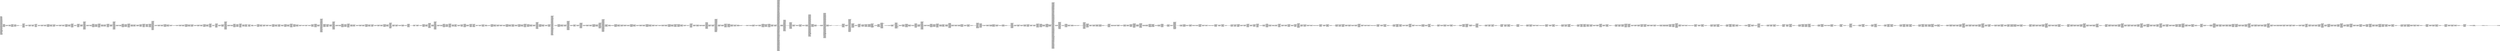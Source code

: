 digraph "graph.cfg.gv" {
	subgraph global {
		node [fontname=Courier fontsize=30.0 rank=same shape=box]
		block_0 [label="0: %00 = #0x1\l2: %01 = #0x40\l4: MSTORE(%01, %00)\l5: [NO_SSA] SWAP1\l6: [NO_SSA] DUP2\l7: [NO_SSA] PUSH1\l9: [NO_SSA] DUP3\la: [NO_SSA] ADD\lb: [NO_SSA] PUSH1\ld: [NO_SSA] SWAP1\le: [NO_SSA] SLOAD\lf: [NO_SSA] SWAP1\l10: [NO_SSA] PUSH2\l13: [NO_SSA] EXP\l14: [NO_SSA] SWAP1\l15: [NO_SSA] DIV\l16: [NO_SSA] PUSH20\l2b: [NO_SSA] AND\l2c: [NO_SSA] PUSH20\l41: [NO_SSA] AND\l42: [NO_SSA] PUSH20\l57: [NO_SSA] AND\l58: [NO_SSA] DUP2\l59: [NO_SSA] MSTORE\l5a: [NO_SSA] PUSH1\l5c: [NO_SSA] ADD\l5d: [NO_SSA] PUSH1\l5f: [NO_SSA] DUP3\l60: [NO_SSA] ADD\l61: [NO_SSA] PUSH1\l63: [NO_SSA] SWAP1\l64: [NO_SSA] SLOAD\l65: [NO_SSA] SWAP1\l66: [NO_SSA] PUSH2\l69: [NO_SSA] EXP\l6a: [NO_SSA] SWAP1\l6b: [NO_SSA] DIV\l6c: [NO_SSA] PUSH8\l75: [NO_SSA] AND\l76: [NO_SSA] PUSH8\l7f: [NO_SSA] AND\l80: [NO_SSA] PUSH8\l89: [NO_SSA] AND\l8a: [NO_SSA] DUP2\l8b: [NO_SSA] MSTORE\l8c: [NO_SSA] PUSH1\l8e: [NO_SSA] ADD\l8f: [NO_SSA] PUSH1\l91: [NO_SSA] DUP3\l92: [NO_SSA] ADD\l93: [NO_SSA] PUSH1\l95: [NO_SSA] SWAP1\l96: [NO_SSA] SLOAD\l97: [NO_SSA] SWAP1\l98: [NO_SSA] PUSH2\l9b: [NO_SSA] EXP\l9c: [NO_SSA] SWAP1\l9d: [NO_SSA] DIV\l9e: [NO_SSA] PUSH1\la0: [NO_SSA] AND\la1: [NO_SSA] ISZERO\la2: [NO_SSA] ISZERO\la3: [NO_SSA] ISZERO\la4: [NO_SSA] ISZERO\la5: [NO_SSA] DUP2\la6: [NO_SSA] MSTORE\la7: [NO_SSA] POP\la8: [NO_SSA] POP\la9: [NO_SSA] SWAP1\laa: [NO_SSA] POP\lab: [NO_SSA] DUP1\lac: [NO_SSA] PUSH1\lae: [NO_SSA] ADD\laf: [NO_SSA] MLOAD\lb0: [NO_SSA] ISZERO\lb1: [NO_SSA] DUP1\lb2: [NO_SSA] ISZERO\lb3: [NO_SSA] PUSH2\lb6: [NO_SSA] JUMPI\l"]
		block_b7 [label="b7: [NO_SSA] POP\lb8: [NO_SSA] PUSH1\lba: [NO_SSA] PUSH20\lcf: [NO_SSA] AND\ld0: [NO_SSA] DUP2\ld1: [NO_SSA] PUSH1\ld3: [NO_SSA] ADD\ld4: [NO_SSA] MLOAD\ld5: [NO_SSA] PUSH20\lea: [NO_SSA] AND\leb: [NO_SSA] EQ\lec: [NO_SSA] ISZERO\l"]
		block_ed [label="ed: [NO_SSA] JUMPDEST\lee: [NO_SSA] ISZERO\lef: [NO_SSA] PUSH2\lf2: [NO_SSA] JUMPI\l"]
		block_f3 [label="f3: [NO_SSA] DUP1\lf4: [NO_SSA] PUSH1\lf6: [NO_SSA] ADD\lf7: [NO_SSA] MLOAD\lf8: [NO_SSA] SWAP2\lf9: [NO_SSA] POP\l"]
		block_fa [label="fa: [NO_SSA] JUMPDEST\lfb: [NO_SSA] DUP8\lfc: [NO_SSA] PUSH20\l111: [NO_SSA] AND\l112: [NO_SSA] DUP3\l113: [NO_SSA] PUSH20\l128: [NO_SSA] AND\l129: [NO_SSA] EQ\l12a: [NO_SSA] ISZERO\l12b: [NO_SSA] PUSH2\l12e: [NO_SSA] JUMPI\l"]
		block_12f [label="12f: [NO_SSA] DUP4\l130: [NO_SSA] DUP6\l131: [NO_SSA] DUP5\l132: [NO_SSA] DUP2\l133: [NO_SSA] MLOAD\l134: [NO_SSA] DUP2\l135: [NO_SSA] LT\l136: [NO_SSA] PUSH2\l139: [NO_SSA] JUMPI\l"]
		block_13a [label="13a: [NO_SSA] PUSH2\l13d: [NO_SSA] PUSH2\l140: [NO_SSA] JUMP\l"]
		block_141 [label="141: [NO_SSA] JUMPDEST\l"]
		block_142 [label="142: [NO_SSA] JUMPDEST\l143: [NO_SSA] PUSH1\l145: [NO_SSA] MUL\l146: [NO_SSA] PUSH1\l148: [NO_SSA] ADD\l149: [NO_SSA] ADD\l14a: [NO_SSA] DUP2\l14b: [NO_SSA] DUP2\l14c: [NO_SSA] MSTORE\l14d: [NO_SSA] POP\l14e: [NO_SSA] POP\l14f: [NO_SSA] DUP3\l150: [NO_SSA] DUP1\l151: [NO_SSA] PUSH2\l154: [NO_SSA] SWAP1\l155: [NO_SSA] PUSH2\l158: [NO_SSA] JUMP\l"]
		block_159 [label="159: [NO_SSA] JUMPDEST\l15a: [NO_SSA] SWAP4\l15b: [NO_SSA] POP\l15c: [NO_SSA] POP\l"]
		block_15d [label="15d: [NO_SSA] JUMPDEST\l15e: [NO_SSA] DUP4\l15f: [NO_SSA] DUP1\l160: [NO_SSA] PUSH2\l163: [NO_SSA] SWAP1\l164: [NO_SSA] PUSH2\l167: [NO_SSA] JUMP\l"]
		block_168 [label="168: [NO_SSA] JUMPDEST\l169: [NO_SSA] SWAP5\l16a: [NO_SSA] POP\l16b: [NO_SSA] POP\l16c: [NO_SSA] POP\l16d: [NO_SSA] PUSH2\l170: [NO_SSA] JUMP\l"]
		block_171 [label="171: [NO_SSA] JUMPDEST\l172: [NO_SSA] DUP4\l173: [NO_SSA] SWAP6\l174: [NO_SSA] POP\l175: [NO_SSA] POP\l176: [NO_SSA] POP\l177: [NO_SSA] POP\l178: [NO_SSA] POP\l179: [NO_SSA] POP\l17a: [NO_SSA] SWAP2\l17b: [NO_SSA] SWAP1\l17c: [NO_SSA] POP\l17d: [NO_SSA] JUMP\l"]
		block_17e [label="17e: [NO_SSA] JUMPDEST\l17f: [NO_SSA] PUSH2\l182: [NO_SSA] PUSH2\l185: [NO_SSA] JUMP\l"]
		block_186 [label="186: [NO_SSA] JUMPDEST\l187: [NO_SSA] PUSH20\l19c: [NO_SSA] AND\l19d: [NO_SSA] PUSH2\l1a0: [NO_SSA] PUSH2\l1a3: [NO_SSA] JUMP\l"]
		block_1a4 [label="1a4: [NO_SSA] JUMPDEST\l1a5: [NO_SSA] PUSH20\l1ba: [NO_SSA] AND\l1bb: [NO_SSA] EQ\l1bc: [NO_SSA] PUSH2\l1bf: [NO_SSA] JUMPI\l"]
		block_1c0 [label="1c0: [NO_SSA] PUSH1\l1c2: [NO_SSA] MLOAD\l1c3: [NO_SSA] PUSH32\l1e4: [NO_SSA] DUP2\l1e5: [NO_SSA] MSTORE\l1e6: [NO_SSA] PUSH1\l1e8: [NO_SSA] ADD\l1e9: [NO_SSA] PUSH2\l1ec: [NO_SSA] SWAP1\l1ed: [NO_SSA] PUSH2\l1f0: [NO_SSA] JUMP\l"]
		block_1f1 [label="1f1: [NO_SSA] JUMPDEST\l1f2: [NO_SSA] PUSH1\l1f4: [NO_SSA] MLOAD\l1f5: [NO_SSA] DUP1\l1f6: [NO_SSA] SWAP2\l1f7: [NO_SSA] SUB\l1f8: [NO_SSA] SWAP1\l1f9: [NO_SSA] REVERT\l"]
		block_1fa [label="1fa: [NO_SSA] JUMPDEST\l1fb: [NO_SSA] DUP1\l1fc: [NO_SSA] PUSH1\l1fe: [NO_SSA] DUP2\l1ff: [NO_SSA] SWAP1\l200: [NO_SSA] SSTORE\l201: [NO_SSA] POP\l202: [NO_SSA] POP\l203: [NO_SSA] JUMP\l"]
		block_204 [label="204: [NO_SSA] JUMPDEST\l205: [NO_SSA] PUSH2\l208: [NO_SSA] PUSH2\l20b: [NO_SSA] JUMP\l"]
		block_20c [label="20c: [NO_SSA] JUMPDEST\l20d: [NO_SSA] PUSH20\l222: [NO_SSA] AND\l223: [NO_SSA] PUSH2\l226: [NO_SSA] PUSH2\l229: [NO_SSA] JUMP\l"]
		block_22a [label="22a: [NO_SSA] JUMPDEST\l22b: [NO_SSA] PUSH20\l240: [NO_SSA] AND\l241: [NO_SSA] EQ\l242: [NO_SSA] PUSH2\l245: [NO_SSA] JUMPI\l"]
		block_246 [label="246: [NO_SSA] PUSH1\l248: [NO_SSA] MLOAD\l249: [NO_SSA] PUSH32\l26a: [NO_SSA] DUP2\l26b: [NO_SSA] MSTORE\l26c: [NO_SSA] PUSH1\l26e: [NO_SSA] ADD\l26f: [NO_SSA] PUSH2\l272: [NO_SSA] SWAP1\l273: [NO_SSA] PUSH2\l276: [NO_SSA] JUMP\l"]
		block_277 [label="277: [NO_SSA] JUMPDEST\l278: [NO_SSA] PUSH1\l27a: [NO_SSA] MLOAD\l27b: [NO_SSA] DUP1\l27c: [NO_SSA] SWAP2\l27d: [NO_SSA] SUB\l27e: [NO_SSA] SWAP1\l27f: [NO_SSA] REVERT\l"]
		block_280 [label="280: [NO_SSA] JUMPDEST\l281: [NO_SSA] DUP1\l282: [NO_SSA] PUSH1\l284: [NO_SSA] SWAP1\l285: [NO_SSA] DUP1\l286: [NO_SSA] MLOAD\l287: [NO_SSA] SWAP1\l288: [NO_SSA] PUSH1\l28a: [NO_SSA] ADD\l28b: [NO_SSA] SWAP1\l28c: [NO_SSA] PUSH2\l28f: [NO_SSA] SWAP3\l290: [NO_SSA] SWAP2\l291: [NO_SSA] SWAP1\l292: [NO_SSA] PUSH2\l295: [NO_SSA] JUMP\l"]
		block_296 [label="296: [NO_SSA] JUMPDEST\l297: [NO_SSA] POP\l298: [NO_SSA] POP\l299: [NO_SSA] JUMP\l"]
		block_29a [label="29a: [NO_SSA] JUMPDEST\l29b: [NO_SSA] PUSH1\l29d: [NO_SSA] PUSH1\l29f: [NO_SSA] SWAP1\l2a0: [NO_SSA] SLOAD\l2a1: [NO_SSA] SWAP1\l2a2: [NO_SSA] PUSH2\l2a5: [NO_SSA] EXP\l2a6: [NO_SSA] SWAP1\l2a7: [NO_SSA] DIV\l2a8: [NO_SSA] PUSH1\l2aa: [NO_SSA] AND\l2ab: [NO_SSA] DUP2\l2ac: [NO_SSA] JUMP\l"]
		block_2ad [label="2ad: [NO_SSA] JUMPDEST\l2ae: [NO_SSA] PUSH1\l2b0: [NO_SSA] DUP1\l2b1: [NO_SSA] SLOAD\l2b2: [NO_SSA] PUSH2\l2b5: [NO_SSA] SWAP1\l2b6: [NO_SSA] PUSH2\l2b9: [NO_SSA] JUMP\l"]
		block_2ba [label="2ba: [NO_SSA] JUMPDEST\l2bb: [NO_SSA] DUP1\l2bc: [NO_SSA] PUSH1\l2be: [NO_SSA] ADD\l2bf: [NO_SSA] PUSH1\l2c1: [NO_SSA] DUP1\l2c2: [NO_SSA] SWAP2\l2c3: [NO_SSA] DIV\l2c4: [NO_SSA] MUL\l2c5: [NO_SSA] PUSH1\l2c7: [NO_SSA] ADD\l2c8: [NO_SSA] PUSH1\l2ca: [NO_SSA] MLOAD\l2cb: [NO_SSA] SWAP1\l2cc: [NO_SSA] DUP2\l2cd: [NO_SSA] ADD\l2ce: [NO_SSA] PUSH1\l2d0: [NO_SSA] MSTORE\l2d1: [NO_SSA] DUP1\l2d2: [NO_SSA] SWAP3\l2d3: [NO_SSA] SWAP2\l2d4: [NO_SSA] SWAP1\l2d5: [NO_SSA] DUP2\l2d6: [NO_SSA] DUP2\l2d7: [NO_SSA] MSTORE\l2d8: [NO_SSA] PUSH1\l2da: [NO_SSA] ADD\l2db: [NO_SSA] DUP3\l2dc: [NO_SSA] DUP1\l2dd: [NO_SSA] SLOAD\l2de: [NO_SSA] PUSH2\l2e1: [NO_SSA] SWAP1\l2e2: [NO_SSA] PUSH2\l2e5: [NO_SSA] JUMP\l"]
		block_2e6 [label="2e6: [NO_SSA] JUMPDEST\l2e7: [NO_SSA] DUP1\l2e8: [NO_SSA] ISZERO\l2e9: [NO_SSA] PUSH2\l2ec: [NO_SSA] JUMPI\l"]
		block_2ed [label="2ed: [NO_SSA] DUP1\l2ee: [NO_SSA] PUSH1\l2f0: [NO_SSA] LT\l2f1: [NO_SSA] PUSH2\l2f4: [NO_SSA] JUMPI\l"]
		block_2f5 [label="2f5: [NO_SSA] PUSH2\l2f8: [NO_SSA] DUP1\l2f9: [NO_SSA] DUP4\l2fa: [NO_SSA] SLOAD\l2fb: [NO_SSA] DIV\l2fc: [NO_SSA] MUL\l2fd: [NO_SSA] DUP4\l2fe: [NO_SSA] MSTORE\l2ff: [NO_SSA] SWAP2\l300: [NO_SSA] PUSH1\l302: [NO_SSA] ADD\l303: [NO_SSA] SWAP2\l304: [NO_SSA] PUSH2\l307: [NO_SSA] JUMP\l"]
		block_308 [label="308: [NO_SSA] JUMPDEST\l309: [NO_SSA] DUP3\l30a: [NO_SSA] ADD\l30b: [NO_SSA] SWAP2\l30c: [NO_SSA] SWAP1\l30d: [NO_SSA] PUSH1\l30f: [NO_SSA] MSTORE\l310: [NO_SSA] PUSH1\l312: [NO_SSA] PUSH1\l314: [NO_SSA] SHA3\l315: [NO_SSA] SWAP1\l"]
		block_316 [label="316: [NO_SSA] JUMPDEST\l317: [NO_SSA] DUP2\l318: [NO_SSA] SLOAD\l319: [NO_SSA] DUP2\l31a: [NO_SSA] MSTORE\l31b: [NO_SSA] SWAP1\l31c: [NO_SSA] PUSH1\l31e: [NO_SSA] ADD\l31f: [NO_SSA] SWAP1\l320: [NO_SSA] PUSH1\l322: [NO_SSA] ADD\l323: [NO_SSA] DUP1\l324: [NO_SSA] DUP4\l325: [NO_SSA] GT\l326: [NO_SSA] PUSH2\l329: [NO_SSA] JUMPI\l"]
		block_32a [label="32a: [NO_SSA] DUP3\l32b: [NO_SSA] SWAP1\l32c: [NO_SSA] SUB\l32d: [NO_SSA] PUSH1\l32f: [NO_SSA] AND\l330: [NO_SSA] DUP3\l331: [NO_SSA] ADD\l332: [NO_SSA] SWAP2\l"]
		block_333 [label="333: [NO_SSA] JUMPDEST\l334: [NO_SSA] POP\l335: [NO_SSA] POP\l336: [NO_SSA] POP\l337: [NO_SSA] POP\l338: [NO_SSA] POP\l339: [NO_SSA] DUP2\l33a: [NO_SSA] JUMP\l"]
		block_33b [label="33b: [NO_SSA] JUMPDEST\l33c: [NO_SSA] PUSH1\l33e: [NO_SSA] PUSH1\l340: [NO_SSA] SWAP1\l341: [NO_SSA] SLOAD\l342: [NO_SSA] SWAP1\l343: [NO_SSA] PUSH2\l346: [NO_SSA] EXP\l347: [NO_SSA] SWAP1\l348: [NO_SSA] DIV\l349: [NO_SSA] PUSH1\l34b: [NO_SSA] AND\l34c: [NO_SSA] DUP2\l34d: [NO_SSA] JUMP\l"]
		block_34e [label="34e: [NO_SSA] JUMPDEST\l34f: [NO_SSA] PUSH1\l351: [NO_SSA] DUP1\l352: [NO_SSA] SLOAD\l353: [NO_SSA] PUSH2\l356: [NO_SSA] SWAP1\l357: [NO_SSA] PUSH2\l35a: [NO_SSA] JUMP\l"]
		block_35b [label="35b: [NO_SSA] JUMPDEST\l35c: [NO_SSA] DUP1\l35d: [NO_SSA] PUSH1\l35f: [NO_SSA] ADD\l360: [NO_SSA] PUSH1\l362: [NO_SSA] DUP1\l363: [NO_SSA] SWAP2\l364: [NO_SSA] DIV\l365: [NO_SSA] MUL\l366: [NO_SSA] PUSH1\l368: [NO_SSA] ADD\l369: [NO_SSA] PUSH1\l36b: [NO_SSA] MLOAD\l36c: [NO_SSA] SWAP1\l36d: [NO_SSA] DUP2\l36e: [NO_SSA] ADD\l36f: [NO_SSA] PUSH1\l371: [NO_SSA] MSTORE\l372: [NO_SSA] DUP1\l373: [NO_SSA] SWAP3\l374: [NO_SSA] SWAP2\l375: [NO_SSA] SWAP1\l376: [NO_SSA] DUP2\l377: [NO_SSA] DUP2\l378: [NO_SSA] MSTORE\l379: [NO_SSA] PUSH1\l37b: [NO_SSA] ADD\l37c: [NO_SSA] DUP3\l37d: [NO_SSA] DUP1\l37e: [NO_SSA] SLOAD\l37f: [NO_SSA] PUSH2\l382: [NO_SSA] SWAP1\l383: [NO_SSA] PUSH2\l386: [NO_SSA] JUMP\l"]
		block_387 [label="387: [NO_SSA] JUMPDEST\l388: [NO_SSA] DUP1\l389: [NO_SSA] ISZERO\l38a: [NO_SSA] PUSH2\l38d: [NO_SSA] JUMPI\l"]
		block_38e [label="38e: [NO_SSA] DUP1\l38f: [NO_SSA] PUSH1\l391: [NO_SSA] LT\l392: [NO_SSA] PUSH2\l395: [NO_SSA] JUMPI\l"]
		block_396 [label="396: [NO_SSA] PUSH2\l399: [NO_SSA] DUP1\l39a: [NO_SSA] DUP4\l39b: [NO_SSA] SLOAD\l39c: [NO_SSA] DIV\l39d: [NO_SSA] MUL\l39e: [NO_SSA] DUP4\l39f: [NO_SSA] MSTORE\l3a0: [NO_SSA] SWAP2\l3a1: [NO_SSA] PUSH1\l3a3: [NO_SSA] ADD\l3a4: [NO_SSA] SWAP2\l3a5: [NO_SSA] PUSH2\l3a8: [NO_SSA] JUMP\l"]
		block_3a9 [label="3a9: [NO_SSA] JUMPDEST\l3aa: [NO_SSA] DUP3\l3ab: [NO_SSA] ADD\l3ac: [NO_SSA] SWAP2\l3ad: [NO_SSA] SWAP1\l3ae: [NO_SSA] PUSH1\l3b0: [NO_SSA] MSTORE\l3b1: [NO_SSA] PUSH1\l3b3: [NO_SSA] PUSH1\l3b5: [NO_SSA] SHA3\l3b6: [NO_SSA] SWAP1\l"]
		block_3b7 [label="3b7: [NO_SSA] JUMPDEST\l3b8: [NO_SSA] DUP2\l3b9: [NO_SSA] SLOAD\l3ba: [NO_SSA] DUP2\l3bb: [NO_SSA] MSTORE\l3bc: [NO_SSA] SWAP1\l3bd: [NO_SSA] PUSH1\l3bf: [NO_SSA] ADD\l3c0: [NO_SSA] SWAP1\l3c1: [NO_SSA] PUSH1\l3c3: [NO_SSA] ADD\l3c4: [NO_SSA] DUP1\l3c5: [NO_SSA] DUP4\l3c6: [NO_SSA] GT\l3c7: [NO_SSA] PUSH2\l3ca: [NO_SSA] JUMPI\l"]
		block_3cb [label="3cb: [NO_SSA] DUP3\l3cc: [NO_SSA] SWAP1\l3cd: [NO_SSA] SUB\l3ce: [NO_SSA] PUSH1\l3d0: [NO_SSA] AND\l3d1: [NO_SSA] DUP3\l3d2: [NO_SSA] ADD\l3d3: [NO_SSA] SWAP2\l"]
		block_3d4 [label="3d4: [NO_SSA] JUMPDEST\l3d5: [NO_SSA] POP\l3d6: [NO_SSA] POP\l3d7: [NO_SSA] POP\l3d8: [NO_SSA] POP\l3d9: [NO_SSA] POP\l3da: [NO_SSA] DUP2\l3db: [NO_SSA] JUMP\l"]
		block_3dc [label="3dc: [NO_SSA] JUMPDEST\l3dd: [NO_SSA] PUSH1\l3df: [NO_SSA] PUSH2\l3e2: [NO_SSA] DUP3\l3e3: [NO_SSA] PUSH2\l3e6: [NO_SSA] JUMP\l"]
		block_3e7 [label="3e7: [NO_SSA] JUMPDEST\l3e8: [NO_SSA] PUSH1\l3ea: [NO_SSA] ADD\l3eb: [NO_SSA] MLOAD\l3ec: [NO_SSA] SWAP1\l3ed: [NO_SSA] POP\l3ee: [NO_SSA] SWAP2\l3ef: [NO_SSA] SWAP1\l3f0: [NO_SSA] POP\l3f1: [NO_SSA] JUMP\l"]
		block_3f2 [label="3f2: [NO_SSA] JUMPDEST\l3f3: [NO_SSA] PUSH1\l3f5: [NO_SSA] PUSH1\l3f7: [NO_SSA] SWAP1\l3f8: [NO_SSA] SLOAD\l3f9: [NO_SSA] SWAP1\l3fa: [NO_SSA] PUSH2\l3fd: [NO_SSA] EXP\l3fe: [NO_SSA] SWAP1\l3ff: [NO_SSA] DIV\l400: [NO_SSA] PUSH1\l402: [NO_SSA] AND\l403: [NO_SSA] DUP2\l404: [NO_SSA] JUMP\l"]
		block_405 [label="405: [NO_SSA] JUMPDEST\l406: [NO_SSA] PUSH1\l408: [NO_SSA] DUP1\l409: [NO_SSA] PUSH20\l41e: [NO_SSA] AND\l41f: [NO_SSA] DUP3\l420: [NO_SSA] PUSH20\l435: [NO_SSA] AND\l436: [NO_SSA] EQ\l437: [NO_SSA] ISZERO\l438: [NO_SSA] PUSH2\l43b: [NO_SSA] JUMPI\l"]
		block_43c [label="43c: [NO_SSA] PUSH1\l43e: [NO_SSA] MLOAD\l43f: [NO_SSA] PUSH32\l460: [NO_SSA] DUP2\l461: [NO_SSA] MSTORE\l462: [NO_SSA] PUSH1\l464: [NO_SSA] ADD\l465: [NO_SSA] PUSH1\l467: [NO_SSA] MLOAD\l468: [NO_SSA] DUP1\l469: [NO_SSA] SWAP2\l46a: [NO_SSA] SUB\l46b: [NO_SSA] SWAP1\l46c: [NO_SSA] REVERT\l"]
		block_46d [label="46d: [NO_SSA] JUMPDEST\l46e: [NO_SSA] PUSH1\l470: [NO_SSA] PUSH1\l472: [NO_SSA] DUP4\l473: [NO_SSA] PUSH20\l488: [NO_SSA] AND\l489: [NO_SSA] PUSH20\l49e: [NO_SSA] AND\l49f: [NO_SSA] DUP2\l4a0: [NO_SSA] MSTORE\l4a1: [NO_SSA] PUSH1\l4a3: [NO_SSA] ADD\l4a4: [NO_SSA] SWAP1\l4a5: [NO_SSA] DUP2\l4a6: [NO_SSA] MSTORE\l4a7: [NO_SSA] PUSH1\l4a9: [NO_SSA] ADD\l4aa: [NO_SSA] PUSH1\l4ac: [NO_SSA] SHA3\l4ad: [NO_SSA] PUSH1\l4af: [NO_SSA] ADD\l4b0: [NO_SSA] PUSH1\l4b2: [NO_SSA] SWAP1\l4b3: [NO_SSA] SLOAD\l4b4: [NO_SSA] SWAP1\l4b5: [NO_SSA] PUSH2\l4b8: [NO_SSA] EXP\l4b9: [NO_SSA] SWAP1\l4ba: [NO_SSA] DIV\l4bb: [NO_SSA] PUSH8\l4c4: [NO_SSA] AND\l4c5: [NO_SSA] PUSH8\l4ce: [NO_SSA] AND\l4cf: [NO_SSA] SWAP1\l4d0: [NO_SSA] POP\l4d1: [NO_SSA] SWAP2\l4d2: [NO_SSA] SWAP1\l4d3: [NO_SSA] POP\l4d4: [NO_SSA] JUMP\l"]
		block_4d5 [label="4d5: [NO_SSA] JUMPDEST\l4d6: [NO_SSA] PUSH2\l4d9: [NO_SSA] PUSH2\l4dc: [NO_SSA] JUMP\l"]
		block_4dd [label="4dd: [NO_SSA] JUMPDEST\l4de: [NO_SSA] PUSH20\l4f3: [NO_SSA] AND\l4f4: [NO_SSA] PUSH2\l4f7: [NO_SSA] PUSH2\l4fa: [NO_SSA] JUMP\l"]
		block_4fb [label="4fb: [NO_SSA] JUMPDEST\l4fc: [NO_SSA] PUSH20\l511: [NO_SSA] AND\l512: [NO_SSA] EQ\l513: [NO_SSA] PUSH2\l516: [NO_SSA] JUMPI\l"]
		block_517 [label="517: [NO_SSA] PUSH1\l519: [NO_SSA] MLOAD\l51a: [NO_SSA] PUSH32\l53b: [NO_SSA] DUP2\l53c: [NO_SSA] MSTORE\l53d: [NO_SSA] PUSH1\l53f: [NO_SSA] ADD\l540: [NO_SSA] PUSH2\l543: [NO_SSA] SWAP1\l544: [NO_SSA] PUSH2\l547: [NO_SSA] JUMP\l"]
		block_548 [label="548: [NO_SSA] JUMPDEST\l549: [NO_SSA] PUSH1\l54b: [NO_SSA] MLOAD\l54c: [NO_SSA] DUP1\l54d: [NO_SSA] SWAP2\l54e: [NO_SSA] SUB\l54f: [NO_SSA] SWAP1\l550: [NO_SSA] REVERT\l"]
		block_551 [label="551: [NO_SSA] JUMPDEST\l552: [NO_SSA] PUSH2\l555: [NO_SSA] PUSH1\l557: [NO_SSA] PUSH2\l55a: [NO_SSA] JUMP\l"]
		block_55b [label="55b: [NO_SSA] JUMPDEST\l55c: [NO_SSA] JUMP\l"]
		block_55d [label="55d: [NO_SSA] JUMPDEST\l55e: [NO_SSA] PUSH2\l561: [NO_SSA] PUSH2\l564: [NO_SSA] JUMP\l"]
		block_565 [label="565: [NO_SSA] JUMPDEST\l566: [NO_SSA] PUSH20\l57b: [NO_SSA] AND\l57c: [NO_SSA] PUSH2\l57f: [NO_SSA] PUSH2\l582: [NO_SSA] JUMP\l"]
		block_583 [label="583: [NO_SSA] JUMPDEST\l584: [NO_SSA] PUSH20\l599: [NO_SSA] AND\l59a: [NO_SSA] EQ\l59b: [NO_SSA] PUSH2\l59e: [NO_SSA] JUMPI\l"]
		block_59f [label="59f: [NO_SSA] PUSH1\l5a1: [NO_SSA] MLOAD\l5a2: [NO_SSA] PUSH32\l5c3: [NO_SSA] DUP2\l5c4: [NO_SSA] MSTORE\l5c5: [NO_SSA] PUSH1\l5c7: [NO_SSA] ADD\l5c8: [NO_SSA] PUSH2\l5cb: [NO_SSA] SWAP1\l5cc: [NO_SSA] PUSH2\l5cf: [NO_SSA] JUMP\l"]
		block_5d0 [label="5d0: [NO_SSA] JUMPDEST\l5d1: [NO_SSA] PUSH1\l5d3: [NO_SSA] MLOAD\l5d4: [NO_SSA] DUP1\l5d5: [NO_SSA] SWAP2\l5d6: [NO_SSA] SUB\l5d7: [NO_SSA] SWAP1\l5d8: [NO_SSA] REVERT\l"]
		block_5d9 [label="5d9: [NO_SSA] JUMPDEST\l5da: [NO_SSA] DUP1\l5db: [NO_SSA] PUSH1\l5dd: [NO_SSA] DUP2\l5de: [NO_SSA] SWAP1\l5df: [NO_SSA] SSTORE\l5e0: [NO_SSA] POP\l5e1: [NO_SSA] POP\l5e2: [NO_SSA] JUMP\l"]
		block_5e3 [label="5e3: [NO_SSA] JUMPDEST\l5e4: [NO_SSA] PUSH2\l5e7: [NO_SSA] PUSH2\l5ea: [NO_SSA] JUMP\l"]
		block_5eb [label="5eb: [NO_SSA] JUMPDEST\l5ec: [NO_SSA] PUSH20\l601: [NO_SSA] AND\l602: [NO_SSA] PUSH2\l605: [NO_SSA] PUSH2\l608: [NO_SSA] JUMP\l"]
		block_609 [label="609: [NO_SSA] JUMPDEST\l60a: [NO_SSA] PUSH20\l61f: [NO_SSA] AND\l620: [NO_SSA] EQ\l621: [NO_SSA] PUSH2\l624: [NO_SSA] JUMPI\l"]
		block_625 [label="625: [NO_SSA] PUSH1\l627: [NO_SSA] MLOAD\l628: [NO_SSA] PUSH32\l649: [NO_SSA] DUP2\l64a: [NO_SSA] MSTORE\l64b: [NO_SSA] PUSH1\l64d: [NO_SSA] ADD\l64e: [NO_SSA] PUSH2\l651: [NO_SSA] SWAP1\l652: [NO_SSA] PUSH2\l655: [NO_SSA] JUMP\l"]
		block_656 [label="656: [NO_SSA] JUMPDEST\l657: [NO_SSA] PUSH1\l659: [NO_SSA] MLOAD\l65a: [NO_SSA] DUP1\l65b: [NO_SSA] SWAP2\l65c: [NO_SSA] SUB\l65d: [NO_SSA] SWAP1\l65e: [NO_SSA] REVERT\l"]
		block_65f [label="65f: [NO_SSA] JUMPDEST\l660: [NO_SSA] DUP1\l661: [NO_SSA] PUSH1\l663: [NO_SSA] SWAP1\l664: [NO_SSA] DUP1\l665: [NO_SSA] MLOAD\l666: [NO_SSA] SWAP1\l667: [NO_SSA] PUSH1\l669: [NO_SSA] ADD\l66a: [NO_SSA] SWAP1\l66b: [NO_SSA] PUSH2\l66e: [NO_SSA] SWAP3\l66f: [NO_SSA] SWAP2\l670: [NO_SSA] SWAP1\l671: [NO_SSA] PUSH2\l674: [NO_SSA] JUMP\l"]
		block_675 [label="675: [NO_SSA] JUMPDEST\l676: [NO_SSA] POP\l677: [NO_SSA] POP\l678: [NO_SSA] JUMP\l"]
		block_679 [label="679: [NO_SSA] JUMPDEST\l67a: [NO_SSA] PUSH1\l67c: [NO_SSA] PUSH1\l67e: [NO_SSA] PUSH1\l680: [NO_SSA] SWAP1\l681: [NO_SSA] SLOAD\l682: [NO_SSA] SWAP1\l683: [NO_SSA] PUSH2\l686: [NO_SSA] EXP\l687: [NO_SSA] SWAP1\l688: [NO_SSA] DIV\l689: [NO_SSA] PUSH20\l69e: [NO_SSA] AND\l69f: [NO_SSA] SWAP1\l6a0: [NO_SSA] POP\l6a1: [NO_SSA] SWAP1\l6a2: [NO_SSA] JUMP\l"]
		block_6a3 [label="6a3: [NO_SSA] JUMPDEST\l6a4: [NO_SSA] PUSH1\l6a6: [NO_SSA] SLOAD\l6a7: [NO_SSA] DUP2\l6a8: [NO_SSA] JUMP\l"]
		block_6a9 [label="6a9: [NO_SSA] JUMPDEST\l6aa: [NO_SSA] PUSH1\l6ac: [NO_SSA] PUSH1\l6ae: [NO_SSA] DUP1\l6af: [NO_SSA] SLOAD\l6b0: [NO_SSA] PUSH2\l6b3: [NO_SSA] SWAP1\l6b4: [NO_SSA] PUSH2\l6b7: [NO_SSA] JUMP\l"]
		block_6b8 [label="6b8: [NO_SSA] JUMPDEST\l6b9: [NO_SSA] DUP1\l6ba: [NO_SSA] PUSH1\l6bc: [NO_SSA] ADD\l6bd: [NO_SSA] PUSH1\l6bf: [NO_SSA] DUP1\l6c0: [NO_SSA] SWAP2\l6c1: [NO_SSA] DIV\l6c2: [NO_SSA] MUL\l6c3: [NO_SSA] PUSH1\l6c5: [NO_SSA] ADD\l6c6: [NO_SSA] PUSH1\l6c8: [NO_SSA] MLOAD\l6c9: [NO_SSA] SWAP1\l6ca: [NO_SSA] DUP2\l6cb: [NO_SSA] ADD\l6cc: [NO_SSA] PUSH1\l6ce: [NO_SSA] MSTORE\l6cf: [NO_SSA] DUP1\l6d0: [NO_SSA] SWAP3\l6d1: [NO_SSA] SWAP2\l6d2: [NO_SSA] SWAP1\l6d3: [NO_SSA] DUP2\l6d4: [NO_SSA] DUP2\l6d5: [NO_SSA] MSTORE\l6d6: [NO_SSA] PUSH1\l6d8: [NO_SSA] ADD\l6d9: [NO_SSA] DUP3\l6da: [NO_SSA] DUP1\l6db: [NO_SSA] SLOAD\l6dc: [NO_SSA] PUSH2\l6df: [NO_SSA] SWAP1\l6e0: [NO_SSA] PUSH2\l6e3: [NO_SSA] JUMP\l"]
		block_6e4 [label="6e4: [NO_SSA] JUMPDEST\l6e5: [NO_SSA] DUP1\l6e6: [NO_SSA] ISZERO\l6e7: [NO_SSA] PUSH2\l6ea: [NO_SSA] JUMPI\l"]
		block_6eb [label="6eb: [NO_SSA] DUP1\l6ec: [NO_SSA] PUSH1\l6ee: [NO_SSA] LT\l6ef: [NO_SSA] PUSH2\l6f2: [NO_SSA] JUMPI\l"]
		block_6f3 [label="6f3: [NO_SSA] PUSH2\l6f6: [NO_SSA] DUP1\l6f7: [NO_SSA] DUP4\l6f8: [NO_SSA] SLOAD\l6f9: [NO_SSA] DIV\l6fa: [NO_SSA] MUL\l6fb: [NO_SSA] DUP4\l6fc: [NO_SSA] MSTORE\l6fd: [NO_SSA] SWAP2\l6fe: [NO_SSA] PUSH1\l700: [NO_SSA] ADD\l701: [NO_SSA] SWAP2\l702: [NO_SSA] PUSH2\l705: [NO_SSA] JUMP\l"]
		block_706 [label="706: [NO_SSA] JUMPDEST\l707: [NO_SSA] DUP3\l708: [NO_SSA] ADD\l709: [NO_SSA] SWAP2\l70a: [NO_SSA] SWAP1\l70b: [NO_SSA] PUSH1\l70d: [NO_SSA] MSTORE\l70e: [NO_SSA] PUSH1\l710: [NO_SSA] PUSH1\l712: [NO_SSA] SHA3\l713: [NO_SSA] SWAP1\l"]
		block_714 [label="714: [NO_SSA] JUMPDEST\l715: [NO_SSA] DUP2\l716: [NO_SSA] SLOAD\l717: [NO_SSA] DUP2\l718: [NO_SSA] MSTORE\l719: [NO_SSA] SWAP1\l71a: [NO_SSA] PUSH1\l71c: [NO_SSA] ADD\l71d: [NO_SSA] SWAP1\l71e: [NO_SSA] PUSH1\l720: [NO_SSA] ADD\l721: [NO_SSA] DUP1\l722: [NO_SSA] DUP4\l723: [NO_SSA] GT\l724: [NO_SSA] PUSH2\l727: [NO_SSA] JUMPI\l"]
		block_728 [label="728: [NO_SSA] DUP3\l729: [NO_SSA] SWAP1\l72a: [NO_SSA] SUB\l72b: [NO_SSA] PUSH1\l72d: [NO_SSA] AND\l72e: [NO_SSA] DUP3\l72f: [NO_SSA] ADD\l730: [NO_SSA] SWAP2\l"]
		block_731 [label="731: [NO_SSA] JUMPDEST\l732: [NO_SSA] POP\l733: [NO_SSA] POP\l734: [NO_SSA] POP\l735: [NO_SSA] POP\l736: [NO_SSA] POP\l737: [NO_SSA] SWAP1\l738: [NO_SSA] POP\l739: [NO_SSA] SWAP1\l73a: [NO_SSA] JUMP\l"]
		block_73b [label="73b: [NO_SSA] JUMPDEST\l73c: [NO_SSA] DUP1\l73d: [NO_SSA] PUSH1\l73f: [NO_SSA] DUP2\l740: [NO_SSA] GT\l741: [NO_SSA] DUP1\l742: [NO_SSA] ISZERO\l743: [NO_SSA] PUSH2\l746: [NO_SSA] JUMPI\l"]
		block_747 [label="747: [NO_SSA] POP\l748: [NO_SSA] PUSH1\l74a: [NO_SSA] SLOAD\l74b: [NO_SSA] DUP2\l74c: [NO_SSA] GT\l74d: [NO_SSA] ISZERO\l"]
		block_74e [label="74e: [NO_SSA] JUMPDEST\l74f: [NO_SSA] PUSH2\l752: [NO_SSA] JUMPI\l"]
		block_753 [label="753: [NO_SSA] PUSH1\l755: [NO_SSA] MLOAD\l756: [NO_SSA] PUSH32\l777: [NO_SSA] DUP2\l778: [NO_SSA] MSTORE\l779: [NO_SSA] PUSH1\l77b: [NO_SSA] ADD\l77c: [NO_SSA] PUSH2\l77f: [NO_SSA] SWAP1\l780: [NO_SSA] PUSH2\l783: [NO_SSA] JUMP\l"]
		block_784 [label="784: [NO_SSA] JUMPDEST\l785: [NO_SSA] PUSH1\l787: [NO_SSA] MLOAD\l788: [NO_SSA] DUP1\l789: [NO_SSA] SWAP2\l78a: [NO_SSA] SUB\l78b: [NO_SSA] SWAP1\l78c: [NO_SSA] REVERT\l"]
		block_78d [label="78d: [NO_SSA] JUMPDEST\l78e: [NO_SSA] PUSH1\l790: [NO_SSA] SLOAD\l791: [NO_SSA] DUP2\l792: [NO_SSA] PUSH2\l795: [NO_SSA] PUSH2\l798: [NO_SSA] JUMP\l"]
		block_799 [label="799: [NO_SSA] JUMPDEST\l79a: [NO_SSA] PUSH2\l79d: [NO_SSA] SWAP2\l79e: [NO_SSA] SWAP1\l79f: [NO_SSA] PUSH2\l7a2: [NO_SSA] JUMP\l"]
		block_7a3 [label="7a3: [NO_SSA] JUMPDEST\l7a4: [NO_SSA] GT\l7a5: [NO_SSA] ISZERO\l7a6: [NO_SSA] PUSH2\l7a9: [NO_SSA] JUMPI\l"]
		block_7aa [label="7aa: [NO_SSA] PUSH1\l7ac: [NO_SSA] MLOAD\l7ad: [NO_SSA] PUSH32\l7ce: [NO_SSA] DUP2\l7cf: [NO_SSA] MSTORE\l7d0: [NO_SSA] PUSH1\l7d2: [NO_SSA] ADD\l7d3: [NO_SSA] PUSH2\l7d6: [NO_SSA] SWAP1\l7d7: [NO_SSA] PUSH2\l7da: [NO_SSA] JUMP\l"]
		block_7db [label="7db: [NO_SSA] JUMPDEST\l7dc: [NO_SSA] PUSH1\l7de: [NO_SSA] MLOAD\l7df: [NO_SSA] DUP1\l7e0: [NO_SSA] SWAP2\l7e1: [NO_SSA] SUB\l7e2: [NO_SSA] SWAP1\l7e3: [NO_SSA] REVERT\l"]
		block_7e4 [label="7e4: [NO_SSA] JUMPDEST\l7e5: [NO_SSA] DUP2\l7e6: [NO_SSA] DUP1\l7e7: [NO_SSA] PUSH1\l7e9: [NO_SSA] SLOAD\l7ea: [NO_SSA] PUSH2\l7ed: [NO_SSA] SWAP2\l7ee: [NO_SSA] SWAP1\l7ef: [NO_SSA] PUSH2\l7f2: [NO_SSA] JUMP\l"]
		block_7f3 [label="7f3: [NO_SSA] JUMPDEST\l7f4: [NO_SSA] CALLVALUE\l7f5: [NO_SSA] LT\l7f6: [NO_SSA] ISZERO\l7f7: [NO_SSA] PUSH2\l7fa: [NO_SSA] JUMPI\l"]
		block_7fb [label="7fb: [NO_SSA] PUSH1\l7fd: [NO_SSA] MLOAD\l7fe: [NO_SSA] PUSH32\l81f: [NO_SSA] DUP2\l820: [NO_SSA] MSTORE\l821: [NO_SSA] PUSH1\l823: [NO_SSA] ADD\l824: [NO_SSA] PUSH2\l827: [NO_SSA] SWAP1\l828: [NO_SSA] PUSH2\l82b: [NO_SSA] JUMP\l"]
		block_82c [label="82c: [NO_SSA] JUMPDEST\l82d: [NO_SSA] PUSH1\l82f: [NO_SSA] MLOAD\l830: [NO_SSA] DUP1\l831: [NO_SSA] SWAP2\l832: [NO_SSA] SUB\l833: [NO_SSA] SWAP1\l834: [NO_SSA] REVERT\l"]
		block_835 [label="835: [NO_SSA] JUMPDEST\l836: [NO_SSA] PUSH1\l838: [NO_SSA] PUSH1\l83a: [NO_SSA] SWAP1\l83b: [NO_SSA] SLOAD\l83c: [NO_SSA] SWAP1\l83d: [NO_SSA] PUSH2\l840: [NO_SSA] EXP\l841: [NO_SSA] SWAP1\l842: [NO_SSA] DIV\l843: [NO_SSA] PUSH1\l845: [NO_SSA] AND\l846: [NO_SSA] ISZERO\l847: [NO_SSA] PUSH2\l84a: [NO_SSA] JUMPI\l"]
		block_84b [label="84b: [NO_SSA] PUSH1\l84d: [NO_SSA] MLOAD\l84e: [NO_SSA] PUSH32\l86f: [NO_SSA] DUP2\l870: [NO_SSA] MSTORE\l871: [NO_SSA] PUSH1\l873: [NO_SSA] ADD\l874: [NO_SSA] PUSH2\l877: [NO_SSA] SWAP1\l878: [NO_SSA] PUSH2\l87b: [NO_SSA] JUMP\l"]
		block_87c [label="87c: [NO_SSA] JUMPDEST\l87d: [NO_SSA] PUSH1\l87f: [NO_SSA] MLOAD\l880: [NO_SSA] DUP1\l881: [NO_SSA] SWAP2\l882: [NO_SSA] SUB\l883: [NO_SSA] SWAP1\l884: [NO_SSA] REVERT\l"]
		block_885 [label="885: [NO_SSA] JUMPDEST\l886: [NO_SSA] PUSH2\l889: [NO_SSA] PUSH2\l88c: [NO_SSA] PUSH2\l88f: [NO_SSA] JUMP\l"]
		block_890 [label="890: [NO_SSA] JUMPDEST\l891: [NO_SSA] DUP5\l892: [NO_SSA] PUSH2\l895: [NO_SSA] JUMP\l"]
		block_896 [label="896: [NO_SSA] JUMPDEST\l897: [NO_SSA] POP\l898: [NO_SSA] POP\l899: [NO_SSA] POP\l89a: [NO_SSA] JUMP\l"]
		block_89b [label="89b: [NO_SSA] JUMPDEST\l89c: [NO_SSA] PUSH2\l89f: [NO_SSA] PUSH2\l8a2: [NO_SSA] JUMP\l"]
		block_8a3 [label="8a3: [NO_SSA] JUMPDEST\l8a4: [NO_SSA] PUSH20\l8b9: [NO_SSA] AND\l8ba: [NO_SSA] DUP3\l8bb: [NO_SSA] PUSH20\l8d0: [NO_SSA] AND\l8d1: [NO_SSA] EQ\l8d2: [NO_SSA] ISZERO\l8d3: [NO_SSA] PUSH2\l8d6: [NO_SSA] JUMPI\l"]
		block_8d7 [label="8d7: [NO_SSA] PUSH1\l8d9: [NO_SSA] MLOAD\l8da: [NO_SSA] PUSH32\l8fb: [NO_SSA] DUP2\l8fc: [NO_SSA] MSTORE\l8fd: [NO_SSA] PUSH1\l8ff: [NO_SSA] ADD\l900: [NO_SSA] PUSH1\l902: [NO_SSA] MLOAD\l903: [NO_SSA] DUP1\l904: [NO_SSA] SWAP2\l905: [NO_SSA] SUB\l906: [NO_SSA] SWAP1\l907: [NO_SSA] REVERT\l"]
		block_908 [label="908: [NO_SSA] JUMPDEST\l909: [NO_SSA] DUP1\l90a: [NO_SSA] PUSH1\l90c: [NO_SSA] PUSH1\l90e: [NO_SSA] PUSH2\l911: [NO_SSA] PUSH2\l914: [NO_SSA] JUMP\l"]
		block_915 [label="915: [NO_SSA] JUMPDEST\l916: [NO_SSA] PUSH20\l92b: [NO_SSA] AND\l92c: [NO_SSA] PUSH20\l941: [NO_SSA] AND\l942: [NO_SSA] DUP2\l943: [NO_SSA] MSTORE\l944: [NO_SSA] PUSH1\l946: [NO_SSA] ADD\l947: [NO_SSA] SWAP1\l948: [NO_SSA] DUP2\l949: [NO_SSA] MSTORE\l94a: [NO_SSA] PUSH1\l94c: [NO_SSA] ADD\l94d: [NO_SSA] PUSH1\l94f: [NO_SSA] SHA3\l950: [NO_SSA] PUSH1\l952: [NO_SSA] DUP5\l953: [NO_SSA] PUSH20\l968: [NO_SSA] AND\l969: [NO_SSA] PUSH20\l97e: [NO_SSA] AND\l97f: [NO_SSA] DUP2\l980: [NO_SSA] MSTORE\l981: [NO_SSA] PUSH1\l983: [NO_SSA] ADD\l984: [NO_SSA] SWAP1\l985: [NO_SSA] DUP2\l986: [NO_SSA] MSTORE\l987: [NO_SSA] PUSH1\l989: [NO_SSA] ADD\l98a: [NO_SSA] PUSH1\l98c: [NO_SSA] SHA3\l98d: [NO_SSA] PUSH1\l98f: [NO_SSA] PUSH2\l992: [NO_SSA] EXP\l993: [NO_SSA] DUP2\l994: [NO_SSA] SLOAD\l995: [NO_SSA] DUP2\l996: [NO_SSA] PUSH1\l998: [NO_SSA] MUL\l999: [NO_SSA] NOT\l99a: [NO_SSA] AND\l99b: [NO_SSA] SWAP1\l99c: [NO_SSA] DUP4\l99d: [NO_SSA] ISZERO\l99e: [NO_SSA] ISZERO\l99f: [NO_SSA] MUL\l9a0: [NO_SSA] OR\l9a1: [NO_SSA] SWAP1\l9a2: [NO_SSA] SSTORE\l9a3: [NO_SSA] POP\l9a4: [NO_SSA] DUP2\l9a5: [NO_SSA] PUSH20\l9ba: [NO_SSA] AND\l9bb: [NO_SSA] PUSH2\l9be: [NO_SSA] PUSH2\l9c1: [NO_SSA] JUMP\l"]
		block_9c2 [label="9c2: [NO_SSA] JUMPDEST\l9c3: [NO_SSA] PUSH20\l9d8: [NO_SSA] AND\l9d9: [NO_SSA] PUSH32\l9fa: [NO_SSA] DUP4\l9fb: [NO_SSA] PUSH1\l9fd: [NO_SSA] MLOAD\l9fe: [NO_SSA] PUSH2\la01: [NO_SSA] SWAP2\la02: [NO_SSA] SWAP1\la03: [NO_SSA] PUSH2\la06: [NO_SSA] JUMP\l"]
		block_a07 [label="a07: [NO_SSA] JUMPDEST\la08: [NO_SSA] PUSH1\la0a: [NO_SSA] MLOAD\la0b: [NO_SSA] DUP1\la0c: [NO_SSA] SWAP2\la0d: [NO_SSA] SUB\la0e: [NO_SSA] SWAP1\la0f: [NO_SSA] LOG3\la10: [NO_SSA] POP\la11: [NO_SSA] POP\la12: [NO_SSA] JUMP\l"]
		block_a13 [label="a13: [NO_SSA] JUMPDEST\la14: [NO_SSA] PUSH1\la16: [NO_SSA] DUP1\la17: [NO_SSA] SLOAD\la18: [NO_SSA] PUSH2\la1b: [NO_SSA] SWAP1\la1c: [NO_SSA] PUSH2\la1f: [NO_SSA] JUMP\l"]
		block_a20 [label="a20: [NO_SSA] JUMPDEST\la21: [NO_SSA] DUP1\la22: [NO_SSA] PUSH1\la24: [NO_SSA] ADD\la25: [NO_SSA] PUSH1\la27: [NO_SSA] DUP1\la28: [NO_SSA] SWAP2\la29: [NO_SSA] DIV\la2a: [NO_SSA] MUL\la2b: [NO_SSA] PUSH1\la2d: [NO_SSA] ADD\la2e: [NO_SSA] PUSH1\la30: [NO_SSA] MLOAD\la31: [NO_SSA] SWAP1\la32: [NO_SSA] DUP2\la33: [NO_SSA] ADD\la34: [NO_SSA] PUSH1\la36: [NO_SSA] MSTORE\la37: [NO_SSA] DUP1\la38: [NO_SSA] SWAP3\la39: [NO_SSA] SWAP2\la3a: [NO_SSA] SWAP1\la3b: [NO_SSA] DUP2\la3c: [NO_SSA] DUP2\la3d: [NO_SSA] MSTORE\la3e: [NO_SSA] PUSH1\la40: [NO_SSA] ADD\la41: [NO_SSA] DUP3\la42: [NO_SSA] DUP1\la43: [NO_SSA] SLOAD\la44: [NO_SSA] PUSH2\la47: [NO_SSA] SWAP1\la48: [NO_SSA] PUSH2\la4b: [NO_SSA] JUMP\l"]
		block_a4c [label="a4c: [NO_SSA] JUMPDEST\la4d: [NO_SSA] DUP1\la4e: [NO_SSA] ISZERO\la4f: [NO_SSA] PUSH2\la52: [NO_SSA] JUMPI\l"]
		block_a53 [label="a53: [NO_SSA] DUP1\la54: [NO_SSA] PUSH1\la56: [NO_SSA] LT\la57: [NO_SSA] PUSH2\la5a: [NO_SSA] JUMPI\l"]
		block_a5b [label="a5b: [NO_SSA] PUSH2\la5e: [NO_SSA] DUP1\la5f: [NO_SSA] DUP4\la60: [NO_SSA] SLOAD\la61: [NO_SSA] DIV\la62: [NO_SSA] MUL\la63: [NO_SSA] DUP4\la64: [NO_SSA] MSTORE\la65: [NO_SSA] SWAP2\la66: [NO_SSA] PUSH1\la68: [NO_SSA] ADD\la69: [NO_SSA] SWAP2\la6a: [NO_SSA] PUSH2\la6d: [NO_SSA] JUMP\l"]
		block_a6e [label="a6e: [NO_SSA] JUMPDEST\la6f: [NO_SSA] DUP3\la70: [NO_SSA] ADD\la71: [NO_SSA] SWAP2\la72: [NO_SSA] SWAP1\la73: [NO_SSA] PUSH1\la75: [NO_SSA] MSTORE\la76: [NO_SSA] PUSH1\la78: [NO_SSA] PUSH1\la7a: [NO_SSA] SHA3\la7b: [NO_SSA] SWAP1\l"]
		block_a7c [label="a7c: [NO_SSA] JUMPDEST\la7d: [NO_SSA] DUP2\la7e: [NO_SSA] SLOAD\la7f: [NO_SSA] DUP2\la80: [NO_SSA] MSTORE\la81: [NO_SSA] SWAP1\la82: [NO_SSA] PUSH1\la84: [NO_SSA] ADD\la85: [NO_SSA] SWAP1\la86: [NO_SSA] PUSH1\la88: [NO_SSA] ADD\la89: [NO_SSA] DUP1\la8a: [NO_SSA] DUP4\la8b: [NO_SSA] GT\la8c: [NO_SSA] PUSH2\la8f: [NO_SSA] JUMPI\l"]
		block_a90 [label="a90: [NO_SSA] DUP3\la91: [NO_SSA] SWAP1\la92: [NO_SSA] SUB\la93: [NO_SSA] PUSH1\la95: [NO_SSA] AND\la96: [NO_SSA] DUP3\la97: [NO_SSA] ADD\la98: [NO_SSA] SWAP2\l"]
		block_a99 [label="a99: [NO_SSA] JUMPDEST\la9a: [NO_SSA] POP\la9b: [NO_SSA] POP\la9c: [NO_SSA] POP\la9d: [NO_SSA] POP\la9e: [NO_SSA] POP\la9f: [NO_SSA] DUP2\laa0: [NO_SSA] JUMP\l"]
		block_aa1 [label="aa1: [NO_SSA] JUMPDEST\laa2: [NO_SSA] PUSH2\laa5: [NO_SSA] PUSH2\laa8: [NO_SSA] JUMP\l"]
		block_aa9 [label="aa9: [NO_SSA] JUMPDEST\laaa: [NO_SSA] PUSH20\labf: [NO_SSA] AND\lac0: [NO_SSA] PUSH2\lac3: [NO_SSA] PUSH2\lac6: [NO_SSA] JUMP\l"]
		block_ac7 [label="ac7: [NO_SSA] JUMPDEST\lac8: [NO_SSA] PUSH20\ladd: [NO_SSA] AND\lade: [NO_SSA] EQ\ladf: [NO_SSA] PUSH2\lae2: [NO_SSA] JUMPI\l"]
		block_ae3 [label="ae3: [NO_SSA] PUSH1\lae5: [NO_SSA] MLOAD\lae6: [NO_SSA] PUSH32\lb07: [NO_SSA] DUP2\lb08: [NO_SSA] MSTORE\lb09: [NO_SSA] PUSH1\lb0b: [NO_SSA] ADD\lb0c: [NO_SSA] PUSH2\lb0f: [NO_SSA] SWAP1\lb10: [NO_SSA] PUSH2\lb13: [NO_SSA] JUMP\l"]
		block_b14 [label="b14: [NO_SSA] JUMPDEST\lb15: [NO_SSA] PUSH1\lb17: [NO_SSA] MLOAD\lb18: [NO_SSA] DUP1\lb19: [NO_SSA] SWAP2\lb1a: [NO_SSA] SUB\lb1b: [NO_SSA] SWAP1\lb1c: [NO_SSA] REVERT\l"]
		block_b1d [label="b1d: [NO_SSA] JUMPDEST\lb1e: [NO_SSA] DUP1\lb1f: [NO_SSA] PUSH1\lb21: [NO_SSA] DUP2\lb22: [NO_SSA] SWAP1\lb23: [NO_SSA] SSTORE\lb24: [NO_SSA] POP\lb25: [NO_SSA] POP\lb26: [NO_SSA] JUMP\l"]
		block_b27 [label="b27: [NO_SSA] JUMPDEST\lb28: [NO_SSA] PUSH2\lb2b: [NO_SSA] PUSH2\lb2e: [NO_SSA] JUMP\l"]
		block_b2f [label="b2f: [NO_SSA] JUMPDEST\lb30: [NO_SSA] PUSH20\lb45: [NO_SSA] AND\lb46: [NO_SSA] PUSH2\lb49: [NO_SSA] PUSH2\lb4c: [NO_SSA] JUMP\l"]
		block_b4d [label="b4d: [NO_SSA] JUMPDEST\lb4e: [NO_SSA] PUSH20\lb63: [NO_SSA] AND\lb64: [NO_SSA] EQ\lb65: [NO_SSA] PUSH2\lb68: [NO_SSA] JUMPI\l"]
		block_b69 [label="b69: [NO_SSA] PUSH1\lb6b: [NO_SSA] MLOAD\lb6c: [NO_SSA] PUSH32\lb8d: [NO_SSA] DUP2\lb8e: [NO_SSA] MSTORE\lb8f: [NO_SSA] PUSH1\lb91: [NO_SSA] ADD\lb92: [NO_SSA] PUSH2\lb95: [NO_SSA] SWAP1\lb96: [NO_SSA] PUSH2\lb99: [NO_SSA] JUMP\l"]
		block_b9a [label="b9a: [NO_SSA] JUMPDEST\lb9b: [NO_SSA] PUSH1\lb9d: [NO_SSA] MLOAD\lb9e: [NO_SSA] DUP1\lb9f: [NO_SSA] SWAP2\lba0: [NO_SSA] SUB\lba1: [NO_SSA] SWAP1\lba2: [NO_SSA] REVERT\l"]
		block_ba3 [label="ba3: [NO_SSA] JUMPDEST\lba4: [NO_SSA] DUP1\lba5: [NO_SSA] PUSH1\lba7: [NO_SSA] PUSH1\lba9: [NO_SSA] PUSH2\lbac: [NO_SSA] EXP\lbad: [NO_SSA] DUP2\lbae: [NO_SSA] SLOAD\lbaf: [NO_SSA] DUP2\lbb0: [NO_SSA] PUSH1\lbb2: [NO_SSA] MUL\lbb3: [NO_SSA] NOT\lbb4: [NO_SSA] AND\lbb5: [NO_SSA] SWAP1\lbb6: [NO_SSA] DUP4\lbb7: [NO_SSA] ISZERO\lbb8: [NO_SSA] ISZERO\lbb9: [NO_SSA] MUL\lbba: [NO_SSA] OR\lbbb: [NO_SSA] SWAP1\lbbc: [NO_SSA] SSTORE\lbbd: [NO_SSA] POP\lbbe: [NO_SSA] POP\lbbf: [NO_SSA] JUMP\l"]
		block_bc0 [label="bc0: [NO_SSA] JUMPDEST\lbc1: [NO_SSA] PUSH2\lbc4: [NO_SSA] DUP5\lbc5: [NO_SSA] DUP5\lbc6: [NO_SSA] DUP5\lbc7: [NO_SSA] PUSH2\lbca: [NO_SSA] JUMP\l"]
		block_bcb [label="bcb: [NO_SSA] JUMPDEST\lbcc: [NO_SSA] PUSH2\lbcf: [NO_SSA] DUP4\lbd0: [NO_SSA] PUSH20\lbe5: [NO_SSA] AND\lbe6: [NO_SSA] PUSH2\lbe9: [NO_SSA] JUMP\l"]
		block_bea [label="bea: [NO_SSA] JUMPDEST\lbeb: [NO_SSA] ISZERO\lbec: [NO_SSA] PUSH2\lbef: [NO_SSA] JUMPI\l"]
		block_bf0 [label="bf0: [NO_SSA] PUSH2\lbf3: [NO_SSA] DUP5\lbf4: [NO_SSA] DUP5\lbf5: [NO_SSA] DUP5\lbf6: [NO_SSA] DUP5\lbf7: [NO_SSA] PUSH2\lbfa: [NO_SSA] JUMP\l"]
		block_bfb [label="bfb: [NO_SSA] JUMPDEST\lbfc: [NO_SSA] PUSH2\lbff: [NO_SSA] JUMPI\l"]
		block_c00 [label="c00: [NO_SSA] PUSH1\lc02: [NO_SSA] MLOAD\lc03: [NO_SSA] PUSH32\lc24: [NO_SSA] DUP2\lc25: [NO_SSA] MSTORE\lc26: [NO_SSA] PUSH1\lc28: [NO_SSA] ADD\lc29: [NO_SSA] PUSH1\lc2b: [NO_SSA] MLOAD\lc2c: [NO_SSA] DUP1\lc2d: [NO_SSA] SWAP2\lc2e: [NO_SSA] SUB\lc2f: [NO_SSA] SWAP1\lc30: [NO_SSA] REVERT\l"]
		block_c31 [label="c31: [NO_SSA] JUMPDEST\l"]
		block_c32 [label="c32: [NO_SSA] JUMPDEST\lc33: [NO_SSA] POP\lc34: [NO_SSA] POP\lc35: [NO_SSA] POP\lc36: [NO_SSA] POP\lc37: [NO_SSA] JUMP\l"]
		block_c38 [label="c38: [NO_SSA] JUMPDEST\lc39: [NO_SSA] PUSH1\lc3b: [NO_SSA] PUSH2\lc3e: [NO_SSA] DUP3\lc3f: [NO_SSA] PUSH2\lc42: [NO_SSA] JUMP\l"]
		block_c43 [label="c43: [NO_SSA] JUMPDEST\lc44: [NO_SSA] PUSH2\lc47: [NO_SSA] JUMPI\l"]
		block_c48 [label="c48: [NO_SSA] PUSH1\lc4a: [NO_SSA] MLOAD\lc4b: [NO_SSA] PUSH32\lc6c: [NO_SSA] DUP2\lc6d: [NO_SSA] MSTORE\lc6e: [NO_SSA] PUSH1\lc70: [NO_SSA] ADD\lc71: [NO_SSA] PUSH2\lc74: [NO_SSA] SWAP1\lc75: [NO_SSA] PUSH2\lc78: [NO_SSA] JUMP\l"]
		block_c79 [label="c79: [NO_SSA] JUMPDEST\lc7a: [NO_SSA] PUSH1\lc7c: [NO_SSA] MLOAD\lc7d: [NO_SSA] DUP1\lc7e: [NO_SSA] SWAP2\lc7f: [NO_SSA] SUB\lc80: [NO_SSA] SWAP1\lc81: [NO_SSA] REVERT\l"]
		block_c82 [label="c82: [NO_SSA] JUMPDEST\lc83: [NO_SSA] PUSH1\lc85: [NO_SSA] ISZERO\lc86: [NO_SSA] ISZERO\lc87: [NO_SSA] PUSH1\lc89: [NO_SSA] PUSH1\lc8b: [NO_SSA] SWAP1\lc8c: [NO_SSA] SLOAD\lc8d: [NO_SSA] SWAP1\lc8e: [NO_SSA] PUSH2\lc91: [NO_SSA] EXP\lc92: [NO_SSA] SWAP1\lc93: [NO_SSA] DIV\lc94: [NO_SSA] PUSH1\lc96: [NO_SSA] AND\lc97: [NO_SSA] ISZERO\lc98: [NO_SSA] ISZERO\lc99: [NO_SSA] EQ\lc9a: [NO_SSA] ISZERO\lc9b: [NO_SSA] PUSH2\lc9e: [NO_SSA] JUMPI\l"]
		block_c9f [label="c9f: [NO_SSA] PUSH1\lca1: [NO_SSA] DUP1\lca2: [NO_SSA] SLOAD\lca3: [NO_SSA] PUSH2\lca6: [NO_SSA] SWAP1\lca7: [NO_SSA] PUSH2\lcaa: [NO_SSA] JUMP\l"]
		block_cab [label="cab: [NO_SSA] JUMPDEST\lcac: [NO_SSA] DUP1\lcad: [NO_SSA] PUSH1\lcaf: [NO_SSA] ADD\lcb0: [NO_SSA] PUSH1\lcb2: [NO_SSA] DUP1\lcb3: [NO_SSA] SWAP2\lcb4: [NO_SSA] DIV\lcb5: [NO_SSA] MUL\lcb6: [NO_SSA] PUSH1\lcb8: [NO_SSA] ADD\lcb9: [NO_SSA] PUSH1\lcbb: [NO_SSA] MLOAD\lcbc: [NO_SSA] SWAP1\lcbd: [NO_SSA] DUP2\lcbe: [NO_SSA] ADD\lcbf: [NO_SSA] PUSH1\lcc1: [NO_SSA] MSTORE\lcc2: [NO_SSA] DUP1\lcc3: [NO_SSA] SWAP3\lcc4: [NO_SSA] SWAP2\lcc5: [NO_SSA] SWAP1\lcc6: [NO_SSA] DUP2\lcc7: [NO_SSA] DUP2\lcc8: [NO_SSA] MSTORE\lcc9: [NO_SSA] PUSH1\lccb: [NO_SSA] ADD\lccc: [NO_SSA] DUP3\lccd: [NO_SSA] DUP1\lcce: [NO_SSA] SLOAD\lccf: [NO_SSA] PUSH2\lcd2: [NO_SSA] SWAP1\lcd3: [NO_SSA] PUSH2\lcd6: [NO_SSA] JUMP\l"]
		block_cd7 [label="cd7: [NO_SSA] JUMPDEST\lcd8: [NO_SSA] DUP1\lcd9: [NO_SSA] ISZERO\lcda: [NO_SSA] PUSH2\lcdd: [NO_SSA] JUMPI\l"]
		block_cde [label="cde: [NO_SSA] DUP1\lcdf: [NO_SSA] PUSH1\lce1: [NO_SSA] LT\lce2: [NO_SSA] PUSH2\lce5: [NO_SSA] JUMPI\l"]
		block_ce6 [label="ce6: [NO_SSA] PUSH2\lce9: [NO_SSA] DUP1\lcea: [NO_SSA] DUP4\lceb: [NO_SSA] SLOAD\lcec: [NO_SSA] DIV\lced: [NO_SSA] MUL\lcee: [NO_SSA] DUP4\lcef: [NO_SSA] MSTORE\lcf0: [NO_SSA] SWAP2\lcf1: [NO_SSA] PUSH1\lcf3: [NO_SSA] ADD\lcf4: [NO_SSA] SWAP2\lcf5: [NO_SSA] PUSH2\lcf8: [NO_SSA] JUMP\l"]
		block_cf9 [label="cf9: [NO_SSA] JUMPDEST\lcfa: [NO_SSA] DUP3\lcfb: [NO_SSA] ADD\lcfc: [NO_SSA] SWAP2\lcfd: [NO_SSA] SWAP1\lcfe: [NO_SSA] PUSH1\ld00: [NO_SSA] MSTORE\ld01: [NO_SSA] PUSH1\ld03: [NO_SSA] PUSH1\ld05: [NO_SSA] SHA3\ld06: [NO_SSA] SWAP1\l"]
		block_d07 [label="d07: [NO_SSA] JUMPDEST\ld08: [NO_SSA] DUP2\ld09: [NO_SSA] SLOAD\ld0a: [NO_SSA] DUP2\ld0b: [NO_SSA] MSTORE\ld0c: [NO_SSA] SWAP1\ld0d: [NO_SSA] PUSH1\ld0f: [NO_SSA] ADD\ld10: [NO_SSA] SWAP1\ld11: [NO_SSA] PUSH1\ld13: [NO_SSA] ADD\ld14: [NO_SSA] DUP1\ld15: [NO_SSA] DUP4\ld16: [NO_SSA] GT\ld17: [NO_SSA] PUSH2\ld1a: [NO_SSA] JUMPI\l"]
		block_d1b [label="d1b: [NO_SSA] DUP3\ld1c: [NO_SSA] SWAP1\ld1d: [NO_SSA] SUB\ld1e: [NO_SSA] PUSH1\ld20: [NO_SSA] AND\ld21: [NO_SSA] DUP3\ld22: [NO_SSA] ADD\ld23: [NO_SSA] SWAP2\l"]
		block_d24 [label="d24: [NO_SSA] JUMPDEST\ld25: [NO_SSA] POP\ld26: [NO_SSA] POP\ld27: [NO_SSA] POP\ld28: [NO_SSA] POP\ld29: [NO_SSA] POP\ld2a: [NO_SSA] SWAP1\ld2b: [NO_SSA] POP\ld2c: [NO_SSA] PUSH2\ld2f: [NO_SSA] JUMP\l"]
		block_d30 [label="d30: [NO_SSA] JUMPDEST\ld31: [NO_SSA] PUSH1\ld33: [NO_SSA] PUSH2\ld36: [NO_SSA] PUSH2\ld39: [NO_SSA] JUMP\l"]
		block_d3a [label="d3a: [NO_SSA] JUMPDEST\ld3b: [NO_SSA] SWAP1\ld3c: [NO_SSA] POP\ld3d: [NO_SSA] PUSH1\ld3f: [NO_SSA] DUP2\ld40: [NO_SSA] MLOAD\ld41: [NO_SSA] GT\ld42: [NO_SSA] PUSH2\ld45: [NO_SSA] JUMPI\l"]
		block_d46 [label="d46: [NO_SSA] PUSH1\ld48: [NO_SSA] MLOAD\ld49: [NO_SSA] DUP1\ld4a: [NO_SSA] PUSH1\ld4c: [NO_SSA] ADD\ld4d: [NO_SSA] PUSH1\ld4f: [NO_SSA] MSTORE\ld50: [NO_SSA] DUP1\ld51: [NO_SSA] PUSH1\ld53: [NO_SSA] DUP2\ld54: [NO_SSA] MSTORE\ld55: [NO_SSA] POP\ld56: [NO_SSA] PUSH2\ld59: [NO_SSA] JUMP\l"]
		block_d5a [label="d5a: [NO_SSA] JUMPDEST\ld5b: [NO_SSA] DUP1\ld5c: [NO_SSA] PUSH2\ld5f: [NO_SSA] DUP5\ld60: [NO_SSA] PUSH2\ld63: [NO_SSA] JUMP\l"]
		block_d64 [label="d64: [NO_SSA] JUMPDEST\ld65: [NO_SSA] PUSH1\ld67: [NO_SSA] PUSH1\ld69: [NO_SSA] MLOAD\ld6a: [NO_SSA] PUSH1\ld6c: [NO_SSA] ADD\ld6d: [NO_SSA] PUSH2\ld70: [NO_SSA] SWAP4\ld71: [NO_SSA] SWAP3\ld72: [NO_SSA] SWAP2\ld73: [NO_SSA] SWAP1\ld74: [NO_SSA] PUSH2\ld77: [NO_SSA] JUMP\l"]
		block_d78 [label="d78: [NO_SSA] JUMPDEST\ld79: [NO_SSA] PUSH1\ld7b: [NO_SSA] MLOAD\ld7c: [NO_SSA] PUSH1\ld7e: [NO_SSA] DUP2\ld7f: [NO_SSA] DUP4\ld80: [NO_SSA] SUB\ld81: [NO_SSA] SUB\ld82: [NO_SSA] DUP2\ld83: [NO_SSA] MSTORE\ld84: [NO_SSA] SWAP1\ld85: [NO_SSA] PUSH1\ld87: [NO_SSA] MSTORE\l"]
		block_d88 [label="d88: [NO_SSA] JUMPDEST\ld89: [NO_SSA] SWAP2\ld8a: [NO_SSA] POP\ld8b: [NO_SSA] POP\l"]
		block_d8c [label="d8c: [NO_SSA] JUMPDEST\ld8d: [NO_SSA] SWAP2\ld8e: [NO_SSA] SWAP1\ld8f: [NO_SSA] POP\ld90: [NO_SSA] JUMP\l"]
		block_d91 [label="d91: [NO_SSA] JUMPDEST\ld92: [NO_SSA] DUP3\ld93: [NO_SSA] PUSH1\ld95: [NO_SSA] DUP2\ld96: [NO_SSA] GT\ld97: [NO_SSA] DUP1\ld98: [NO_SSA] ISZERO\ld99: [NO_SSA] PUSH2\ld9c: [NO_SSA] JUMPI\l"]
		block_d9d [label="d9d: [NO_SSA] POP\ld9e: [NO_SSA] PUSH1\lda0: [NO_SSA] SLOAD\lda1: [NO_SSA] DUP2\lda2: [NO_SSA] GT\lda3: [NO_SSA] ISZERO\l"]
		block_da4 [label="da4: [NO_SSA] JUMPDEST\lda5: [NO_SSA] PUSH2\lda8: [NO_SSA] JUMPI\l"]
		block_da9 [label="da9: [NO_SSA] PUSH1\ldab: [NO_SSA] MLOAD\ldac: [NO_SSA] PUSH32\ldcd: [NO_SSA] DUP2\ldce: [NO_SSA] MSTORE\ldcf: [NO_SSA] PUSH1\ldd1: [NO_SSA] ADD\ldd2: [NO_SSA] PUSH2\ldd5: [NO_SSA] SWAP1\ldd6: [NO_SSA] PUSH2\ldd9: [NO_SSA] JUMP\l"]
		block_dda [label="dda: [NO_SSA] JUMPDEST\lddb: [NO_SSA] PUSH1\lddd: [NO_SSA] MLOAD\ldde: [NO_SSA] DUP1\lddf: [NO_SSA] SWAP2\lde0: [NO_SSA] SUB\lde1: [NO_SSA] SWAP1\lde2: [NO_SSA] REVERT\l"]
		block_de3 [label="de3: [NO_SSA] JUMPDEST\lde4: [NO_SSA] PUSH1\lde6: [NO_SSA] SLOAD\lde7: [NO_SSA] DUP2\lde8: [NO_SSA] PUSH2\ldeb: [NO_SSA] PUSH2\ldee: [NO_SSA] JUMP\l"]
		block_def [label="def: [NO_SSA] JUMPDEST\ldf0: [NO_SSA] PUSH2\ldf3: [NO_SSA] SWAP2\ldf4: [NO_SSA] SWAP1\ldf5: [NO_SSA] PUSH2\ldf8: [NO_SSA] JUMP\l"]
		block_df9 [label="df9: [NO_SSA] JUMPDEST\ldfa: [NO_SSA] GT\ldfb: [NO_SSA] ISZERO\ldfc: [NO_SSA] PUSH2\ldff: [NO_SSA] JUMPI\l"]
		block_e00 [label="e00: [NO_SSA] PUSH1\le02: [NO_SSA] MLOAD\le03: [NO_SSA] PUSH32\le24: [NO_SSA] DUP2\le25: [NO_SSA] MSTORE\le26: [NO_SSA] PUSH1\le28: [NO_SSA] ADD\le29: [NO_SSA] PUSH2\le2c: [NO_SSA] SWAP1\le2d: [NO_SSA] PUSH2\le30: [NO_SSA] JUMP\l"]
		block_e31 [label="e31: [NO_SSA] JUMPDEST\le32: [NO_SSA] PUSH1\le34: [NO_SSA] MLOAD\le35: [NO_SSA] DUP1\le36: [NO_SSA] SWAP2\le37: [NO_SSA] SUB\le38: [NO_SSA] SWAP1\le39: [NO_SSA] REVERT\l"]
		block_e3a [label="e3a: [NO_SSA] JUMPDEST\le3b: [NO_SSA] DUP4\le3c: [NO_SSA] DUP1\le3d: [NO_SSA] PUSH1\le3f: [NO_SSA] SLOAD\le40: [NO_SSA] PUSH2\le43: [NO_SSA] SWAP2\le44: [NO_SSA] SWAP1\le45: [NO_SSA] PUSH2\le48: [NO_SSA] JUMP\l"]
		block_e49 [label="e49: [NO_SSA] JUMPDEST\le4a: [NO_SSA] CALLVALUE\le4b: [NO_SSA] LT\le4c: [NO_SSA] ISZERO\le4d: [NO_SSA] PUSH2\le50: [NO_SSA] JUMPI\l"]
		block_e51 [label="e51: [NO_SSA] PUSH1\le53: [NO_SSA] MLOAD\le54: [NO_SSA] PUSH32\le75: [NO_SSA] DUP2\le76: [NO_SSA] MSTORE\le77: [NO_SSA] PUSH1\le79: [NO_SSA] ADD\le7a: [NO_SSA] PUSH2\le7d: [NO_SSA] SWAP1\le7e: [NO_SSA] PUSH2\le81: [NO_SSA] JUMP\l"]
		block_e82 [label="e82: [NO_SSA] JUMPDEST\le83: [NO_SSA] PUSH1\le85: [NO_SSA] MLOAD\le86: [NO_SSA] DUP1\le87: [NO_SSA] SWAP2\le88: [NO_SSA] SUB\le89: [NO_SSA] SWAP1\le8a: [NO_SSA] REVERT\l"]
		block_e8b [label="e8b: [NO_SSA] JUMPDEST\le8c: [NO_SSA] PUSH1\le8e: [NO_SSA] PUSH1\le90: [NO_SSA] SWAP1\le91: [NO_SSA] SLOAD\le92: [NO_SSA] SWAP1\le93: [NO_SSA] PUSH2\le96: [NO_SSA] EXP\le97: [NO_SSA] SWAP1\le98: [NO_SSA] DIV\le99: [NO_SSA] PUSH1\le9b: [NO_SSA] AND\le9c: [NO_SSA] PUSH2\le9f: [NO_SSA] JUMPI\l"]
		block_ea0 [label="ea0: [NO_SSA] PUSH1\lea2: [NO_SSA] MLOAD\lea3: [NO_SSA] PUSH32\lec4: [NO_SSA] DUP2\lec5: [NO_SSA] MSTORE\lec6: [NO_SSA] PUSH1\lec8: [NO_SSA] ADD\lec9: [NO_SSA] PUSH2\lecc: [NO_SSA] SWAP1\lecd: [NO_SSA] PUSH2\led0: [NO_SSA] JUMP\l"]
		block_ed1 [label="ed1: [NO_SSA] JUMPDEST\led2: [NO_SSA] PUSH1\led4: [NO_SSA] MLOAD\led5: [NO_SSA] DUP1\led6: [NO_SSA] SWAP2\led7: [NO_SSA] SUB\led8: [NO_SSA] SWAP1\led9: [NO_SSA] REVERT\l"]
		block_eda [label="eda: [NO_SSA] JUMPDEST\ledb: [NO_SSA] PUSH1\ledd: [NO_SSA] PUSH1\ledf: [NO_SSA] PUSH2\lee2: [NO_SSA] PUSH2\lee5: [NO_SSA] JUMP\l"]
		block_ee6 [label="ee6: [NO_SSA] JUMPDEST\lee7: [NO_SSA] PUSH20\lefc: [NO_SSA] AND\lefd: [NO_SSA] PUSH20\lf12: [NO_SSA] AND\lf13: [NO_SSA] DUP2\lf14: [NO_SSA] MSTORE\lf15: [NO_SSA] PUSH1\lf17: [NO_SSA] ADD\lf18: [NO_SSA] SWAP1\lf19: [NO_SSA] DUP2\lf1a: [NO_SSA] MSTORE\lf1b: [NO_SSA] PUSH1\lf1d: [NO_SSA] ADD\lf1e: [NO_SSA] PUSH1\lf20: [NO_SSA] SHA3\lf21: [NO_SSA] PUSH1\lf23: [NO_SSA] SWAP1\lf24: [NO_SSA] SLOAD\lf25: [NO_SSA] SWAP1\lf26: [NO_SSA] PUSH2\lf29: [NO_SSA] EXP\lf2a: [NO_SSA] SWAP1\lf2b: [NO_SSA] DIV\lf2c: [NO_SSA] PUSH1\lf2e: [NO_SSA] AND\lf2f: [NO_SSA] ISZERO\lf30: [NO_SSA] PUSH2\lf33: [NO_SSA] JUMPI\l"]
		block_f34 [label="f34: [NO_SSA] PUSH1\lf36: [NO_SSA] MLOAD\lf37: [NO_SSA] PUSH32\lf58: [NO_SSA] DUP2\lf59: [NO_SSA] MSTORE\lf5a: [NO_SSA] PUSH1\lf5c: [NO_SSA] ADD\lf5d: [NO_SSA] PUSH2\lf60: [NO_SSA] SWAP1\lf61: [NO_SSA] PUSH2\lf64: [NO_SSA] JUMP\l"]
		block_f65 [label="f65: [NO_SSA] JUMPDEST\lf66: [NO_SSA] PUSH1\lf68: [NO_SSA] MLOAD\lf69: [NO_SSA] DUP1\lf6a: [NO_SSA] SWAP2\lf6b: [NO_SSA] SUB\lf6c: [NO_SSA] SWAP1\lf6d: [NO_SSA] REVERT\l"]
		block_f6e [label="f6e: [NO_SSA] JUMPDEST\lf6f: [NO_SSA] PUSH1\lf71: [NO_SSA] PUSH2\lf74: [NO_SSA] PUSH2\lf77: [NO_SSA] JUMP\l"]
		block_f78 [label="f78: [NO_SSA] JUMPDEST\lf79: [NO_SSA] PUSH1\lf7b: [NO_SSA] MLOAD\lf7c: [NO_SSA] PUSH1\lf7e: [NO_SSA] ADD\lf7f: [NO_SSA] PUSH2\lf82: [NO_SSA] SWAP2\lf83: [NO_SSA] SWAP1\lf84: [NO_SSA] PUSH2\lf87: [NO_SSA] JUMP\l"]
		block_f88 [label="f88: [NO_SSA] JUMPDEST\lf89: [NO_SSA] PUSH1\lf8b: [NO_SSA] MLOAD\lf8c: [NO_SSA] PUSH1\lf8e: [NO_SSA] DUP2\lf8f: [NO_SSA] DUP4\lf90: [NO_SSA] SUB\lf91: [NO_SSA] SUB\lf92: [NO_SSA] DUP2\lf93: [NO_SSA] MSTORE\lf94: [NO_SSA] SWAP1\lf95: [NO_SSA] PUSH1\lf97: [NO_SSA] MSTORE\lf98: [NO_SSA] DUP1\lf99: [NO_SSA] MLOAD\lf9a: [NO_SSA] SWAP1\lf9b: [NO_SSA] PUSH1\lf9d: [NO_SSA] ADD\lf9e: [NO_SSA] SHA3\lf9f: [NO_SSA] SWAP1\lfa0: [NO_SSA] POP\lfa1: [NO_SSA] PUSH2\lfa4: [NO_SSA] DUP6\lfa5: [NO_SSA] DUP6\lfa6: [NO_SSA] DUP1\lfa7: [NO_SSA] DUP1\lfa8: [NO_SSA] PUSH1\lfaa: [NO_SSA] MUL\lfab: [NO_SSA] PUSH1\lfad: [NO_SSA] ADD\lfae: [NO_SSA] PUSH1\lfb0: [NO_SSA] MLOAD\lfb1: [NO_SSA] SWAP1\lfb2: [NO_SSA] DUP2\lfb3: [NO_SSA] ADD\lfb4: [NO_SSA] PUSH1\lfb6: [NO_SSA] MSTORE\lfb7: [NO_SSA] DUP1\lfb8: [NO_SSA] SWAP4\lfb9: [NO_SSA] SWAP3\lfba: [NO_SSA] SWAP2\lfbb: [NO_SSA] SWAP1\lfbc: [NO_SSA] DUP2\lfbd: [NO_SSA] DUP2\lfbe: [NO_SSA] MSTORE\lfbf: [NO_SSA] PUSH1\lfc1: [NO_SSA] ADD\lfc2: [NO_SSA] DUP4\lfc3: [NO_SSA] DUP4\lfc4: [NO_SSA] PUSH1\lfc6: [NO_SSA] MUL\lfc7: [NO_SSA] DUP1\lfc8: [NO_SSA] DUP3\lfc9: [NO_SSA] DUP5\lfca: [NO_SSA] CALLDATACOPY\lfcb: [NO_SSA] PUSH1\lfcd: [NO_SSA] DUP2\lfce: [NO_SSA] DUP5\lfcf: [NO_SSA] ADD\lfd0: [NO_SSA] MSTORE\lfd1: [NO_SSA] PUSH1\lfd3: [NO_SSA] NOT\lfd4: [NO_SSA] PUSH1\lfd6: [NO_SSA] DUP3\lfd7: [NO_SSA] ADD\lfd8: [NO_SSA] AND\lfd9: [NO_SSA] SWAP1\lfda: [NO_SSA] POP\lfdb: [NO_SSA] DUP1\lfdc: [NO_SSA] DUP4\lfdd: [NO_SSA] ADD\lfde: [NO_SSA] SWAP3\lfdf: [NO_SSA] POP\lfe0: [NO_SSA] POP\lfe1: [NO_SSA] POP\lfe2: [NO_SSA] POP\lfe3: [NO_SSA] POP\lfe4: [NO_SSA] POP\lfe5: [NO_SSA] POP\lfe6: [NO_SSA] PUSH1\lfe8: [NO_SSA] SLOAD\lfe9: [NO_SSA] DUP4\lfea: [NO_SSA] PUSH2\lfed: [NO_SSA] JUMP\l"]
		block_fee [label="fee: [NO_SSA] JUMPDEST\lfef: [NO_SSA] PUSH2\lff2: [NO_SSA] JUMPI\l"]
		block_ff3 [label="ff3: [NO_SSA] PUSH1\lff5: [NO_SSA] MLOAD\lff6: [NO_SSA] PUSH32\l1017: [NO_SSA] DUP2\l1018: [NO_SSA] MSTORE\l1019: [NO_SSA] PUSH1\l101b: [NO_SSA] ADD\l101c: [NO_SSA] PUSH2\l101f: [NO_SSA] SWAP1\l1020: [NO_SSA] PUSH2\l1023: [NO_SSA] JUMP\l"]
		block_1024 [label="1024: [NO_SSA] JUMPDEST\l1025: [NO_SSA] PUSH1\l1027: [NO_SSA] MLOAD\l1028: [NO_SSA] DUP1\l1029: [NO_SSA] SWAP2\l102a: [NO_SSA] SUB\l102b: [NO_SSA] SWAP1\l102c: [NO_SSA] REVERT\l"]
		block_102d [label="102d: [NO_SSA] JUMPDEST\l102e: [NO_SSA] PUSH1\l1030: [NO_SSA] PUSH1\l1032: [NO_SSA] PUSH1\l1034: [NO_SSA] PUSH2\l1037: [NO_SSA] PUSH2\l103a: [NO_SSA] JUMP\l"]
		block_103b [label="103b: [NO_SSA] JUMPDEST\l103c: [NO_SSA] PUSH20\l1051: [NO_SSA] AND\l1052: [NO_SSA] PUSH20\l1067: [NO_SSA] AND\l1068: [NO_SSA] DUP2\l1069: [NO_SSA] MSTORE\l106a: [NO_SSA] PUSH1\l106c: [NO_SSA] ADD\l106d: [NO_SSA] SWAP1\l106e: [NO_SSA] DUP2\l106f: [NO_SSA] MSTORE\l1070: [NO_SSA] PUSH1\l1072: [NO_SSA] ADD\l1073: [NO_SSA] PUSH1\l1075: [NO_SSA] SHA3\l1076: [NO_SSA] PUSH1\l1078: [NO_SSA] PUSH2\l107b: [NO_SSA] EXP\l107c: [NO_SSA] DUP2\l107d: [NO_SSA] SLOAD\l107e: [NO_SSA] DUP2\l107f: [NO_SSA] PUSH1\l1081: [NO_SSA] MUL\l1082: [NO_SSA] NOT\l1083: [NO_SSA] AND\l1084: [NO_SSA] SWAP1\l1085: [NO_SSA] DUP4\l1086: [NO_SSA] ISZERO\l1087: [NO_SSA] ISZERO\l1088: [NO_SSA] MUL\l1089: [NO_SSA] OR\l108a: [NO_SSA] SWAP1\l108b: [NO_SSA] SSTORE\l108c: [NO_SSA] POP\l108d: [NO_SSA] PUSH2\l1090: [NO_SSA] PUSH2\l1093: [NO_SSA] PUSH2\l1096: [NO_SSA] JUMP\l"]
		block_1097 [label="1097: [NO_SSA] JUMPDEST\l1098: [NO_SSA] DUP8\l1099: [NO_SSA] PUSH2\l109c: [NO_SSA] JUMP\l"]
		block_109d [label="109d: [NO_SSA] JUMPDEST\l109e: [NO_SSA] POP\l109f: [NO_SSA] POP\l10a0: [NO_SSA] POP\l10a1: [NO_SSA] POP\l10a2: [NO_SSA] POP\l10a3: [NO_SSA] POP\l10a4: [NO_SSA] JUMP\l"]
		block_10a5 [label="10a5: [NO_SSA] JUMPDEST\l10a6: [NO_SSA] PUSH1\l10a8: [NO_SSA] SLOAD\l10a9: [NO_SSA] DUP2\l10aa: [NO_SSA] JUMP\l"]
		block_10ab [label="10ab: [NO_SSA] JUMPDEST\l10ac: [NO_SSA] PUSH1\l10ae: [NO_SSA] PUSH1\l10b0: [NO_SSA] MSTORE\l10b1: [NO_SSA] DUP1\l10b2: [NO_SSA] PUSH1\l10b4: [NO_SSA] MSTORE\l10b5: [NO_SSA] PUSH1\l10b7: [NO_SSA] PUSH1\l10b9: [NO_SSA] SHA3\l10ba: [NO_SSA] PUSH1\l10bc: [NO_SSA] SWAP2\l10bd: [NO_SSA] POP\l10be: [NO_SSA] SLOAD\l10bf: [NO_SSA] SWAP1\l10c0: [NO_SSA] PUSH2\l10c3: [NO_SSA] EXP\l10c4: [NO_SSA] SWAP1\l10c5: [NO_SSA] DIV\l10c6: [NO_SSA] PUSH1\l10c8: [NO_SSA] AND\l10c9: [NO_SSA] DUP2\l10ca: [NO_SSA] JUMP\l"]
		block_10cb [label="10cb: [NO_SSA] JUMPDEST\l10cc: [NO_SSA] PUSH2\l10cf: [NO_SSA] PUSH2\l10d2: [NO_SSA] JUMP\l"]
		block_10d3 [label="10d3: [NO_SSA] JUMPDEST\l10d4: [NO_SSA] PUSH20\l10e9: [NO_SSA] AND\l10ea: [NO_SSA] PUSH2\l10ed: [NO_SSA] PUSH2\l10f0: [NO_SSA] JUMP\l"]
		block_10f1 [label="10f1: [NO_SSA] JUMPDEST\l10f2: [NO_SSA] PUSH20\l1107: [NO_SSA] AND\l1108: [NO_SSA] EQ\l1109: [NO_SSA] PUSH2\l110c: [NO_SSA] JUMPI\l"]
		block_110d [label="110d: [NO_SSA] PUSH1\l110f: [NO_SSA] MLOAD\l1110: [NO_SSA] PUSH32\l1131: [NO_SSA] DUP2\l1132: [NO_SSA] MSTORE\l1133: [NO_SSA] PUSH1\l1135: [NO_SSA] ADD\l1136: [NO_SSA] PUSH2\l1139: [NO_SSA] SWAP1\l113a: [NO_SSA] PUSH2\l113d: [NO_SSA] JUMP\l"]
		block_113e [label="113e: [NO_SSA] JUMPDEST\l113f: [NO_SSA] PUSH1\l1141: [NO_SSA] MLOAD\l1142: [NO_SSA] DUP1\l1143: [NO_SSA] SWAP2\l1144: [NO_SSA] SUB\l1145: [NO_SSA] SWAP1\l1146: [NO_SSA] REVERT\l"]
		block_1147 [label="1147: [NO_SSA] JUMPDEST\l1148: [NO_SSA] DUP1\l1149: [NO_SSA] PUSH1\l114b: [NO_SSA] PUSH1\l114d: [NO_SSA] PUSH2\l1150: [NO_SSA] EXP\l1151: [NO_SSA] DUP2\l1152: [NO_SSA] SLOAD\l1153: [NO_SSA] DUP2\l1154: [NO_SSA] PUSH1\l1156: [NO_SSA] MUL\l1157: [NO_SSA] NOT\l1158: [NO_SSA] AND\l1159: [NO_SSA] SWAP1\l115a: [NO_SSA] DUP4\l115b: [NO_SSA] ISZERO\l115c: [NO_SSA] ISZERO\l115d: [NO_SSA] MUL\l115e: [NO_SSA] OR\l115f: [NO_SSA] SWAP1\l1160: [NO_SSA] SSTORE\l1161: [NO_SSA] POP\l1162: [NO_SSA] POP\l1163: [NO_SSA] JUMP\l"]
		block_1164 [label="1164: [NO_SSA] JUMPDEST\l1165: [NO_SSA] PUSH1\l1167: [NO_SSA] PUSH1\l1169: [NO_SSA] PUSH1\l116b: [NO_SSA] DUP5\l116c: [NO_SSA] PUSH20\l1181: [NO_SSA] AND\l1182: [NO_SSA] PUSH20\l1197: [NO_SSA] AND\l1198: [NO_SSA] DUP2\l1199: [NO_SSA] MSTORE\l119a: [NO_SSA] PUSH1\l119c: [NO_SSA] ADD\l119d: [NO_SSA] SWAP1\l119e: [NO_SSA] DUP2\l119f: [NO_SSA] MSTORE\l11a0: [NO_SSA] PUSH1\l11a2: [NO_SSA] ADD\l11a3: [NO_SSA] PUSH1\l11a5: [NO_SSA] SHA3\l11a6: [NO_SSA] PUSH1\l11a8: [NO_SSA] DUP4\l11a9: [NO_SSA] PUSH20\l11be: [NO_SSA] AND\l11bf: [NO_SSA] PUSH20\l11d4: [NO_SSA] AND\l11d5: [NO_SSA] DUP2\l11d6: [NO_SSA] MSTORE\l11d7: [NO_SSA] PUSH1\l11d9: [NO_SSA] ADD\l11da: [NO_SSA] SWAP1\l11db: [NO_SSA] DUP2\l11dc: [NO_SSA] MSTORE\l11dd: [NO_SSA] PUSH1\l11df: [NO_SSA] ADD\l11e0: [NO_SSA] PUSH1\l11e2: [NO_SSA] SHA3\l11e3: [NO_SSA] PUSH1\l11e5: [NO_SSA] SWAP1\l11e6: [NO_SSA] SLOAD\l11e7: [NO_SSA] SWAP1\l11e8: [NO_SSA] PUSH2\l11eb: [NO_SSA] EXP\l11ec: [NO_SSA] SWAP1\l11ed: [NO_SSA] DIV\l11ee: [NO_SSA] PUSH1\l11f0: [NO_SSA] AND\l11f1: [NO_SSA] SWAP1\l11f2: [NO_SSA] POP\l11f3: [NO_SSA] SWAP3\l11f4: [NO_SSA] SWAP2\l11f5: [NO_SSA] POP\l11f6: [NO_SSA] POP\l11f7: [NO_SSA] JUMP\l"]
		block_11f8 [label="11f8: [NO_SSA] JUMPDEST\l11f9: [NO_SSA] DUP2\l11fa: [NO_SSA] PUSH1\l11fc: [NO_SSA] DUP2\l11fd: [NO_SSA] GT\l11fe: [NO_SSA] DUP1\l11ff: [NO_SSA] ISZERO\l1200: [NO_SSA] PUSH2\l1203: [NO_SSA] JUMPI\l"]
		block_1204 [label="1204: [NO_SSA] POP\l1205: [NO_SSA] PUSH1\l1207: [NO_SSA] SLOAD\l1208: [NO_SSA] DUP2\l1209: [NO_SSA] GT\l120a: [NO_SSA] ISZERO\l"]
		block_120b [label="120b: [NO_SSA] JUMPDEST\l120c: [NO_SSA] PUSH2\l120f: [NO_SSA] JUMPI\l"]
		block_1210 [label="1210: [NO_SSA] PUSH1\l1212: [NO_SSA] MLOAD\l1213: [NO_SSA] PUSH32\l1234: [NO_SSA] DUP2\l1235: [NO_SSA] MSTORE\l1236: [NO_SSA] PUSH1\l1238: [NO_SSA] ADD\l1239: [NO_SSA] PUSH2\l123c: [NO_SSA] SWAP1\l123d: [NO_SSA] PUSH2\l1240: [NO_SSA] JUMP\l"]
		block_1241 [label="1241: [NO_SSA] JUMPDEST\l1242: [NO_SSA] PUSH1\l1244: [NO_SSA] MLOAD\l1245: [NO_SSA] DUP1\l1246: [NO_SSA] SWAP2\l1247: [NO_SSA] SUB\l1248: [NO_SSA] SWAP1\l1249: [NO_SSA] REVERT\l"]
		block_124a [label="124a: [NO_SSA] JUMPDEST\l124b: [NO_SSA] PUSH1\l124d: [NO_SSA] SLOAD\l124e: [NO_SSA] DUP2\l124f: [NO_SSA] PUSH2\l1252: [NO_SSA] PUSH2\l1255: [NO_SSA] JUMP\l"]
		block_1256 [label="1256: [NO_SSA] JUMPDEST\l1257: [NO_SSA] PUSH2\l125a: [NO_SSA] SWAP2\l125b: [NO_SSA] SWAP1\l125c: [NO_SSA] PUSH2\l125f: [NO_SSA] JUMP\l"]
		block_1260 [label="1260: [NO_SSA] JUMPDEST\l1261: [NO_SSA] GT\l1262: [NO_SSA] ISZERO\l1263: [NO_SSA] PUSH2\l1266: [NO_SSA] JUMPI\l"]
		block_1267 [label="1267: [NO_SSA] PUSH1\l1269: [NO_SSA] MLOAD\l126a: [NO_SSA] PUSH32\l128b: [NO_SSA] DUP2\l128c: [NO_SSA] MSTORE\l128d: [NO_SSA] PUSH1\l128f: [NO_SSA] ADD\l1290: [NO_SSA] PUSH2\l1293: [NO_SSA] SWAP1\l1294: [NO_SSA] PUSH2\l1297: [NO_SSA] JUMP\l"]
		block_1298 [label="1298: [NO_SSA] JUMPDEST\l1299: [NO_SSA] PUSH1\l129b: [NO_SSA] MLOAD\l129c: [NO_SSA] DUP1\l129d: [NO_SSA] SWAP2\l129e: [NO_SSA] SUB\l129f: [NO_SSA] SWAP1\l12a0: [NO_SSA] REVERT\l"]
		block_12a1 [label="12a1: [NO_SSA] JUMPDEST\l12a2: [NO_SSA] PUSH2\l12a5: [NO_SSA] PUSH2\l12a8: [NO_SSA] JUMP\l"]
		block_12a9 [label="12a9: [NO_SSA] JUMPDEST\l12aa: [NO_SSA] PUSH20\l12bf: [NO_SSA] AND\l12c0: [NO_SSA] PUSH2\l12c3: [NO_SSA] PUSH2\l12c6: [NO_SSA] JUMP\l"]
		block_12c7 [label="12c7: [NO_SSA] JUMPDEST\l12c8: [NO_SSA] PUSH20\l12dd: [NO_SSA] AND\l12de: [NO_SSA] EQ\l12df: [NO_SSA] PUSH2\l12e2: [NO_SSA] JUMPI\l"]
		block_12e3 [label="12e3: [NO_SSA] PUSH1\l12e5: [NO_SSA] MLOAD\l12e6: [NO_SSA] PUSH32\l1307: [NO_SSA] DUP2\l1308: [NO_SSA] MSTORE\l1309: [NO_SSA] PUSH1\l130b: [NO_SSA] ADD\l130c: [NO_SSA] PUSH2\l130f: [NO_SSA] SWAP1\l1310: [NO_SSA] PUSH2\l1313: [NO_SSA] JUMP\l"]
		block_1314 [label="1314: [NO_SSA] JUMPDEST\l1315: [NO_SSA] PUSH1\l1317: [NO_SSA] MLOAD\l1318: [NO_SSA] DUP1\l1319: [NO_SSA] SWAP2\l131a: [NO_SSA] SUB\l131b: [NO_SSA] SWAP1\l131c: [NO_SSA] REVERT\l"]
		block_131d [label="131d: [NO_SSA] JUMPDEST\l131e: [NO_SSA] PUSH2\l1321: [NO_SSA] DUP3\l1322: [NO_SSA] DUP5\l1323: [NO_SSA] PUSH2\l1326: [NO_SSA] JUMP\l"]
		block_1327 [label="1327: [NO_SSA] JUMPDEST\l1328: [NO_SSA] POP\l1329: [NO_SSA] POP\l132a: [NO_SSA] POP\l132b: [NO_SSA] JUMP\l"]
		block_132c [label="132c: [NO_SSA] JUMPDEST\l132d: [NO_SSA] PUSH2\l1330: [NO_SSA] PUSH2\l1333: [NO_SSA] JUMP\l"]
		block_1334 [label="1334: [NO_SSA] JUMPDEST\l1335: [NO_SSA] PUSH20\l134a: [NO_SSA] AND\l134b: [NO_SSA] PUSH2\l134e: [NO_SSA] PUSH2\l1351: [NO_SSA] JUMP\l"]
		block_1352 [label="1352: [NO_SSA] JUMPDEST\l1353: [NO_SSA] PUSH20\l1368: [NO_SSA] AND\l1369: [NO_SSA] EQ\l136a: [NO_SSA] PUSH2\l136d: [NO_SSA] JUMPI\l"]
		block_136e [label="136e: [NO_SSA] PUSH1\l1370: [NO_SSA] MLOAD\l1371: [NO_SSA] PUSH32\l1392: [NO_SSA] DUP2\l1393: [NO_SSA] MSTORE\l1394: [NO_SSA] PUSH1\l1396: [NO_SSA] ADD\l1397: [NO_SSA] PUSH2\l139a: [NO_SSA] SWAP1\l139b: [NO_SSA] PUSH2\l139e: [NO_SSA] JUMP\l"]
		block_139f [label="139f: [NO_SSA] JUMPDEST\l13a0: [NO_SSA] PUSH1\l13a2: [NO_SSA] MLOAD\l13a3: [NO_SSA] DUP1\l13a4: [NO_SSA] SWAP2\l13a5: [NO_SSA] SUB\l13a6: [NO_SSA] SWAP1\l13a7: [NO_SSA] REVERT\l"]
		block_13a8 [label="13a8: [NO_SSA] JUMPDEST\l13a9: [NO_SSA] PUSH1\l13ab: [NO_SSA] PUSH20\l13c0: [NO_SSA] AND\l13c1: [NO_SSA] DUP2\l13c2: [NO_SSA] PUSH20\l13d7: [NO_SSA] AND\l13d8: [NO_SSA] EQ\l13d9: [NO_SSA] ISZERO\l13da: [NO_SSA] PUSH2\l13dd: [NO_SSA] JUMPI\l"]
		block_13de [label="13de: [NO_SSA] PUSH1\l13e0: [NO_SSA] MLOAD\l13e1: [NO_SSA] PUSH32\l1402: [NO_SSA] DUP2\l1403: [NO_SSA] MSTORE\l1404: [NO_SSA] PUSH1\l1406: [NO_SSA] ADD\l1407: [NO_SSA] PUSH2\l140a: [NO_SSA] SWAP1\l140b: [NO_SSA] PUSH2\l140e: [NO_SSA] JUMP\l"]
		block_140f [label="140f: [NO_SSA] JUMPDEST\l1410: [NO_SSA] PUSH1\l1412: [NO_SSA] MLOAD\l1413: [NO_SSA] DUP1\l1414: [NO_SSA] SWAP2\l1415: [NO_SSA] SUB\l1416: [NO_SSA] SWAP1\l1417: [NO_SSA] REVERT\l"]
		block_1418 [label="1418: [NO_SSA] JUMPDEST\l1419: [NO_SSA] PUSH2\l141c: [NO_SSA] DUP2\l141d: [NO_SSA] PUSH2\l1420: [NO_SSA] JUMP\l"]
		block_1421 [label="1421: [NO_SSA] JUMPDEST\l1422: [NO_SSA] POP\l1423: [NO_SSA] JUMP\l"]
		block_1424 [label="1424: [NO_SSA] JUMPDEST\l1425: [NO_SSA] PUSH1\l1427: [NO_SSA] PUSH32\l1448: [NO_SSA] PUSH28\l1465: [NO_SSA] NOT\l1466: [NO_SSA] AND\l1467: [NO_SSA] DUP3\l1468: [NO_SSA] PUSH28\l1485: [NO_SSA] NOT\l1486: [NO_SSA] AND\l1487: [NO_SSA] EQ\l1488: [NO_SSA] SWAP1\l1489: [NO_SSA] POP\l148a: [NO_SSA] SWAP2\l148b: [NO_SSA] SWAP1\l148c: [NO_SSA] POP\l148d: [NO_SSA] JUMP\l"]
		block_148e [label="148e: [NO_SSA] JUMPDEST\l148f: [NO_SSA] PUSH1\l1491: [NO_SSA] DUP2\l1492: [NO_SSA] PUSH2\l1495: [NO_SSA] PUSH2\l1498: [NO_SSA] JUMP\l"]
		block_1499 [label="1499: [NO_SSA] JUMPDEST\l149a: [NO_SSA] GT\l149b: [NO_SSA] ISZERO\l149c: [NO_SSA] DUP1\l149d: [NO_SSA] ISZERO\l149e: [NO_SSA] PUSH2\l14a1: [NO_SSA] JUMPI\l"]
		block_14a2 [label="14a2: [NO_SSA] POP\l14a3: [NO_SSA] PUSH1\l14a5: [NO_SSA] SLOAD\l14a6: [NO_SSA] DUP3\l14a7: [NO_SSA] LT\l"]
		block_14a8 [label="14a8: [NO_SSA] JUMPDEST\l14a9: [NO_SSA] DUP1\l14aa: [NO_SSA] ISZERO\l14ab: [NO_SSA] PUSH2\l14ae: [NO_SSA] JUMPI\l"]
		block_14af [label="14af: [NO_SSA] POP\l14b0: [NO_SSA] PUSH1\l14b2: [NO_SSA] PUSH1\l14b4: [NO_SSA] DUP4\l14b5: [NO_SSA] DUP2\l14b6: [NO_SSA] MSTORE\l14b7: [NO_SSA] PUSH1\l14b9: [NO_SSA] ADD\l14ba: [NO_SSA] SWAP1\l14bb: [NO_SSA] DUP2\l14bc: [NO_SSA] MSTORE\l14bd: [NO_SSA] PUSH1\l14bf: [NO_SSA] ADD\l14c0: [NO_SSA] PUSH1\l14c2: [NO_SSA] SHA3\l14c3: [NO_SSA] PUSH1\l14c5: [NO_SSA] ADD\l14c6: [NO_SSA] PUSH1\l14c8: [NO_SSA] SWAP1\l14c9: [NO_SSA] SLOAD\l14ca: [NO_SSA] SWAP1\l14cb: [NO_SSA] PUSH2\l14ce: [NO_SSA] EXP\l14cf: [NO_SSA] SWAP1\l14d0: [NO_SSA] DIV\l14d1: [NO_SSA] PUSH1\l14d3: [NO_SSA] AND\l14d4: [NO_SSA] ISZERO\l"]
		block_14d5 [label="14d5: [NO_SSA] JUMPDEST\l14d6: [NO_SSA] SWAP1\l14d7: [NO_SSA] POP\l14d8: [NO_SSA] SWAP2\l14d9: [NO_SSA] SWAP1\l14da: [NO_SSA] POP\l14db: [NO_SSA] JUMP\l"]
		block_14dc [label="14dc: [NO_SSA] JUMPDEST\l14dd: [NO_SSA] PUSH1\l14df: [NO_SSA] CALLER\l14e0: [NO_SSA] SWAP1\l14e1: [NO_SSA] POP\l14e2: [NO_SSA] SWAP1\l14e3: [NO_SSA] JUMP\l"]
		block_14e4 [label="14e4: [NO_SSA] JUMPDEST\l14e5: [NO_SSA] DUP3\l14e6: [NO_SSA] PUSH1\l14e8: [NO_SSA] PUSH1\l14ea: [NO_SSA] DUP5\l14eb: [NO_SSA] DUP2\l14ec: [NO_SSA] MSTORE\l14ed: [NO_SSA] PUSH1\l14ef: [NO_SSA] ADD\l14f0: [NO_SSA] SWAP1\l14f1: [NO_SSA] DUP2\l14f2: [NO_SSA] MSTORE\l14f3: [NO_SSA] PUSH1\l14f5: [NO_SSA] ADD\l14f6: [NO_SSA] PUSH1\l14f8: [NO_SSA] SHA3\l14f9: [NO_SSA] PUSH1\l14fb: [NO_SSA] PUSH2\l14fe: [NO_SSA] EXP\l14ff: [NO_SSA] DUP2\l1500: [NO_SSA] SLOAD\l1501: [NO_SSA] DUP2\l1502: [NO_SSA] PUSH20\l1517: [NO_SSA] MUL\l1518: [NO_SSA] NOT\l1519: [NO_SSA] AND\l151a: [NO_SSA] SWAP1\l151b: [NO_SSA] DUP4\l151c: [NO_SSA] PUSH20\l1531: [NO_SSA] AND\l1532: [NO_SSA] MUL\l1533: [NO_SSA] OR\l1534: [NO_SSA] SWAP1\l1535: [NO_SSA] SSTORE\l1536: [NO_SSA] POP\l1537: [NO_SSA] DUP2\l1538: [NO_SSA] DUP4\l1539: [NO_SSA] PUSH20\l154e: [NO_SSA] AND\l154f: [NO_SSA] DUP3\l1550: [NO_SSA] PUSH20\l1565: [NO_SSA] AND\l1566: [NO_SSA] PUSH32\l1587: [NO_SSA] PUSH1\l1589: [NO_SSA] MLOAD\l158a: [NO_SSA] PUSH1\l158c: [NO_SSA] MLOAD\l158d: [NO_SSA] DUP1\l158e: [NO_SSA] SWAP2\l158f: [NO_SSA] SUB\l1590: [NO_SSA] SWAP1\l1591: [NO_SSA] LOG4\l1592: [NO_SSA] POP\l1593: [NO_SSA] POP\l1594: [NO_SSA] POP\l1595: [NO_SSA] JUMP\l"]
		block_1596 [label="1596: [NO_SSA] JUMPDEST\l1597: [NO_SSA] PUSH1\l1599: [NO_SSA] PUSH1\l159b: [NO_SSA] SWAP1\l159c: [NO_SSA] POP\l159d: [NO_SSA] SWAP1\l159e: [NO_SSA] JUMP\l"]
		block_159f [label="159f: [NO_SSA] JUMPDEST\l15a0: [NO_SSA] PUSH1\l15a2: [NO_SSA] PUSH2\l15a5: [NO_SSA] DUP3\l15a6: [NO_SSA] PUSH2\l15a9: [NO_SSA] JUMP\l"]
		block_15aa [label="15aa: [NO_SSA] JUMPDEST\l15ab: [NO_SSA] SWAP1\l15ac: [NO_SSA] POP\l15ad: [NO_SSA] DUP4\l15ae: [NO_SSA] PUSH20\l15c3: [NO_SSA] AND\l15c4: [NO_SSA] DUP2\l15c5: [NO_SSA] PUSH1\l15c7: [NO_SSA] ADD\l15c8: [NO_SSA] MLOAD\l15c9: [NO_SSA] PUSH20\l15de: [NO_SSA] AND\l15df: [NO_SSA] EQ\l15e0: [NO_SSA] PUSH2\l15e3: [NO_SSA] JUMPI\l"]
		block_15e4 [label="15e4: [NO_SSA] PUSH1\l15e6: [NO_SSA] MLOAD\l15e7: [NO_SSA] PUSH32\l1608: [NO_SSA] DUP2\l1609: [NO_SSA] MSTORE\l160a: [NO_SSA] PUSH1\l160c: [NO_SSA] ADD\l160d: [NO_SSA] PUSH1\l160f: [NO_SSA] MLOAD\l1610: [NO_SSA] DUP1\l1611: [NO_SSA] SWAP2\l1612: [NO_SSA] SUB\l1613: [NO_SSA] SWAP1\l1614: [NO_SSA] REVERT\l"]
		block_1615 [label="1615: [NO_SSA] JUMPDEST\l1616: [NO_SSA] PUSH1\l1618: [NO_SSA] DUP5\l1619: [NO_SSA] PUSH20\l162e: [NO_SSA] AND\l162f: [NO_SSA] PUSH2\l1632: [NO_SSA] PUSH2\l1635: [NO_SSA] JUMP\l"]
		block_1636 [label="1636: [NO_SSA] JUMPDEST\l1637: [NO_SSA] PUSH20\l164c: [NO_SSA] AND\l164d: [NO_SSA] EQ\l164e: [NO_SSA] DUP1\l164f: [NO_SSA] PUSH2\l1652: [NO_SSA] JUMPI\l"]
		block_1653 [label="1653: [NO_SSA] POP\l1654: [NO_SSA] PUSH2\l1657: [NO_SSA] DUP6\l1658: [NO_SSA] PUSH2\l165b: [NO_SSA] PUSH2\l165e: [NO_SSA] JUMP\l"]
		block_165f [label="165f: [NO_SSA] JUMPDEST\l1660: [NO_SSA] PUSH2\l1663: [NO_SSA] JUMP\l"]
		block_1664 [label="1664: [NO_SSA] JUMPDEST\l"]
		block_1665 [label="1665: [NO_SSA] JUMPDEST\l1666: [NO_SSA] DUP1\l1667: [NO_SSA] PUSH2\l166a: [NO_SSA] JUMPI\l"]
		block_166b [label="166b: [NO_SSA] POP\l166c: [NO_SSA] PUSH2\l166f: [NO_SSA] PUSH2\l1672: [NO_SSA] JUMP\l"]
		block_1673 [label="1673: [NO_SSA] JUMPDEST\l1674: [NO_SSA] PUSH20\l1689: [NO_SSA] AND\l168a: [NO_SSA] PUSH2\l168d: [NO_SSA] DUP5\l168e: [NO_SSA] PUSH2\l1691: [NO_SSA] JUMP\l"]
		block_1692 [label="1692: [NO_SSA] JUMPDEST\l1693: [NO_SSA] PUSH20\l16a8: [NO_SSA] AND\l16a9: [NO_SSA] EQ\l"]
		block_16aa [label="16aa: [NO_SSA] JUMPDEST\l16ab: [NO_SSA] SWAP1\l16ac: [NO_SSA] POP\l16ad: [NO_SSA] DUP1\l16ae: [NO_SSA] PUSH2\l16b1: [NO_SSA] JUMPI\l"]
		block_16b2 [label="16b2: [NO_SSA] PUSH1\l16b4: [NO_SSA] MLOAD\l16b5: [NO_SSA] PUSH32\l16d6: [NO_SSA] DUP2\l16d7: [NO_SSA] MSTORE\l16d8: [NO_SSA] PUSH1\l16da: [NO_SSA] ADD\l16db: [NO_SSA] PUSH1\l16dd: [NO_SSA] MLOAD\l16de: [NO_SSA] DUP1\l16df: [NO_SSA] SWAP2\l16e0: [NO_SSA] SUB\l16e1: [NO_SSA] SWAP1\l16e2: [NO_SSA] REVERT\l"]
		block_16e3 [label="16e3: [NO_SSA] JUMPDEST\l16e4: [NO_SSA] PUSH1\l16e6: [NO_SSA] PUSH20\l16fb: [NO_SSA] AND\l16fc: [NO_SSA] DUP5\l16fd: [NO_SSA] PUSH20\l1712: [NO_SSA] AND\l1713: [NO_SSA] EQ\l1714: [NO_SSA] ISZERO\l1715: [NO_SSA] PUSH2\l1718: [NO_SSA] JUMPI\l"]
		block_1719 [label="1719: [NO_SSA] PUSH1\l171b: [NO_SSA] MLOAD\l171c: [NO_SSA] PUSH32\l173d: [NO_SSA] DUP2\l173e: [NO_SSA] MSTORE\l173f: [NO_SSA] PUSH1\l1741: [NO_SSA] ADD\l1742: [NO_SSA] PUSH1\l1744: [NO_SSA] MLOAD\l1745: [NO_SSA] DUP1\l1746: [NO_SSA] SWAP2\l1747: [NO_SSA] SUB\l1748: [NO_SSA] SWAP1\l1749: [NO_SSA] REVERT\l"]
		block_174a [label="174a: [NO_SSA] JUMPDEST\l174b: [NO_SSA] PUSH2\l174e: [NO_SSA] DUP6\l174f: [NO_SSA] DUP6\l1750: [NO_SSA] DUP6\l1751: [NO_SSA] PUSH1\l1753: [NO_SSA] PUSH2\l1756: [NO_SSA] JUMP\l"]
		block_1757 [label="1757: [NO_SSA] JUMPDEST\l1758: [NO_SSA] PUSH2\l175b: [NO_SSA] PUSH1\l175d: [NO_SSA] DUP5\l175e: [NO_SSA] DUP8\l175f: [NO_SSA] PUSH2\l1762: [NO_SSA] JUMP\l"]
		block_1763 [label="1763: [NO_SSA] JUMPDEST\l1764: [NO_SSA] PUSH1\l1766: [NO_SSA] PUSH1\l1768: [NO_SSA] PUSH1\l176a: [NO_SSA] DUP8\l176b: [NO_SSA] PUSH20\l1780: [NO_SSA] AND\l1781: [NO_SSA] PUSH20\l1796: [NO_SSA] AND\l1797: [NO_SSA] DUP2\l1798: [NO_SSA] MSTORE\l1799: [NO_SSA] PUSH1\l179b: [NO_SSA] ADD\l179c: [NO_SSA] SWAP1\l179d: [NO_SSA] DUP2\l179e: [NO_SSA] MSTORE\l179f: [NO_SSA] PUSH1\l17a1: [NO_SSA] ADD\l17a2: [NO_SSA] PUSH1\l17a4: [NO_SSA] SHA3\l17a5: [NO_SSA] PUSH1\l17a7: [NO_SSA] ADD\l17a8: [NO_SSA] PUSH1\l17aa: [NO_SSA] DUP3\l17ab: [NO_SSA] DUP3\l17ac: [NO_SSA] DUP3\l17ad: [NO_SSA] SWAP1\l17ae: [NO_SSA] SLOAD\l17af: [NO_SSA] SWAP1\l17b0: [NO_SSA] PUSH2\l17b3: [NO_SSA] EXP\l17b4: [NO_SSA] SWAP1\l17b5: [NO_SSA] DIV\l17b6: [NO_SSA] PUSH8\l17bf: [NO_SSA] AND\l17c0: [NO_SSA] SUB\l17c1: [NO_SSA] SWAP3\l17c2: [NO_SSA] POP\l17c3: [NO_SSA] PUSH2\l17c6: [NO_SSA] EXP\l17c7: [NO_SSA] DUP2\l17c8: [NO_SSA] SLOAD\l17c9: [NO_SSA] DUP2\l17ca: [NO_SSA] PUSH8\l17d3: [NO_SSA] MUL\l17d4: [NO_SSA] NOT\l17d5: [NO_SSA] AND\l17d6: [NO_SSA] SWAP1\l17d7: [NO_SSA] DUP4\l17d8: [NO_SSA] PUSH8\l17e1: [NO_SSA] AND\l17e2: [NO_SSA] MUL\l17e3: [NO_SSA] OR\l17e4: [NO_SSA] SWAP1\l17e5: [NO_SSA] SSTORE\l17e6: [NO_SSA] POP\l17e7: [NO_SSA] PUSH1\l17e9: [NO_SSA] PUSH1\l17eb: [NO_SSA] PUSH1\l17ed: [NO_SSA] DUP7\l17ee: [NO_SSA] PUSH20\l1803: [NO_SSA] AND\l1804: [NO_SSA] PUSH20\l1819: [NO_SSA] AND\l181a: [NO_SSA] DUP2\l181b: [NO_SSA] MSTORE\l181c: [NO_SSA] PUSH1\l181e: [NO_SSA] ADD\l181f: [NO_SSA] SWAP1\l1820: [NO_SSA] DUP2\l1821: [NO_SSA] MSTORE\l1822: [NO_SSA] PUSH1\l1824: [NO_SSA] ADD\l1825: [NO_SSA] PUSH1\l1827: [NO_SSA] SHA3\l1828: [NO_SSA] PUSH1\l182a: [NO_SSA] ADD\l182b: [NO_SSA] PUSH1\l182d: [NO_SSA] DUP3\l182e: [NO_SSA] DUP3\l182f: [NO_SSA] DUP3\l1830: [NO_SSA] SWAP1\l1831: [NO_SSA] SLOAD\l1832: [NO_SSA] SWAP1\l1833: [NO_SSA] PUSH2\l1836: [NO_SSA] EXP\l1837: [NO_SSA] SWAP1\l1838: [NO_SSA] DIV\l1839: [NO_SSA] PUSH8\l1842: [NO_SSA] AND\l1843: [NO_SSA] ADD\l1844: [NO_SSA] SWAP3\l1845: [NO_SSA] POP\l1846: [NO_SSA] PUSH2\l1849: [NO_SSA] EXP\l184a: [NO_SSA] DUP2\l184b: [NO_SSA] SLOAD\l184c: [NO_SSA] DUP2\l184d: [NO_SSA] PUSH8\l1856: [NO_SSA] MUL\l1857: [NO_SSA] NOT\l1858: [NO_SSA] AND\l1859: [NO_SSA] SWAP1\l185a: [NO_SSA] DUP4\l185b: [NO_SSA] PUSH8\l1864: [NO_SSA] AND\l1865: [NO_SSA] MUL\l1866: [NO_SSA] OR\l1867: [NO_SSA] SWAP1\l1868: [NO_SSA] SSTORE\l1869: [NO_SSA] POP\l186a: [NO_SSA] PUSH1\l186c: [NO_SSA] PUSH1\l186e: [NO_SSA] PUSH1\l1870: [NO_SSA] DUP6\l1871: [NO_SSA] DUP2\l1872: [NO_SSA] MSTORE\l1873: [NO_SSA] PUSH1\l1875: [NO_SSA] ADD\l1876: [NO_SSA] SWAP1\l1877: [NO_SSA] DUP2\l1878: [NO_SSA] MSTORE\l1879: [NO_SSA] PUSH1\l187b: [NO_SSA] ADD\l187c: [NO_SSA] PUSH1\l187e: [NO_SSA] SHA3\l187f: [NO_SSA] SWAP1\l1880: [NO_SSA] POP\l1881: [NO_SSA] DUP5\l1882: [NO_SSA] DUP2\l1883: [NO_SSA] PUSH1\l1885: [NO_SSA] ADD\l1886: [NO_SSA] PUSH1\l1888: [NO_SSA] PUSH2\l188b: [NO_SSA] EXP\l188c: [NO_SSA] DUP2\l188d: [NO_SSA] SLOAD\l188e: [NO_SSA] DUP2\l188f: [NO_SSA] PUSH20\l18a4: [NO_SSA] MUL\l18a5: [NO_SSA] NOT\l18a6: [NO_SSA] AND\l18a7: [NO_SSA] SWAP1\l18a8: [NO_SSA] DUP4\l18a9: [NO_SSA] PUSH20\l18be: [NO_SSA] AND\l18bf: [NO_SSA] MUL\l18c0: [NO_SSA] OR\l18c1: [NO_SSA] SWAP1\l18c2: [NO_SSA] SSTORE\l18c3: [NO_SSA] POP\l18c4: [NO_SSA] TIMESTAMP\l18c5: [NO_SSA] DUP2\l18c6: [NO_SSA] PUSH1\l18c8: [NO_SSA] ADD\l18c9: [NO_SSA] PUSH1\l18cb: [NO_SSA] PUSH2\l18ce: [NO_SSA] EXP\l18cf: [NO_SSA] DUP2\l18d0: [NO_SSA] SLOAD\l18d1: [NO_SSA] DUP2\l18d2: [NO_SSA] PUSH8\l18db: [NO_SSA] MUL\l18dc: [NO_SSA] NOT\l18dd: [NO_SSA] AND\l18de: [NO_SSA] SWAP1\l18df: [NO_SSA] DUP4\l18e0: [NO_SSA] PUSH8\l18e9: [NO_SSA] AND\l18ea: [NO_SSA] MUL\l18eb: [NO_SSA] OR\l18ec: [NO_SSA] SWAP1\l18ed: [NO_SSA] SSTORE\l18ee: [NO_SSA] POP\l18ef: [NO_SSA] PUSH1\l18f1: [NO_SSA] PUSH1\l18f3: [NO_SSA] DUP6\l18f4: [NO_SSA] ADD\l18f5: [NO_SSA] SWAP1\l18f6: [NO_SSA] POP\l18f7: [NO_SSA] PUSH1\l18f9: [NO_SSA] PUSH1\l18fb: [NO_SSA] PUSH1\l18fd: [NO_SSA] DUP4\l18fe: [NO_SSA] DUP2\l18ff: [NO_SSA] MSTORE\l1900: [NO_SSA] PUSH1\l1902: [NO_SSA] ADD\l1903: [NO_SSA] SWAP1\l1904: [NO_SSA] DUP2\l1905: [NO_SSA] MSTORE\l1906: [NO_SSA] PUSH1\l1908: [NO_SSA] ADD\l1909: [NO_SSA] PUSH1\l190b: [NO_SSA] SHA3\l190c: [NO_SSA] SWAP1\l190d: [NO_SSA] POP\l190e: [NO_SSA] PUSH1\l1910: [NO_SSA] PUSH20\l1925: [NO_SSA] AND\l1926: [NO_SSA] DUP2\l1927: [NO_SSA] PUSH1\l1929: [NO_SSA] ADD\l192a: [NO_SSA] PUSH1\l192c: [NO_SSA] SWAP1\l192d: [NO_SSA] SLOAD\l192e: [NO_SSA] SWAP1\l192f: [NO_SSA] PUSH2\l1932: [NO_SSA] EXP\l1933: [NO_SSA] SWAP1\l1934: [NO_SSA] DIV\l1935: [NO_SSA] PUSH20\l194a: [NO_SSA] AND\l194b: [NO_SSA] PUSH20\l1960: [NO_SSA] AND\l1961: [NO_SSA] EQ\l1962: [NO_SSA] ISZERO\l1963: [NO_SSA] PUSH2\l1966: [NO_SSA] JUMPI\l"]
		block_1967 [label="1967: [NO_SSA] PUSH1\l1969: [NO_SSA] SLOAD\l196a: [NO_SSA] DUP3\l196b: [NO_SSA] EQ\l196c: [NO_SSA] PUSH2\l196f: [NO_SSA] JUMPI\l"]
		block_1970 [label="1970: [NO_SSA] DUP8\l1971: [NO_SSA] DUP2\l1972: [NO_SSA] PUSH1\l1974: [NO_SSA] ADD\l1975: [NO_SSA] PUSH1\l1977: [NO_SSA] PUSH2\l197a: [NO_SSA] EXP\l197b: [NO_SSA] DUP2\l197c: [NO_SSA] SLOAD\l197d: [NO_SSA] DUP2\l197e: [NO_SSA] PUSH20\l1993: [NO_SSA] MUL\l1994: [NO_SSA] NOT\l1995: [NO_SSA] AND\l1996: [NO_SSA] SWAP1\l1997: [NO_SSA] DUP4\l1998: [NO_SSA] PUSH20\l19ad: [NO_SSA] AND\l19ae: [NO_SSA] MUL\l19af: [NO_SSA] OR\l19b0: [NO_SSA] SWAP1\l19b1: [NO_SSA] SSTORE\l19b2: [NO_SSA] POP\l19b3: [NO_SSA] DUP5\l19b4: [NO_SSA] PUSH1\l19b6: [NO_SSA] ADD\l19b7: [NO_SSA] MLOAD\l19b8: [NO_SSA] DUP2\l19b9: [NO_SSA] PUSH1\l19bb: [NO_SSA] ADD\l19bc: [NO_SSA] PUSH1\l19be: [NO_SSA] PUSH2\l19c1: [NO_SSA] EXP\l19c2: [NO_SSA] DUP2\l19c3: [NO_SSA] SLOAD\l19c4: [NO_SSA] DUP2\l19c5: [NO_SSA] PUSH8\l19ce: [NO_SSA] MUL\l19cf: [NO_SSA] NOT\l19d0: [NO_SSA] AND\l19d1: [NO_SSA] SWAP1\l19d2: [NO_SSA] DUP4\l19d3: [NO_SSA] PUSH8\l19dc: [NO_SSA] AND\l19dd: [NO_SSA] MUL\l19de: [NO_SSA] OR\l19df: [NO_SSA] SWAP1\l19e0: [NO_SSA] SSTORE\l19e1: [NO_SSA] POP\l"]
		block_19e2 [label="19e2: [NO_SSA] JUMPDEST\l"]
		block_19e3 [label="19e3: [NO_SSA] JUMPDEST\l19e4: [NO_SSA] POP\l19e5: [NO_SSA] POP\l19e6: [NO_SSA] POP\l19e7: [NO_SSA] DUP3\l19e8: [NO_SSA] DUP5\l19e9: [NO_SSA] PUSH20\l19fe: [NO_SSA] AND\l19ff: [NO_SSA] DUP7\l1a00: [NO_SSA] PUSH20\l1a15: [NO_SSA] AND\l1a16: [NO_SSA] PUSH32\l1a37: [NO_SSA] PUSH1\l1a39: [NO_SSA] MLOAD\l1a3a: [NO_SSA] PUSH1\l1a3c: [NO_SSA] MLOAD\l1a3d: [NO_SSA] DUP1\l1a3e: [NO_SSA] SWAP2\l1a3f: [NO_SSA] SUB\l1a40: [NO_SSA] SWAP1\l1a41: [NO_SSA] LOG4\l1a42: [NO_SSA] PUSH2\l1a45: [NO_SSA] DUP6\l1a46: [NO_SSA] DUP6\l1a47: [NO_SSA] DUP6\l1a48: [NO_SSA] PUSH1\l1a4a: [NO_SSA] PUSH2\l1a4d: [NO_SSA] JUMP\l"]
		block_1a4e [label="1a4e: [NO_SSA] JUMPDEST\l1a4f: [NO_SSA] POP\l1a50: [NO_SSA] POP\l1a51: [NO_SSA] POP\l1a52: [NO_SSA] POP\l1a53: [NO_SSA] POP\l1a54: [NO_SSA] JUMP\l"]
		block_1a55 [label="1a55: [NO_SSA] JUMPDEST\l1a56: [NO_SSA] PUSH2\l1a59: [NO_SSA] PUSH2\l1a5c: [NO_SSA] JUMP\l"]
		block_1a5d [label="1a5d: [NO_SSA] JUMPDEST\l1a5e: [NO_SSA] PUSH1\l1a60: [NO_SSA] DUP3\l1a61: [NO_SSA] SWAP1\l1a62: [NO_SSA] POP\l1a63: [NO_SSA] DUP1\l1a64: [NO_SSA] PUSH2\l1a67: [NO_SSA] PUSH2\l1a6a: [NO_SSA] JUMP\l"]
		block_1a6b [label="1a6b: [NO_SSA] JUMPDEST\l1a6c: [NO_SSA] GT\l1a6d: [NO_SSA] PUSH2\l1a70: [NO_SSA] JUMPI\l"]
		block_1a71 [label="1a71: [NO_SSA] PUSH1\l1a73: [NO_SSA] SLOAD\l1a74: [NO_SSA] DUP2\l1a75: [NO_SSA] LT\l1a76: [NO_SSA] ISZERO\l1a77: [NO_SSA] PUSH2\l1a7a: [NO_SSA] JUMPI\l"]
		block_1a7b [label="1a7b: [NO_SSA] PUSH1\l1a7d: [NO_SSA] PUSH1\l1a7f: [NO_SSA] PUSH1\l1a81: [NO_SSA] DUP4\l1a82: [NO_SSA] DUP2\l1a83: [NO_SSA] MSTORE\l1a84: [NO_SSA] PUSH1\l1a86: [NO_SSA] ADD\l1a87: [NO_SSA] SWAP1\l1a88: [NO_SSA] DUP2\l1a89: [NO_SSA] MSTORE\l1a8a: [NO_SSA] PUSH1\l1a8c: [NO_SSA] ADD\l1a8d: [NO_SSA] PUSH1\l1a8f: [NO_SSA] SHA3\l1a90: [NO_SSA] PUSH1\l1a92: [NO_SSA] MLOAD\l1a93: [NO_SSA] DUP1\l1a94: [NO_SSA] PUSH1\l1a96: [NO_SSA] ADD\l1a97: [NO_SSA] PUSH1\l1a99: [NO_SSA] MSTORE\l1a9a: [NO_SSA] SWAP1\l1a9b: [NO_SSA] DUP2\l1a9c: [NO_SSA] PUSH1\l1a9e: [NO_SSA] DUP3\l1a9f: [NO_SSA] ADD\l1aa0: [NO_SSA] PUSH1\l1aa2: [NO_SSA] SWAP1\l1aa3: [NO_SSA] SLOAD\l1aa4: [NO_SSA] SWAP1\l1aa5: [NO_SSA] PUSH2\l1aa8: [NO_SSA] EXP\l1aa9: [NO_SSA] SWAP1\l1aaa: [NO_SSA] DIV\l1aab: [NO_SSA] PUSH20\l1ac0: [NO_SSA] AND\l1ac1: [NO_SSA] PUSH20\l1ad6: [NO_SSA] AND\l1ad7: [NO_SSA] PUSH20\l1aec: [NO_SSA] AND\l1aed: [NO_SSA] DUP2\l1aee: [NO_SSA] MSTORE\l1aef: [NO_SSA] PUSH1\l1af1: [NO_SSA] ADD\l1af2: [NO_SSA] PUSH1\l1af4: [NO_SSA] DUP3\l1af5: [NO_SSA] ADD\l1af6: [NO_SSA] PUSH1\l1af8: [NO_SSA] SWAP1\l1af9: [NO_SSA] SLOAD\l1afa: [NO_SSA] SWAP1\l1afb: [NO_SSA] PUSH2\l1afe: [NO_SSA] EXP\l1aff: [NO_SSA] SWAP1\l1b00: [NO_SSA] DIV\l1b01: [NO_SSA] PUSH8\l1b0a: [NO_SSA] AND\l1b0b: [NO_SSA] PUSH8\l1b14: [NO_SSA] AND\l1b15: [NO_SSA] PUSH8\l1b1e: [NO_SSA] AND\l1b1f: [NO_SSA] DUP2\l1b20: [NO_SSA] MSTORE\l1b21: [NO_SSA] PUSH1\l1b23: [NO_SSA] ADD\l1b24: [NO_SSA] PUSH1\l1b26: [NO_SSA] DUP3\l1b27: [NO_SSA] ADD\l1b28: [NO_SSA] PUSH1\l1b2a: [NO_SSA] SWAP1\l1b2b: [NO_SSA] SLOAD\l1b2c: [NO_SSA] SWAP1\l1b2d: [NO_SSA] PUSH2\l1b30: [NO_SSA] EXP\l1b31: [NO_SSA] SWAP1\l1b32: [NO_SSA] DIV\l1b33: [NO_SSA] PUSH1\l1b35: [NO_SSA] AND\l1b36: [NO_SSA] ISZERO\l1b37: [NO_SSA] ISZERO\l1b38: [NO_SSA] ISZERO\l1b39: [NO_SSA] ISZERO\l1b3a: [NO_SSA] DUP2\l1b3b: [NO_SSA] MSTORE\l1b3c: [NO_SSA] POP\l1b3d: [NO_SSA] POP\l1b3e: [NO_SSA] SWAP1\l1b3f: [NO_SSA] POP\l1b40: [NO_SSA] DUP1\l1b41: [NO_SSA] PUSH1\l1b43: [NO_SSA] ADD\l1b44: [NO_SSA] MLOAD\l1b45: [NO_SSA] PUSH2\l1b48: [NO_SSA] JUMPI\l"]
		block_1b49 [label="1b49: [NO_SSA] PUSH1\l1b4b: [NO_SSA] PUSH20\l1b60: [NO_SSA] AND\l1b61: [NO_SSA] DUP2\l1b62: [NO_SSA] PUSH1\l1b64: [NO_SSA] ADD\l1b65: [NO_SSA] MLOAD\l1b66: [NO_SSA] PUSH20\l1b7b: [NO_SSA] AND\l1b7c: [NO_SSA] EQ\l1b7d: [NO_SSA] PUSH2\l1b80: [NO_SSA] JUMPI\l"]
		block_1b81 [label="1b81: [NO_SSA] DUP1\l1b82: [NO_SSA] SWAP3\l1b83: [NO_SSA] POP\l1b84: [NO_SSA] POP\l1b85: [NO_SSA] POP\l1b86: [NO_SSA] PUSH2\l1b89: [NO_SSA] JUMP\l"]
		block_1b8a [label="1b8a: [NO_SSA] JUMPDEST\l"]
		block_1b8b [label="1b8b: [NO_SSA] JUMPDEST\l1b8c: [NO_SSA] PUSH1\l1b8e: [NO_SSA] ISZERO\l1b8f: [NO_SSA] PUSH2\l1b92: [NO_SSA] JUMPI\l"]
		block_1b93 [label="1b93: [NO_SSA] DUP2\l1b94: [NO_SSA] DUP1\l1b95: [NO_SSA] PUSH1\l1b97: [NO_SSA] SWAP1\l1b98: [NO_SSA] SUB\l1b99: [NO_SSA] SWAP3\l1b9a: [NO_SSA] POP\l1b9b: [NO_SSA] POP\l1b9c: [NO_SSA] PUSH1\l1b9e: [NO_SSA] PUSH1\l1ba0: [NO_SSA] DUP4\l1ba1: [NO_SSA] DUP2\l1ba2: [NO_SSA] MSTORE\l1ba3: [NO_SSA] PUSH1\l1ba5: [NO_SSA] ADD\l1ba6: [NO_SSA] SWAP1\l1ba7: [NO_SSA] DUP2\l1ba8: [NO_SSA] MSTORE\l1ba9: [NO_SSA] PUSH1\l1bab: [NO_SSA] ADD\l1bac: [NO_SSA] PUSH1\l1bae: [NO_SSA] SHA3\l1baf: [NO_SSA] PUSH1\l1bb1: [NO_SSA] MLOAD\l1bb2: [NO_SSA] DUP1\l1bb3: [NO_SSA] PUSH1\l1bb5: [NO_SSA] ADD\l1bb6: [NO_SSA] PUSH1\l1bb8: [NO_SSA] MSTORE\l1bb9: [NO_SSA] SWAP1\l1bba: [NO_SSA] DUP2\l1bbb: [NO_SSA] PUSH1\l1bbd: [NO_SSA] DUP3\l1bbe: [NO_SSA] ADD\l1bbf: [NO_SSA] PUSH1\l1bc1: [NO_SSA] SWAP1\l1bc2: [NO_SSA] SLOAD\l1bc3: [NO_SSA] SWAP1\l1bc4: [NO_SSA] PUSH2\l1bc7: [NO_SSA] EXP\l1bc8: [NO_SSA] SWAP1\l1bc9: [NO_SSA] DIV\l1bca: [NO_SSA] PUSH20\l1bdf: [NO_SSA] AND\l1be0: [NO_SSA] PUSH20\l1bf5: [NO_SSA] AND\l1bf6: [NO_SSA] PUSH20\l1c0b: [NO_SSA] AND\l1c0c: [NO_SSA] DUP2\l1c0d: [NO_SSA] MSTORE\l1c0e: [NO_SSA] PUSH1\l1c10: [NO_SSA] ADD\l1c11: [NO_SSA] PUSH1\l1c13: [NO_SSA] DUP3\l1c14: [NO_SSA] ADD\l1c15: [NO_SSA] PUSH1\l1c17: [NO_SSA] SWAP1\l1c18: [NO_SSA] SLOAD\l1c19: [NO_SSA] SWAP1\l1c1a: [NO_SSA] PUSH2\l1c1d: [NO_SSA] EXP\l1c1e: [NO_SSA] SWAP1\l1c1f: [NO_SSA] DIV\l1c20: [NO_SSA] PUSH8\l1c29: [NO_SSA] AND\l1c2a: [NO_SSA] PUSH8\l1c33: [NO_SSA] AND\l1c34: [NO_SSA] PUSH8\l1c3d: [NO_SSA] AND\l1c3e: [NO_SSA] DUP2\l1c3f: [NO_SSA] MSTORE\l1c40: [NO_SSA] PUSH1\l1c42: [NO_SSA] ADD\l1c43: [NO_SSA] PUSH1\l1c45: [NO_SSA] DUP3\l1c46: [NO_SSA] ADD\l1c47: [NO_SSA] PUSH1\l1c49: [NO_SSA] SWAP1\l1c4a: [NO_SSA] SLOAD\l1c4b: [NO_SSA] SWAP1\l1c4c: [NO_SSA] PUSH2\l1c4f: [NO_SSA] EXP\l1c50: [NO_SSA] SWAP1\l1c51: [NO_SSA] DIV\l1c52: [NO_SSA] PUSH1\l1c54: [NO_SSA] AND\l1c55: [NO_SSA] ISZERO\l1c56: [NO_SSA] ISZERO\l1c57: [NO_SSA] ISZERO\l1c58: [NO_SSA] ISZERO\l1c59: [NO_SSA] DUP2\l1c5a: [NO_SSA] MSTORE\l1c5b: [NO_SSA] POP\l1c5c: [NO_SSA] POP\l1c5d: [NO_SSA] SWAP1\l1c5e: [NO_SSA] POP\l1c5f: [NO_SSA] PUSH1\l1c61: [NO_SSA] PUSH20\l1c76: [NO_SSA] AND\l1c77: [NO_SSA] DUP2\l1c78: [NO_SSA] PUSH1\l1c7a: [NO_SSA] ADD\l1c7b: [NO_SSA] MLOAD\l1c7c: [NO_SSA] PUSH20\l1c91: [NO_SSA] AND\l1c92: [NO_SSA] EQ\l1c93: [NO_SSA] PUSH2\l1c96: [NO_SSA] JUMPI\l"]
		block_1c97 [label="1c97: [NO_SSA] DUP1\l1c98: [NO_SSA] SWAP3\l1c99: [NO_SSA] POP\l1c9a: [NO_SSA] POP\l1c9b: [NO_SSA] POP\l1c9c: [NO_SSA] PUSH2\l1c9f: [NO_SSA] JUMP\l"]
		block_1ca0 [label="1ca0: [NO_SSA] JUMPDEST\l1ca1: [NO_SSA] PUSH2\l1ca4: [NO_SSA] JUMP\l"]
		block_1ca5 [label="1ca5: [NO_SSA] JUMPDEST\l"]
		block_1ca6 [label="1ca6: [NO_SSA] JUMPDEST\l1ca7: [NO_SSA] POP\l"]
		block_1ca8 [label="1ca8: [NO_SSA] JUMPDEST\l"]
		block_1ca9 [label="1ca9: [NO_SSA] JUMPDEST\l1caa: [NO_SSA] PUSH1\l1cac: [NO_SSA] MLOAD\l1cad: [NO_SSA] PUSH32\l1cce: [NO_SSA] DUP2\l1ccf: [NO_SSA] MSTORE\l1cd0: [NO_SSA] PUSH1\l1cd2: [NO_SSA] ADD\l1cd3: [NO_SSA] PUSH1\l1cd5: [NO_SSA] MLOAD\l1cd6: [NO_SSA] DUP1\l1cd7: [NO_SSA] SWAP2\l1cd8: [NO_SSA] SUB\l1cd9: [NO_SSA] SWAP1\l1cda: [NO_SSA] REVERT\l"]
		block_1cdb [label="1cdb: [NO_SSA] JUMPDEST\l1cdc: [NO_SSA] SWAP2\l1cdd: [NO_SSA] SWAP1\l1cde: [NO_SSA] POP\l1cdf: [NO_SSA] JUMP\l"]
		block_1ce0 [label="1ce0: [NO_SSA] JUMPDEST\l1ce1: [NO_SSA] PUSH1\l1ce3: [NO_SSA] PUSH1\l1ce5: [NO_SSA] PUSH1\l1ce7: [NO_SSA] SWAP1\l1ce8: [NO_SSA] SLOAD\l1ce9: [NO_SSA] SWAP1\l1cea: [NO_SSA] PUSH2\l1ced: [NO_SSA] EXP\l1cee: [NO_SSA] SWAP1\l1cef: [NO_SSA] DIV\l1cf0: [NO_SSA] PUSH20\l1d05: [NO_SSA] AND\l1d06: [NO_SSA] SWAP1\l1d07: [NO_SSA] POP\l1d08: [NO_SSA] DUP2\l1d09: [NO_SSA] PUSH1\l1d0b: [NO_SSA] PUSH1\l1d0d: [NO_SSA] PUSH2\l1d10: [NO_SSA] EXP\l1d11: [NO_SSA] DUP2\l1d12: [NO_SSA] SLOAD\l1d13: [NO_SSA] DUP2\l1d14: [NO_SSA] PUSH20\l1d29: [NO_SSA] MUL\l1d2a: [NO_SSA] NOT\l1d2b: [NO_SSA] AND\l1d2c: [NO_SSA] SWAP1\l1d2d: [NO_SSA] DUP4\l1d2e: [NO_SSA] PUSH20\l1d43: [NO_SSA] AND\l1d44: [NO_SSA] MUL\l1d45: [NO_SSA] OR\l1d46: [NO_SSA] SWAP1\l1d47: [NO_SSA] SSTORE\l1d48: [NO_SSA] POP\l1d49: [NO_SSA] DUP2\l1d4a: [NO_SSA] PUSH20\l1d5f: [NO_SSA] AND\l1d60: [NO_SSA] DUP2\l1d61: [NO_SSA] PUSH20\l1d76: [NO_SSA] AND\l1d77: [NO_SSA] PUSH32\l1d98: [NO_SSA] PUSH1\l1d9a: [NO_SSA] MLOAD\l1d9b: [NO_SSA] PUSH1\l1d9d: [NO_SSA] MLOAD\l1d9e: [NO_SSA] DUP1\l1d9f: [NO_SSA] SWAP2\l1da0: [NO_SSA] SUB\l1da1: [NO_SSA] SWAP1\l1da2: [NO_SSA] LOG3\l1da3: [NO_SSA] POP\l1da4: [NO_SSA] POP\l1da5: [NO_SSA] JUMP\l"]
		block_1da6 [label="1da6: [NO_SSA] JUMPDEST\l1da7: [NO_SSA] PUSH2\l1daa: [NO_SSA] DUP3\l1dab: [NO_SSA] DUP3\l1dac: [NO_SSA] PUSH1\l1dae: [NO_SSA] MLOAD\l1daf: [NO_SSA] DUP1\l1db0: [NO_SSA] PUSH1\l1db2: [NO_SSA] ADD\l1db3: [NO_SSA] PUSH1\l1db5: [NO_SSA] MSTORE\l1db6: [NO_SSA] DUP1\l1db7: [NO_SSA] PUSH1\l1db9: [NO_SSA] DUP2\l1dba: [NO_SSA] MSTORE\l1dbb: [NO_SSA] POP\l1dbc: [NO_SSA] PUSH2\l1dbf: [NO_SSA] JUMP\l"]
		block_1dc0 [label="1dc0: [NO_SSA] JUMPDEST\l1dc1: [NO_SSA] POP\l1dc2: [NO_SSA] POP\l1dc3: [NO_SSA] JUMP\l"]
		block_1dc4 [label="1dc4: [NO_SSA] JUMPDEST\l1dc5: [NO_SSA] PUSH1\l1dc7: [NO_SSA] DUP1\l1dc8: [NO_SSA] DUP3\l1dc9: [NO_SSA] PUSH20\l1dde: [NO_SSA] AND\l1ddf: [NO_SSA] EXTCODESIZE\l1de0: [NO_SSA] GT\l1de1: [NO_SSA] SWAP1\l1de2: [NO_SSA] POP\l1de3: [NO_SSA] SWAP2\l1de4: [NO_SSA] SWAP1\l1de5: [NO_SSA] POP\l1de6: [NO_SSA] JUMP\l"]
		block_1de7 [label="1de7: [NO_SSA] JUMPDEST\l1de8: [NO_SSA] PUSH1\l1dea: [NO_SSA] DUP4\l1deb: [NO_SSA] PUSH20\l1e00: [NO_SSA] AND\l1e01: [NO_SSA] PUSH4\l1e06: [NO_SSA] PUSH2\l1e09: [NO_SSA] PUSH2\l1e0c: [NO_SSA] JUMP\l"]
		block_1e0d [label="1e0d: [NO_SSA] JUMPDEST\l1e0e: [NO_SSA] DUP8\l1e0f: [NO_SSA] DUP7\l1e10: [NO_SSA] DUP7\l1e11: [NO_SSA] PUSH1\l1e13: [NO_SSA] MLOAD\l1e14: [NO_SSA] DUP6\l1e15: [NO_SSA] PUSH4\l1e1a: [NO_SSA] AND\l1e1b: [NO_SSA] PUSH1\l1e1d: [NO_SSA] INVALID\l"]
		block_1e1e [label="1e1e: [NO_SSA] DUP2\l1e1f: [NO_SSA] MSTORE\l1e20: [NO_SSA] PUSH1\l1e22: [NO_SSA] ADD\l1e23: [NO_SSA] PUSH2\l1e26: [NO_SSA] SWAP5\l1e27: [NO_SSA] SWAP4\l1e28: [NO_SSA] SWAP3\l1e29: [NO_SSA] SWAP2\l1e2a: [NO_SSA] SWAP1\l1e2b: [NO_SSA] PUSH2\l1e2e: [NO_SSA] JUMP\l"]
		block_1e2f [label="1e2f: [NO_SSA] JUMPDEST\l1e30: [NO_SSA] PUSH1\l1e32: [NO_SSA] PUSH1\l1e34: [NO_SSA] MLOAD\l1e35: [NO_SSA] DUP1\l1e36: [NO_SSA] DUP4\l1e37: [NO_SSA] SUB\l1e38: [NO_SSA] DUP2\l1e39: [NO_SSA] PUSH1\l1e3b: [NO_SSA] DUP8\l1e3c: [NO_SSA] DUP1\l1e3d: [NO_SSA] EXTCODESIZE\l1e3e: [NO_SSA] ISZERO\l1e3f: [NO_SSA] DUP1\l1e40: [NO_SSA] ISZERO\l1e41: [NO_SSA] PUSH2\l1e44: [NO_SSA] JUMPI\l"]
		block_1e45 [label="1e45: [NO_SSA] PUSH1\l1e47: [NO_SSA] DUP1\l1e48: [NO_SSA] REVERT\l"]
		block_1e49 [label="1e49: [NO_SSA] JUMPDEST\l1e4a: [NO_SSA] POP\l1e4b: [NO_SSA] GAS\l1e4c: [NO_SSA] CALL\l1e4d: [NO_SSA] SWAP3\l1e4e: [NO_SSA] POP\l1e4f: [NO_SSA] POP\l1e50: [NO_SSA] POP\l1e51: [NO_SSA] DUP1\l1e52: [NO_SSA] ISZERO\l1e53: [NO_SSA] PUSH2\l1e56: [NO_SSA] JUMPI\l"]
		block_1e57 [label="1e57: [NO_SSA] POP\l1e58: [NO_SSA] PUSH1\l1e5a: [NO_SSA] MLOAD\l1e5b: [NO_SSA] RETURNDATASIZE\l1e5c: [NO_SSA] PUSH1\l1e5e: [NO_SSA] NOT\l1e5f: [NO_SSA] PUSH1\l1e61: [NO_SSA] DUP3\l1e62: [NO_SSA] ADD\l1e63: [NO_SSA] AND\l1e64: [NO_SSA] DUP3\l1e65: [NO_SSA] ADD\l1e66: [NO_SSA] DUP1\l1e67: [NO_SSA] PUSH1\l1e69: [NO_SSA] MSTORE\l1e6a: [NO_SSA] POP\l1e6b: [NO_SSA] DUP2\l1e6c: [NO_SSA] ADD\l1e6d: [NO_SSA] SWAP1\l1e6e: [NO_SSA] PUSH2\l1e71: [NO_SSA] SWAP2\l1e72: [NO_SSA] SWAP1\l1e73: [NO_SSA] PUSH2\l1e76: [NO_SSA] JUMP\l"]
		block_1e77 [label="1e77: [NO_SSA] JUMPDEST\l1e78: [NO_SSA] PUSH1\l"]
		block_1e7a [label="1e7a: [NO_SSA] JUMPDEST\l1e7b: [NO_SSA] PUSH2\l1e7e: [NO_SSA] JUMPI\l"]
		block_1e7f [label="1e7f: [NO_SSA] RETURNDATASIZE\l1e80: [NO_SSA] DUP1\l1e81: [NO_SSA] PUSH1\l1e83: [NO_SSA] DUP2\l1e84: [NO_SSA] EQ\l1e85: [NO_SSA] PUSH2\l1e88: [NO_SSA] JUMPI\l"]
		block_1e89 [label="1e89: [NO_SSA] PUSH1\l1e8b: [NO_SSA] MLOAD\l1e8c: [NO_SSA] SWAP2\l1e8d: [NO_SSA] POP\l1e8e: [NO_SSA] PUSH1\l1e90: [NO_SSA] NOT\l1e91: [NO_SSA] PUSH1\l1e93: [NO_SSA] RETURNDATASIZE\l1e94: [NO_SSA] ADD\l1e95: [NO_SSA] AND\l1e96: [NO_SSA] DUP3\l1e97: [NO_SSA] ADD\l1e98: [NO_SSA] PUSH1\l1e9a: [NO_SSA] MSTORE\l1e9b: [NO_SSA] RETURNDATASIZE\l1e9c: [NO_SSA] DUP3\l1e9d: [NO_SSA] MSTORE\l1e9e: [NO_SSA] RETURNDATASIZE\l1e9f: [NO_SSA] PUSH1\l1ea1: [NO_SSA] PUSH1\l1ea3: [NO_SSA] DUP5\l1ea4: [NO_SSA] ADD\l1ea5: [NO_SSA] RETURNDATACOPY\l1ea6: [NO_SSA] PUSH2\l1ea9: [NO_SSA] JUMP\l"]
		block_1eaa [label="1eaa: [NO_SSA] JUMPDEST\l1eab: [NO_SSA] PUSH1\l1ead: [NO_SSA] SWAP2\l1eae: [NO_SSA] POP\l"]
		block_1eaf [label="1eaf: [NO_SSA] JUMPDEST\l1eb0: [NO_SSA] POP\l1eb1: [NO_SSA] PUSH1\l1eb3: [NO_SSA] DUP2\l1eb4: [NO_SSA] MLOAD\l1eb5: [NO_SSA] EQ\l1eb6: [NO_SSA] ISZERO\l1eb7: [NO_SSA] PUSH2\l1eba: [NO_SSA] JUMPI\l"]
		block_1ebb [label="1ebb: [NO_SSA] PUSH1\l1ebd: [NO_SSA] MLOAD\l1ebe: [NO_SSA] PUSH32\l1edf: [NO_SSA] DUP2\l1ee0: [NO_SSA] MSTORE\l1ee1: [NO_SSA] PUSH1\l1ee3: [NO_SSA] ADD\l1ee4: [NO_SSA] PUSH1\l1ee6: [NO_SSA] MLOAD\l1ee7: [NO_SSA] DUP1\l1ee8: [NO_SSA] SWAP2\l1ee9: [NO_SSA] SUB\l1eea: [NO_SSA] SWAP1\l1eeb: [NO_SSA] REVERT\l"]
		block_1eec [label="1eec: [NO_SSA] JUMPDEST\l1eed: [NO_SSA] DUP1\l1eee: [NO_SSA] MLOAD\l1eef: [NO_SSA] DUP2\l1ef0: [NO_SSA] PUSH1\l1ef2: [NO_SSA] ADD\l1ef3: [NO_SSA] REVERT\l"]
		block_1ef4 [label="1ef4: [NO_SSA] JUMPDEST\l1ef5: [NO_SSA] PUSH4\l1efa: [NO_SSA] PUSH1\l1efc: [NO_SSA] INVALID\l"]
		block_1efd [label="1efd: [NO_SSA] PUSH28\l1f1a: [NO_SSA] NOT\l1f1b: [NO_SSA] AND\l1f1c: [NO_SSA] DUP2\l1f1d: [NO_SSA] PUSH28\l1f3a: [NO_SSA] NOT\l1f3b: [NO_SSA] AND\l1f3c: [NO_SSA] EQ\l1f3d: [NO_SSA] SWAP2\l1f3e: [NO_SSA] POP\l1f3f: [NO_SSA] POP\l1f40: [NO_SSA] SWAP5\l1f41: [NO_SSA] SWAP4\l1f42: [NO_SSA] POP\l1f43: [NO_SSA] POP\l1f44: [NO_SSA] POP\l1f45: [NO_SSA] POP\l1f46: [NO_SSA] JUMP\l"]
		block_1f47 [label="1f47: [NO_SSA] JUMPDEST\l1f48: [NO_SSA] PUSH1\l1f4a: [NO_SSA] PUSH1\l1f4c: [NO_SSA] DUP1\l1f4d: [NO_SSA] SLOAD\l1f4e: [NO_SSA] PUSH2\l1f51: [NO_SSA] SWAP1\l1f52: [NO_SSA] PUSH2\l1f55: [NO_SSA] JUMP\l"]
		block_1f56 [label="1f56: [NO_SSA] JUMPDEST\l1f57: [NO_SSA] DUP1\l1f58: [NO_SSA] PUSH1\l1f5a: [NO_SSA] ADD\l1f5b: [NO_SSA] PUSH1\l1f5d: [NO_SSA] DUP1\l1f5e: [NO_SSA] SWAP2\l1f5f: [NO_SSA] DIV\l1f60: [NO_SSA] MUL\l1f61: [NO_SSA] PUSH1\l1f63: [NO_SSA] ADD\l1f64: [NO_SSA] PUSH1\l1f66: [NO_SSA] MLOAD\l1f67: [NO_SSA] SWAP1\l1f68: [NO_SSA] DUP2\l1f69: [NO_SSA] ADD\l1f6a: [NO_SSA] PUSH1\l1f6c: [NO_SSA] MSTORE\l1f6d: [NO_SSA] DUP1\l1f6e: [NO_SSA] SWAP3\l1f6f: [NO_SSA] SWAP2\l1f70: [NO_SSA] SWAP1\l1f71: [NO_SSA] DUP2\l1f72: [NO_SSA] DUP2\l1f73: [NO_SSA] MSTORE\l1f74: [NO_SSA] PUSH1\l1f76: [NO_SSA] ADD\l1f77: [NO_SSA] DUP3\l1f78: [NO_SSA] DUP1\l1f79: [NO_SSA] SLOAD\l1f7a: [NO_SSA] PUSH2\l1f7d: [NO_SSA] SWAP1\l1f7e: [NO_SSA] PUSH2\l1f81: [NO_SSA] JUMP\l"]
		block_1f82 [label="1f82: [NO_SSA] JUMPDEST\l1f83: [NO_SSA] DUP1\l1f84: [NO_SSA] ISZERO\l1f85: [NO_SSA] PUSH2\l1f88: [NO_SSA] JUMPI\l"]
		block_1f89 [label="1f89: [NO_SSA] DUP1\l1f8a: [NO_SSA] PUSH1\l1f8c: [NO_SSA] LT\l1f8d: [NO_SSA] PUSH2\l1f90: [NO_SSA] JUMPI\l"]
		block_1f91 [label="1f91: [NO_SSA] PUSH2\l1f94: [NO_SSA] DUP1\l1f95: [NO_SSA] DUP4\l1f96: [NO_SSA] SLOAD\l1f97: [NO_SSA] DIV\l1f98: [NO_SSA] MUL\l1f99: [NO_SSA] DUP4\l1f9a: [NO_SSA] MSTORE\l1f9b: [NO_SSA] SWAP2\l1f9c: [NO_SSA] PUSH1\l1f9e: [NO_SSA] ADD\l1f9f: [NO_SSA] SWAP2\l1fa0: [NO_SSA] PUSH2\l1fa3: [NO_SSA] JUMP\l"]
		block_1fa4 [label="1fa4: [NO_SSA] JUMPDEST\l1fa5: [NO_SSA] DUP3\l1fa6: [NO_SSA] ADD\l1fa7: [NO_SSA] SWAP2\l1fa8: [NO_SSA] SWAP1\l1fa9: [NO_SSA] PUSH1\l1fab: [NO_SSA] MSTORE\l1fac: [NO_SSA] PUSH1\l1fae: [NO_SSA] PUSH1\l1fb0: [NO_SSA] SHA3\l1fb1: [NO_SSA] SWAP1\l"]
		block_1fb2 [label="1fb2: [NO_SSA] JUMPDEST\l1fb3: [NO_SSA] DUP2\l1fb4: [NO_SSA] SLOAD\l1fb5: [NO_SSA] DUP2\l1fb6: [NO_SSA] MSTORE\l1fb7: [NO_SSA] SWAP1\l1fb8: [NO_SSA] PUSH1\l1fba: [NO_SSA] ADD\l1fbb: [NO_SSA] SWAP1\l1fbc: [NO_SSA] PUSH1\l1fbe: [NO_SSA] ADD\l1fbf: [NO_SSA] DUP1\l1fc0: [NO_SSA] DUP4\l1fc1: [NO_SSA] GT\l1fc2: [NO_SSA] PUSH2\l1fc5: [NO_SSA] JUMPI\l"]
		block_1fc6 [label="1fc6: [NO_SSA] DUP3\l1fc7: [NO_SSA] SWAP1\l1fc8: [NO_SSA] SUB\l1fc9: [NO_SSA] PUSH1\l1fcb: [NO_SSA] AND\l1fcc: [NO_SSA] DUP3\l1fcd: [NO_SSA] ADD\l1fce: [NO_SSA] SWAP2\l"]
		block_1fcf [label="1fcf: [NO_SSA] JUMPDEST\l1fd0: [NO_SSA] POP\l1fd1: [NO_SSA] POP\l1fd2: [NO_SSA] POP\l1fd3: [NO_SSA] POP\l1fd4: [NO_SSA] POP\l1fd5: [NO_SSA] SWAP1\l1fd6: [NO_SSA] POP\l1fd7: [NO_SSA] SWAP1\l1fd8: [NO_SSA] JUMP\l"]
		block_1fd9 [label="1fd9: [NO_SSA] JUMPDEST\l1fda: [NO_SSA] PUSH1\l1fdc: [NO_SSA] PUSH1\l1fde: [NO_SSA] DUP3\l1fdf: [NO_SSA] EQ\l1fe0: [NO_SSA] ISZERO\l1fe1: [NO_SSA] PUSH2\l1fe4: [NO_SSA] JUMPI\l"]
		block_1fe5 [label="1fe5: [NO_SSA] PUSH1\l1fe7: [NO_SSA] MLOAD\l1fe8: [NO_SSA] DUP1\l1fe9: [NO_SSA] PUSH1\l1feb: [NO_SSA] ADD\l1fec: [NO_SSA] PUSH1\l1fee: [NO_SSA] MSTORE\l1fef: [NO_SSA] DUP1\l1ff0: [NO_SSA] PUSH1\l1ff2: [NO_SSA] DUP2\l1ff3: [NO_SSA] MSTORE\l1ff4: [NO_SSA] PUSH1\l1ff6: [NO_SSA] ADD\l1ff7: [NO_SSA] PUSH32\l2018: [NO_SSA] DUP2\l2019: [NO_SSA] MSTORE\l201a: [NO_SSA] POP\l201b: [NO_SSA] SWAP1\l201c: [NO_SSA] POP\l201d: [NO_SSA] PUSH2\l2020: [NO_SSA] JUMP\l"]
		block_2021 [label="2021: [NO_SSA] JUMPDEST\l2022: [NO_SSA] PUSH1\l2024: [NO_SSA] DUP3\l2025: [NO_SSA] SWAP1\l2026: [NO_SSA] POP\l2027: [NO_SSA] PUSH1\l"]
		block_2029 [label="2029: [NO_SSA] JUMPDEST\l202a: [NO_SSA] PUSH1\l202c: [NO_SSA] DUP3\l202d: [NO_SSA] EQ\l202e: [NO_SSA] PUSH2\l2031: [NO_SSA] JUMPI\l"]
		block_2032 [label="2032: [NO_SSA] DUP1\l2033: [NO_SSA] DUP1\l2034: [NO_SSA] PUSH2\l2037: [NO_SSA] SWAP1\l2038: [NO_SSA] PUSH2\l203b: [NO_SSA] JUMP\l"]
		block_203c [label="203c: [NO_SSA] JUMPDEST\l203d: [NO_SSA] SWAP2\l203e: [NO_SSA] POP\l203f: [NO_SSA] POP\l2040: [NO_SSA] PUSH1\l2042: [NO_SSA] DUP3\l2043: [NO_SSA] PUSH2\l2046: [NO_SSA] SWAP2\l2047: [NO_SSA] SWAP1\l2048: [NO_SSA] PUSH2\l204b: [NO_SSA] JUMP\l"]
		block_204c [label="204c: [NO_SSA] JUMPDEST\l204d: [NO_SSA] SWAP2\l204e: [NO_SSA] POP\l204f: [NO_SSA] PUSH2\l2052: [NO_SSA] JUMP\l"]
		block_2053 [label="2053: [NO_SSA] JUMPDEST\l2054: [NO_SSA] PUSH1\l2056: [NO_SSA] DUP2\l2057: [NO_SSA] PUSH8\l2060: [NO_SSA] DUP2\l2061: [NO_SSA] GT\l2062: [NO_SSA] ISZERO\l2063: [NO_SSA] PUSH2\l2066: [NO_SSA] JUMPI\l"]
		block_2067 [label="2067: [NO_SSA] PUSH2\l206a: [NO_SSA] PUSH2\l206d: [NO_SSA] JUMP\l"]
		block_206e [label="206e: [NO_SSA] JUMPDEST\l"]
		block_206f [label="206f: [NO_SSA] JUMPDEST\l2070: [NO_SSA] PUSH1\l2072: [NO_SSA] MLOAD\l2073: [NO_SSA] SWAP1\l2074: [NO_SSA] DUP1\l2075: [NO_SSA] DUP3\l2076: [NO_SSA] MSTORE\l2077: [NO_SSA] DUP1\l2078: [NO_SSA] PUSH1\l207a: [NO_SSA] ADD\l207b: [NO_SSA] PUSH1\l207d: [NO_SSA] NOT\l207e: [NO_SSA] AND\l207f: [NO_SSA] PUSH1\l2081: [NO_SSA] ADD\l2082: [NO_SSA] DUP3\l2083: [NO_SSA] ADD\l2084: [NO_SSA] PUSH1\l2086: [NO_SSA] MSTORE\l2087: [NO_SSA] DUP1\l2088: [NO_SSA] ISZERO\l2089: [NO_SSA] PUSH2\l208c: [NO_SSA] JUMPI\l"]
		block_208d [label="208d: [NO_SSA] DUP2\l208e: [NO_SSA] PUSH1\l2090: [NO_SSA] ADD\l2091: [NO_SSA] PUSH1\l2093: [NO_SSA] DUP3\l2094: [NO_SSA] MUL\l2095: [NO_SSA] DUP1\l2096: [NO_SSA] CALLDATASIZE\l2097: [NO_SSA] DUP4\l2098: [NO_SSA] CALLDATACOPY\l2099: [NO_SSA] DUP1\l209a: [NO_SSA] DUP3\l209b: [NO_SSA] ADD\l209c: [NO_SSA] SWAP2\l209d: [NO_SSA] POP\l209e: [NO_SSA] POP\l209f: [NO_SSA] SWAP1\l20a0: [NO_SSA] POP\l"]
		block_20a1 [label="20a1: [NO_SSA] JUMPDEST\l20a2: [NO_SSA] POP\l20a3: [NO_SSA] SWAP1\l20a4: [NO_SSA] POP\l"]
		block_20a5 [label="20a5: [NO_SSA] JUMPDEST\l20a6: [NO_SSA] PUSH1\l20a8: [NO_SSA] DUP6\l20a9: [NO_SSA] EQ\l20aa: [NO_SSA] PUSH2\l20ad: [NO_SSA] JUMPI\l"]
		block_20ae [label="20ae: [NO_SSA] PUSH1\l20b0: [NO_SSA] DUP3\l20b1: [NO_SSA] PUSH2\l20b4: [NO_SSA] SWAP2\l20b5: [NO_SSA] SWAP1\l20b6: [NO_SSA] PUSH2\l20b9: [NO_SSA] JUMP\l"]
		block_20ba [label="20ba: [NO_SSA] JUMPDEST\l20bb: [NO_SSA] SWAP2\l20bc: [NO_SSA] POP\l20bd: [NO_SSA] PUSH1\l20bf: [NO_SSA] DUP6\l20c0: [NO_SSA] PUSH2\l20c3: [NO_SSA] SWAP2\l20c4: [NO_SSA] SWAP1\l20c5: [NO_SSA] PUSH2\l20c8: [NO_SSA] JUMP\l"]
		block_20c9 [label="20c9: [NO_SSA] JUMPDEST\l20ca: [NO_SSA] PUSH1\l20cc: [NO_SSA] PUSH2\l20cf: [NO_SSA] SWAP2\l20d0: [NO_SSA] SWAP1\l20d1: [NO_SSA] PUSH2\l20d4: [NO_SSA] JUMP\l"]
		block_20d5 [label="20d5: [NO_SSA] JUMPDEST\l20d6: [NO_SSA] PUSH1\l20d8: [NO_SSA] INVALID\l"]
		block_20d9 [label="20d9: [NO_SSA] DUP2\l20da: [NO_SSA] DUP4\l20db: [NO_SSA] DUP2\l20dc: [NO_SSA] MLOAD\l20dd: [NO_SSA] DUP2\l20de: [NO_SSA] LT\l20df: [NO_SSA] PUSH2\l20e2: [NO_SSA] JUMPI\l"]
		block_20e3 [label="20e3: [NO_SSA] PUSH2\l20e6: [NO_SSA] PUSH2\l20e9: [NO_SSA] JUMP\l"]
		block_20ea [label="20ea: [NO_SSA] JUMPDEST\l"]
		block_20eb [label="20eb: [NO_SSA] JUMPDEST\l20ec: [NO_SSA] PUSH1\l20ee: [NO_SSA] ADD\l20ef: [NO_SSA] ADD\l20f0: [NO_SSA] SWAP1\l20f1: [NO_SSA] PUSH31\l2111: [NO_SSA] NOT\l2112: [NO_SSA] AND\l2113: [NO_SSA] SWAP1\l2114: [NO_SSA] DUP2\l2115: [NO_SSA] PUSH1\l2117: [NO_SSA] BYTE\l2118: [NO_SSA] SWAP1\l2119: [NO_SSA] MSTORE8\l211a: [NO_SSA] POP\l211b: [NO_SSA] PUSH1\l211d: [NO_SSA] DUP6\l211e: [NO_SSA] PUSH2\l2121: [NO_SSA] SWAP2\l2122: [NO_SSA] SWAP1\l2123: [NO_SSA] PUSH2\l2126: [NO_SSA] JUMP\l"]
		block_2127 [label="2127: [NO_SSA] JUMPDEST\l2128: [NO_SSA] SWAP5\l2129: [NO_SSA] POP\l212a: [NO_SSA] PUSH2\l212d: [NO_SSA] JUMP\l"]
		block_212e [label="212e: [NO_SSA] JUMPDEST\l212f: [NO_SSA] DUP1\l2130: [NO_SSA] SWAP4\l2131: [NO_SSA] POP\l2132: [NO_SSA] POP\l2133: [NO_SSA] POP\l2134: [NO_SSA] POP\l"]
		block_2135 [label="2135: [NO_SSA] JUMPDEST\l2136: [NO_SSA] SWAP2\l2137: [NO_SSA] SWAP1\l2138: [NO_SSA] POP\l2139: [NO_SSA] JUMP\l"]
		block_213a [label="213a: [NO_SSA] JUMPDEST\l213b: [NO_SSA] PUSH1\l213d: [NO_SSA] DUP3\l213e: [NO_SSA] PUSH2\l2141: [NO_SSA] DUP6\l2142: [NO_SSA] DUP5\l2143: [NO_SSA] PUSH2\l2146: [NO_SSA] JUMP\l"]
		block_2147 [label="2147: [NO_SSA] JUMPDEST\l2148: [NO_SSA] EQ\l2149: [NO_SSA] SWAP1\l214a: [NO_SSA] POP\l214b: [NO_SSA] SWAP4\l214c: [NO_SSA] SWAP3\l214d: [NO_SSA] POP\l214e: [NO_SSA] POP\l214f: [NO_SSA] POP\l2150: [NO_SSA] JUMP\l"]
		block_2151 [label="2151: [NO_SSA] JUMPDEST\l2152: [NO_SSA] POP\l2153: [NO_SSA] POP\l2154: [NO_SSA] POP\l2155: [NO_SSA] POP\l2156: [NO_SSA] JUMP\l"]
		block_2157 [label="2157: [NO_SSA] JUMPDEST\l2158: [NO_SSA] POP\l2159: [NO_SSA] POP\l215a: [NO_SSA] POP\l215b: [NO_SSA] POP\l215c: [NO_SSA] JUMP\l"]
		block_215d [label="215d: [NO_SSA] JUMPDEST\l215e: [NO_SSA] PUSH1\l2160: [NO_SSA] DUP1\l2161: [NO_SSA] SLOAD\l2162: [NO_SSA] SWAP1\l2163: [NO_SSA] POP\l2164: [NO_SSA] PUSH1\l2166: [NO_SSA] PUSH20\l217b: [NO_SSA] AND\l217c: [NO_SSA] DUP5\l217d: [NO_SSA] PUSH20\l2192: [NO_SSA] AND\l2193: [NO_SSA] EQ\l2194: [NO_SSA] ISZERO\l2195: [NO_SSA] PUSH2\l2198: [NO_SSA] JUMPI\l"]
		block_2199 [label="2199: [NO_SSA] PUSH1\l219b: [NO_SSA] MLOAD\l219c: [NO_SSA] PUSH32\l21bd: [NO_SSA] DUP2\l21be: [NO_SSA] MSTORE\l21bf: [NO_SSA] PUSH1\l21c1: [NO_SSA] ADD\l21c2: [NO_SSA] PUSH1\l21c4: [NO_SSA] MLOAD\l21c5: [NO_SSA] DUP1\l21c6: [NO_SSA] SWAP2\l21c7: [NO_SSA] SUB\l21c8: [NO_SSA] SWAP1\l21c9: [NO_SSA] REVERT\l"]
		block_21ca [label="21ca: [NO_SSA] JUMPDEST\l21cb: [NO_SSA] PUSH1\l21cd: [NO_SSA] DUP4\l21ce: [NO_SSA] EQ\l21cf: [NO_SSA] ISZERO\l21d0: [NO_SSA] PUSH2\l21d3: [NO_SSA] JUMPI\l"]
		block_21d4 [label="21d4: [NO_SSA] PUSH1\l21d6: [NO_SSA] MLOAD\l21d7: [NO_SSA] PUSH32\l21f8: [NO_SSA] DUP2\l21f9: [NO_SSA] MSTORE\l21fa: [NO_SSA] PUSH1\l21fc: [NO_SSA] ADD\l21fd: [NO_SSA] PUSH1\l21ff: [NO_SSA] MLOAD\l2200: [NO_SSA] DUP1\l2201: [NO_SSA] SWAP2\l2202: [NO_SSA] SUB\l2203: [NO_SSA] SWAP1\l2204: [NO_SSA] REVERT\l"]
		block_2205 [label="2205: [NO_SSA] JUMPDEST\l2206: [NO_SSA] PUSH2\l2209: [NO_SSA] PUSH1\l220b: [NO_SSA] DUP6\l220c: [NO_SSA] DUP4\l220d: [NO_SSA] DUP7\l220e: [NO_SSA] PUSH2\l2211: [NO_SSA] JUMP\l"]
		block_2212 [label="2212: [NO_SSA] JUMPDEST\l2213: [NO_SSA] DUP3\l2214: [NO_SSA] PUSH1\l2216: [NO_SSA] PUSH1\l2218: [NO_SSA] DUP7\l2219: [NO_SSA] PUSH20\l222e: [NO_SSA] AND\l222f: [NO_SSA] PUSH20\l2244: [NO_SSA] AND\l2245: [NO_SSA] DUP2\l2246: [NO_SSA] MSTORE\l2247: [NO_SSA] PUSH1\l2249: [NO_SSA] ADD\l224a: [NO_SSA] SWAP1\l224b: [NO_SSA] DUP2\l224c: [NO_SSA] MSTORE\l224d: [NO_SSA] PUSH1\l224f: [NO_SSA] ADD\l2250: [NO_SSA] PUSH1\l2252: [NO_SSA] SHA3\l2253: [NO_SSA] PUSH1\l2255: [NO_SSA] ADD\l2256: [NO_SSA] PUSH1\l2258: [NO_SSA] DUP3\l2259: [NO_SSA] DUP3\l225a: [NO_SSA] DUP3\l225b: [NO_SSA] SWAP1\l225c: [NO_SSA] SLOAD\l225d: [NO_SSA] SWAP1\l225e: [NO_SSA] PUSH2\l2261: [NO_SSA] EXP\l2262: [NO_SSA] SWAP1\l2263: [NO_SSA] DIV\l2264: [NO_SSA] PUSH8\l226d: [NO_SSA] AND\l226e: [NO_SSA] ADD\l226f: [NO_SSA] SWAP3\l2270: [NO_SSA] POP\l2271: [NO_SSA] PUSH2\l2274: [NO_SSA] EXP\l2275: [NO_SSA] DUP2\l2276: [NO_SSA] SLOAD\l2277: [NO_SSA] DUP2\l2278: [NO_SSA] PUSH8\l2281: [NO_SSA] MUL\l2282: [NO_SSA] NOT\l2283: [NO_SSA] AND\l2284: [NO_SSA] SWAP1\l2285: [NO_SSA] DUP4\l2286: [NO_SSA] PUSH8\l228f: [NO_SSA] AND\l2290: [NO_SSA] MUL\l2291: [NO_SSA] OR\l2292: [NO_SSA] SWAP1\l2293: [NO_SSA] SSTORE\l2294: [NO_SSA] POP\l2295: [NO_SSA] DUP3\l2296: [NO_SSA] PUSH1\l2298: [NO_SSA] PUSH1\l229a: [NO_SSA] DUP7\l229b: [NO_SSA] PUSH20\l22b0: [NO_SSA] AND\l22b1: [NO_SSA] PUSH20\l22c6: [NO_SSA] AND\l22c7: [NO_SSA] DUP2\l22c8: [NO_SSA] MSTORE\l22c9: [NO_SSA] PUSH1\l22cb: [NO_SSA] ADD\l22cc: [NO_SSA] SWAP1\l22cd: [NO_SSA] DUP2\l22ce: [NO_SSA] MSTORE\l22cf: [NO_SSA] PUSH1\l22d1: [NO_SSA] ADD\l22d2: [NO_SSA] PUSH1\l22d4: [NO_SSA] SHA3\l22d5: [NO_SSA] PUSH1\l22d7: [NO_SSA] ADD\l22d8: [NO_SSA] PUSH1\l22da: [NO_SSA] DUP3\l22db: [NO_SSA] DUP3\l22dc: [NO_SSA] DUP3\l22dd: [NO_SSA] SWAP1\l22de: [NO_SSA] SLOAD\l22df: [NO_SSA] SWAP1\l22e0: [NO_SSA] PUSH2\l22e3: [NO_SSA] EXP\l22e4: [NO_SSA] SWAP1\l22e5: [NO_SSA] DIV\l22e6: [NO_SSA] PUSH8\l22ef: [NO_SSA] AND\l22f0: [NO_SSA] ADD\l22f1: [NO_SSA] SWAP3\l22f2: [NO_SSA] POP\l22f3: [NO_SSA] PUSH2\l22f6: [NO_SSA] EXP\l22f7: [NO_SSA] DUP2\l22f8: [NO_SSA] SLOAD\l22f9: [NO_SSA] DUP2\l22fa: [NO_SSA] PUSH8\l2303: [NO_SSA] MUL\l2304: [NO_SSA] NOT\l2305: [NO_SSA] AND\l2306: [NO_SSA] SWAP1\l2307: [NO_SSA] DUP4\l2308: [NO_SSA] PUSH8\l2311: [NO_SSA] AND\l2312: [NO_SSA] MUL\l2313: [NO_SSA] OR\l2314: [NO_SSA] SWAP1\l2315: [NO_SSA] SSTORE\l2316: [NO_SSA] POP\l2317: [NO_SSA] DUP4\l2318: [NO_SSA] PUSH1\l231a: [NO_SSA] PUSH1\l231c: [NO_SSA] DUP4\l231d: [NO_SSA] DUP2\l231e: [NO_SSA] MSTORE\l231f: [NO_SSA] PUSH1\l2321: [NO_SSA] ADD\l2322: [NO_SSA] SWAP1\l2323: [NO_SSA] DUP2\l2324: [NO_SSA] MSTORE\l2325: [NO_SSA] PUSH1\l2327: [NO_SSA] ADD\l2328: [NO_SSA] PUSH1\l232a: [NO_SSA] SHA3\l232b: [NO_SSA] PUSH1\l232d: [NO_SSA] ADD\l232e: [NO_SSA] PUSH1\l2330: [NO_SSA] PUSH2\l2333: [NO_SSA] EXP\l2334: [NO_SSA] DUP2\l2335: [NO_SSA] SLOAD\l2336: [NO_SSA] DUP2\l2337: [NO_SSA] PUSH20\l234c: [NO_SSA] MUL\l234d: [NO_SSA] NOT\l234e: [NO_SSA] AND\l234f: [NO_SSA] SWAP1\l2350: [NO_SSA] DUP4\l2351: [NO_SSA] PUSH20\l2366: [NO_SSA] AND\l2367: [NO_SSA] MUL\l2368: [NO_SSA] OR\l2369: [NO_SSA] SWAP1\l236a: [NO_SSA] SSTORE\l236b: [NO_SSA] POP\l236c: [NO_SSA] TIMESTAMP\l236d: [NO_SSA] PUSH1\l236f: [NO_SSA] PUSH1\l2371: [NO_SSA] DUP4\l2372: [NO_SSA] DUP2\l2373: [NO_SSA] MSTORE\l2374: [NO_SSA] PUSH1\l2376: [NO_SSA] ADD\l2377: [NO_SSA] SWAP1\l2378: [NO_SSA] DUP2\l2379: [NO_SSA] MSTORE\l237a: [NO_SSA] PUSH1\l237c: [NO_SSA] ADD\l237d: [NO_SSA] PUSH1\l237f: [NO_SSA] SHA3\l2380: [NO_SSA] PUSH1\l2382: [NO_SSA] ADD\l2383: [NO_SSA] PUSH1\l2385: [NO_SSA] PUSH2\l2388: [NO_SSA] EXP\l2389: [NO_SSA] DUP2\l238a: [NO_SSA] SLOAD\l238b: [NO_SSA] DUP2\l238c: [NO_SSA] PUSH8\l2395: [NO_SSA] MUL\l2396: [NO_SSA] NOT\l2397: [NO_SSA] AND\l2398: [NO_SSA] SWAP1\l2399: [NO_SSA] DUP4\l239a: [NO_SSA] PUSH8\l23a3: [NO_SSA] AND\l23a4: [NO_SSA] MUL\l23a5: [NO_SSA] OR\l23a6: [NO_SSA] SWAP1\l23a7: [NO_SSA] SSTORE\l23a8: [NO_SSA] POP\l23a9: [NO_SSA] PUSH1\l23ab: [NO_SSA] DUP2\l23ac: [NO_SSA] SWAP1\l23ad: [NO_SSA] POP\l23ae: [NO_SSA] PUSH1\l23b0: [NO_SSA] DUP5\l23b1: [NO_SSA] DUP3\l23b2: [NO_SSA] ADD\l23b3: [NO_SSA] SWAP1\l23b4: [NO_SSA] POP\l23b5: [NO_SSA] PUSH2\l23b8: [NO_SSA] DUP7\l23b9: [NO_SSA] PUSH20\l23ce: [NO_SSA] AND\l23cf: [NO_SSA] PUSH2\l23d2: [NO_SSA] JUMP\l"]
		block_23d3 [label="23d3: [NO_SSA] JUMPDEST\l23d4: [NO_SSA] ISZERO\l23d5: [NO_SSA] PUSH2\l23d8: [NO_SSA] JUMPI\l"]
		block_23d9 [label="23d9: [NO_SSA] JUMPDEST\l23da: [NO_SSA] DUP2\l23db: [NO_SSA] DUP7\l23dc: [NO_SSA] PUSH20\l23f1: [NO_SSA] AND\l23f2: [NO_SSA] PUSH1\l23f4: [NO_SSA] PUSH20\l2409: [NO_SSA] AND\l240a: [NO_SSA] PUSH32\l242b: [NO_SSA] PUSH1\l242d: [NO_SSA] MLOAD\l242e: [NO_SSA] PUSH1\l2430: [NO_SSA] MLOAD\l2431: [NO_SSA] DUP1\l2432: [NO_SSA] SWAP2\l2433: [NO_SSA] SUB\l2434: [NO_SSA] SWAP1\l2435: [NO_SSA] LOG4\l2436: [NO_SSA] PUSH2\l2439: [NO_SSA] PUSH1\l243b: [NO_SSA] DUP8\l243c: [NO_SSA] DUP5\l243d: [NO_SSA] DUP1\l243e: [NO_SSA] PUSH1\l2440: [NO_SSA] ADD\l2441: [NO_SSA] SWAP6\l2442: [NO_SSA] POP\l2443: [NO_SSA] DUP8\l2444: [NO_SSA] PUSH2\l2447: [NO_SSA] JUMP\l"]
		block_2448 [label="2448: [NO_SSA] JUMPDEST\l2449: [NO_SSA] PUSH2\l244c: [NO_SSA] JUMPI\l"]
		block_244d [label="244d: [NO_SSA] PUSH1\l244f: [NO_SSA] MLOAD\l2450: [NO_SSA] PUSH32\l2471: [NO_SSA] DUP2\l2472: [NO_SSA] MSTORE\l2473: [NO_SSA] PUSH1\l2475: [NO_SSA] ADD\l2476: [NO_SSA] PUSH1\l2478: [NO_SSA] MLOAD\l2479: [NO_SSA] DUP1\l247a: [NO_SSA] SWAP2\l247b: [NO_SSA] SUB\l247c: [NO_SSA] SWAP1\l247d: [NO_SSA] REVERT\l"]
		block_247e [label="247e: [NO_SSA] JUMPDEST\l247f: [NO_SSA] DUP1\l2480: [NO_SSA] DUP3\l2481: [NO_SSA] LT\l2482: [NO_SSA] PUSH2\l2485: [NO_SSA] JUMPI\l"]
		block_2486 [label="2486: [NO_SSA] DUP3\l2487: [NO_SSA] PUSH1\l2489: [NO_SSA] SLOAD\l248a: [NO_SSA] EQ\l248b: [NO_SSA] PUSH2\l248e: [NO_SSA] JUMPI\l"]
		block_248f [label="248f: [NO_SSA] PUSH1\l2491: [NO_SSA] DUP1\l2492: [NO_SSA] REVERT\l"]
		block_2493 [label="2493: [NO_SSA] JUMPDEST\l2494: [NO_SSA] PUSH2\l2497: [NO_SSA] JUMP\l"]
		block_2498 [label="2498: [NO_SSA] JUMPDEST\l"]
		block_2499 [label="2499: [NO_SSA] JUMPDEST\l249a: [NO_SSA] DUP2\l249b: [NO_SSA] DUP1\l249c: [NO_SSA] PUSH1\l249e: [NO_SSA] ADD\l249f: [NO_SSA] SWAP3\l24a0: [NO_SSA] POP\l24a1: [NO_SSA] DUP7\l24a2: [NO_SSA] PUSH20\l24b7: [NO_SSA] AND\l24b8: [NO_SSA] PUSH1\l24ba: [NO_SSA] PUSH20\l24cf: [NO_SSA] AND\l24d0: [NO_SSA] PUSH32\l24f1: [NO_SSA] PUSH1\l24f3: [NO_SSA] MLOAD\l24f4: [NO_SSA] PUSH1\l24f6: [NO_SSA] MLOAD\l24f7: [NO_SSA] DUP1\l24f8: [NO_SSA] SWAP2\l24f9: [NO_SSA] SUB\l24fa: [NO_SSA] SWAP1\l24fb: [NO_SSA] LOG4\l24fc: [NO_SSA] DUP1\l24fd: [NO_SSA] DUP3\l24fe: [NO_SSA] LT\l24ff: [NO_SSA] PUSH2\l2502: [NO_SSA] JUMPI\l"]
		block_2503 [label="2503: [NO_SSA] JUMPDEST\l2504: [NO_SSA] DUP2\l2505: [NO_SSA] PUSH1\l2507: [NO_SSA] DUP2\l2508: [NO_SSA] SWAP1\l2509: [NO_SSA] SSTORE\l250a: [NO_SSA] POP\l250b: [NO_SSA] POP\l250c: [NO_SSA] POP\l250d: [NO_SSA] PUSH2\l2510: [NO_SSA] PUSH1\l2512: [NO_SSA] DUP6\l2513: [NO_SSA] DUP4\l2514: [NO_SSA] DUP7\l2515: [NO_SSA] PUSH2\l2518: [NO_SSA] JUMP\l"]
		block_2519 [label="2519: [NO_SSA] JUMPDEST\l251a: [NO_SSA] POP\l251b: [NO_SSA] POP\l251c: [NO_SSA] POP\l251d: [NO_SSA] POP\l251e: [NO_SSA] JUMP\l"]
		block_251f [label="251f: [NO_SSA] JUMPDEST\l2520: [NO_SSA] PUSH1\l2522: [NO_SSA] DUP1\l2523: [NO_SSA] DUP3\l2524: [NO_SSA] SWAP1\l2525: [NO_SSA] POP\l2526: [NO_SSA] PUSH1\l"]
		block_2528 [label="2528: [NO_SSA] JUMPDEST\l2529: [NO_SSA] DUP5\l252a: [NO_SSA] MLOAD\l252b: [NO_SSA] DUP2\l252c: [NO_SSA] LT\l252d: [NO_SSA] ISZERO\l252e: [NO_SSA] PUSH2\l2531: [NO_SSA] JUMPI\l"]
		block_2532 [label="2532: [NO_SSA] PUSH1\l2534: [NO_SSA] DUP6\l2535: [NO_SSA] DUP3\l2536: [NO_SSA] DUP2\l2537: [NO_SSA] MLOAD\l2538: [NO_SSA] DUP2\l2539: [NO_SSA] LT\l253a: [NO_SSA] PUSH2\l253d: [NO_SSA] JUMPI\l"]
		block_253e [label="253e: [NO_SSA] PUSH2\l2541: [NO_SSA] PUSH2\l2544: [NO_SSA] JUMP\l"]
		block_2545 [label="2545: [NO_SSA] JUMPDEST\l"]
		block_2546 [label="2546: [NO_SSA] JUMPDEST\l2547: [NO_SSA] PUSH1\l2549: [NO_SSA] MUL\l254a: [NO_SSA] PUSH1\l254c: [NO_SSA] ADD\l254d: [NO_SSA] ADD\l254e: [NO_SSA] MLOAD\l254f: [NO_SSA] SWAP1\l2550: [NO_SSA] POP\l2551: [NO_SSA] DUP1\l2552: [NO_SSA] DUP4\l2553: [NO_SSA] GT\l2554: [NO_SSA] PUSH2\l2557: [NO_SSA] JUMPI\l"]
		block_2558 [label="2558: [NO_SSA] PUSH2\l255b: [NO_SSA] DUP4\l255c: [NO_SSA] DUP3\l255d: [NO_SSA] PUSH2\l2560: [NO_SSA] JUMP\l"]
		block_2561 [label="2561: [NO_SSA] JUMPDEST\l2562: [NO_SSA] SWAP3\l2563: [NO_SSA] POP\l2564: [NO_SSA] PUSH2\l2567: [NO_SSA] JUMP\l"]
		block_2568 [label="2568: [NO_SSA] JUMPDEST\l2569: [NO_SSA] PUSH2\l256c: [NO_SSA] DUP2\l256d: [NO_SSA] DUP5\l256e: [NO_SSA] PUSH2\l2571: [NO_SSA] JUMP\l"]
		block_2572 [label="2572: [NO_SSA] JUMPDEST\l2573: [NO_SSA] SWAP3\l2574: [NO_SSA] POP\l"]
		block_2575 [label="2575: [NO_SSA] JUMPDEST\l2576: [NO_SSA] POP\l2577: [NO_SSA] DUP1\l2578: [NO_SSA] DUP1\l2579: [NO_SSA] PUSH2\l257c: [NO_SSA] SWAP1\l257d: [NO_SSA] PUSH2\l2580: [NO_SSA] JUMP\l"]
		block_2581 [label="2581: [NO_SSA] JUMPDEST\l2582: [NO_SSA] SWAP2\l2583: [NO_SSA] POP\l2584: [NO_SSA] POP\l2585: [NO_SSA] PUSH2\l2588: [NO_SSA] JUMP\l"]
		block_2589 [label="2589: [NO_SSA] JUMPDEST\l258a: [NO_SSA] POP\l258b: [NO_SSA] DUP1\l258c: [NO_SSA] SWAP2\l258d: [NO_SSA] POP\l258e: [NO_SSA] POP\l258f: [NO_SSA] SWAP3\l2590: [NO_SSA] SWAP2\l2591: [NO_SSA] POP\l2592: [NO_SSA] POP\l2593: [NO_SSA] JUMP\l"]
		block_2594 [label="2594: [NO_SSA] JUMPDEST\l2595: [NO_SSA] PUSH1\l2597: [NO_SSA] DUP3\l2598: [NO_SSA] PUSH1\l259a: [NO_SSA] MSTORE\l259b: [NO_SSA] DUP2\l259c: [NO_SSA] PUSH1\l259e: [NO_SSA] MSTORE\l259f: [NO_SSA] PUSH1\l25a1: [NO_SSA] PUSH1\l25a3: [NO_SSA] SHA3\l25a4: [NO_SSA] SWAP1\l25a5: [NO_SSA] POP\l25a6: [NO_SSA] SWAP3\l25a7: [NO_SSA] SWAP2\l25a8: [NO_SSA] POP\l25a9: [NO_SSA] POP\l25aa: [NO_SSA] JUMP\l"]
		block_25ab [label="25ab: [NO_SSA] JUMPDEST\l25ac: [NO_SSA] DUP3\l25ad: [NO_SSA] DUP1\l25ae: [NO_SSA] SLOAD\l25af: [NO_SSA] PUSH2\l25b2: [NO_SSA] SWAP1\l25b3: [NO_SSA] PUSH2\l25b6: [NO_SSA] JUMP\l"]
		block_25b7 [label="25b7: [NO_SSA] JUMPDEST\l25b8: [NO_SSA] SWAP1\l25b9: [NO_SSA] PUSH1\l25bb: [NO_SSA] MSTORE\l25bc: [NO_SSA] PUSH1\l25be: [NO_SSA] PUSH1\l25c0: [NO_SSA] SHA3\l25c1: [NO_SSA] SWAP1\l25c2: [NO_SSA] PUSH1\l25c4: [NO_SSA] ADD\l25c5: [NO_SSA] PUSH1\l25c7: [NO_SSA] SWAP1\l25c8: [NO_SSA] DIV\l25c9: [NO_SSA] DUP2\l25ca: [NO_SSA] ADD\l25cb: [NO_SSA] SWAP3\l25cc: [NO_SSA] DUP3\l25cd: [NO_SSA] PUSH2\l25d0: [NO_SSA] JUMPI\l"]
		block_25d1 [label="25d1: [NO_SSA] PUSH1\l25d3: [NO_SSA] DUP6\l25d4: [NO_SSA] SSTORE\l25d5: [NO_SSA] PUSH2\l25d8: [NO_SSA] JUMP\l"]
		block_25d9 [label="25d9: [NO_SSA] JUMPDEST\l25da: [NO_SSA] DUP3\l25db: [NO_SSA] PUSH1\l25dd: [NO_SSA] LT\l25de: [NO_SSA] PUSH2\l25e1: [NO_SSA] JUMPI\l"]
		block_25e2 [label="25e2: [NO_SSA] DUP1\l25e3: [NO_SSA] MLOAD\l25e4: [NO_SSA] PUSH1\l25e6: [NO_SSA] NOT\l25e7: [NO_SSA] AND\l25e8: [NO_SSA] DUP4\l25e9: [NO_SSA] DUP1\l25ea: [NO_SSA] ADD\l25eb: [NO_SSA] OR\l25ec: [NO_SSA] DUP6\l25ed: [NO_SSA] SSTORE\l25ee: [NO_SSA] PUSH2\l25f1: [NO_SSA] JUMP\l"]
		block_25f2 [label="25f2: [NO_SSA] JUMPDEST\l25f3: [NO_SSA] DUP3\l25f4: [NO_SSA] DUP1\l25f5: [NO_SSA] ADD\l25f6: [NO_SSA] PUSH1\l25f8: [NO_SSA] ADD\l25f9: [NO_SSA] DUP6\l25fa: [NO_SSA] SSTORE\l25fb: [NO_SSA] DUP3\l25fc: [NO_SSA] ISZERO\l25fd: [NO_SSA] PUSH2\l2600: [NO_SSA] JUMPI\l"]
		block_2601 [label="2601: [NO_SSA] SWAP2\l2602: [NO_SSA] DUP3\l2603: [NO_SSA] ADD\l"]
		block_2604 [label="2604: [NO_SSA] JUMPDEST\l2605: [NO_SSA] DUP3\l2606: [NO_SSA] DUP2\l2607: [NO_SSA] GT\l2608: [NO_SSA] ISZERO\l2609: [NO_SSA] PUSH2\l260c: [NO_SSA] JUMPI\l"]
		block_260d [label="260d: [NO_SSA] DUP3\l260e: [NO_SSA] MLOAD\l260f: [NO_SSA] DUP3\l2610: [NO_SSA] SSTORE\l2611: [NO_SSA] SWAP2\l2612: [NO_SSA] PUSH1\l2614: [NO_SSA] ADD\l2615: [NO_SSA] SWAP2\l2616: [NO_SSA] SWAP1\l2617: [NO_SSA] PUSH1\l2619: [NO_SSA] ADD\l261a: [NO_SSA] SWAP1\l261b: [NO_SSA] PUSH2\l261e: [NO_SSA] JUMP\l"]
		block_261f [label="261f: [NO_SSA] JUMPDEST\l"]
		block_2620 [label="2620: [NO_SSA] JUMPDEST\l2621: [NO_SSA] POP\l2622: [NO_SSA] SWAP1\l2623: [NO_SSA] POP\l2624: [NO_SSA] PUSH2\l2627: [NO_SSA] SWAP2\l2628: [NO_SSA] SWAP1\l2629: [NO_SSA] PUSH2\l262c: [NO_SSA] JUMP\l"]
		block_262d [label="262d: [NO_SSA] JUMPDEST\l262e: [NO_SSA] POP\l262f: [NO_SSA] SWAP1\l2630: [NO_SSA] JUMP\l"]
		block_2631 [label="2631: [NO_SSA] JUMPDEST\l2632: [NO_SSA] PUSH1\l2634: [NO_SSA] MLOAD\l2635: [NO_SSA] DUP1\l2636: [NO_SSA] PUSH1\l2638: [NO_SSA] ADD\l2639: [NO_SSA] PUSH1\l263b: [NO_SSA] MSTORE\l263c: [NO_SSA] DUP1\l263d: [NO_SSA] PUSH1\l263f: [NO_SSA] PUSH20\l2654: [NO_SSA] AND\l2655: [NO_SSA] DUP2\l2656: [NO_SSA] MSTORE\l2657: [NO_SSA] PUSH1\l2659: [NO_SSA] ADD\l265a: [NO_SSA] PUSH1\l265c: [NO_SSA] PUSH8\l2665: [NO_SSA] AND\l2666: [NO_SSA] DUP2\l2667: [NO_SSA] MSTORE\l2668: [NO_SSA] PUSH1\l266a: [NO_SSA] ADD\l266b: [NO_SSA] PUSH1\l266d: [NO_SSA] ISZERO\l266e: [NO_SSA] ISZERO\l266f: [NO_SSA] DUP2\l2670: [NO_SSA] MSTORE\l2671: [NO_SSA] POP\l2672: [NO_SSA] SWAP1\l2673: [NO_SSA] JUMP\l"]
		block_2674 [label="2674: [NO_SSA] JUMPDEST\l"]
		block_2675 [label="2675: [NO_SSA] JUMPDEST\l2676: [NO_SSA] DUP1\l2677: [NO_SSA] DUP3\l2678: [NO_SSA] GT\l2679: [NO_SSA] ISZERO\l267a: [NO_SSA] PUSH2\l267d: [NO_SSA] JUMPI\l"]
		block_267e [label="267e: [NO_SSA] PUSH1\l2680: [NO_SSA] DUP2\l2681: [NO_SSA] PUSH1\l2683: [NO_SSA] SWAP1\l2684: [NO_SSA] SSTORE\l2685: [NO_SSA] POP\l2686: [NO_SSA] PUSH1\l2688: [NO_SSA] ADD\l2689: [NO_SSA] PUSH2\l268c: [NO_SSA] JUMP\l"]
		block_268d [label="268d: [NO_SSA] JUMPDEST\l268e: [NO_SSA] POP\l268f: [NO_SSA] SWAP1\l2690: [NO_SSA] JUMP\l"]
		block_2691 [label="2691: [NO_SSA] JUMPDEST\l2692: [NO_SSA] PUSH1\l2694: [NO_SSA] PUSH1\l2696: [NO_SSA] MLOAD\l2697: [NO_SSA] SWAP1\l2698: [NO_SSA] POP\l2699: [NO_SSA] SWAP1\l269a: [NO_SSA] JUMP\l"]
		block_269b [label="269b: [NO_SSA] JUMPDEST\l269c: [NO_SSA] PUSH1\l269e: [NO_SSA] DUP1\l269f: [NO_SSA] REVERT\l"]
		block_26a0 [label="26a0: [NO_SSA] JUMPDEST\l26a1: [NO_SSA] PUSH1\l26a3: [NO_SSA] DUP1\l26a4: [NO_SSA] REVERT\l"]
		block_26a5 [label="26a5: [NO_SSA] JUMPDEST\l26a6: [NO_SSA] PUSH1\l26a8: [NO_SSA] PUSH32\l26c9: [NO_SSA] DUP3\l26ca: [NO_SSA] AND\l26cb: [NO_SSA] SWAP1\l26cc: [NO_SSA] POP\l26cd: [NO_SSA] SWAP2\l26ce: [NO_SSA] SWAP1\l26cf: [NO_SSA] POP\l26d0: [NO_SSA] JUMP\l"]
		block_26d1 [label="26d1: [NO_SSA] JUMPDEST\l26d2: [NO_SSA] PUSH2\l26d5: [NO_SSA] DUP2\l26d6: [NO_SSA] PUSH2\l26d9: [NO_SSA] JUMP\l"]
		block_26da [label="26da: [NO_SSA] JUMPDEST\l26db: [NO_SSA] DUP2\l26dc: [NO_SSA] EQ\l26dd: [NO_SSA] PUSH2\l26e0: [NO_SSA] JUMPI\l"]
		block_26e1 [label="26e1: [NO_SSA] PUSH1\l26e3: [NO_SSA] DUP1\l26e4: [NO_SSA] REVERT\l"]
		block_26e5 [label="26e5: [NO_SSA] JUMPDEST\l26e6: [NO_SSA] POP\l26e7: [NO_SSA] JUMP\l"]
		block_26e8 [label="26e8: [NO_SSA] JUMPDEST\l26e9: [NO_SSA] PUSH1\l26eb: [NO_SSA] DUP2\l26ec: [NO_SSA] CALLDATALOAD\l26ed: [NO_SSA] SWAP1\l26ee: [NO_SSA] POP\l26ef: [NO_SSA] PUSH2\l26f2: [NO_SSA] DUP2\l26f3: [NO_SSA] PUSH2\l26f6: [NO_SSA] JUMP\l"]
		block_26f7 [label="26f7: [NO_SSA] JUMPDEST\l26f8: [NO_SSA] SWAP3\l26f9: [NO_SSA] SWAP2\l26fa: [NO_SSA] POP\l26fb: [NO_SSA] POP\l26fc: [NO_SSA] JUMP\l"]
		block_26fd [label="26fd: [NO_SSA] JUMPDEST\l26fe: [NO_SSA] PUSH1\l2700: [NO_SSA] PUSH1\l2702: [NO_SSA] DUP3\l2703: [NO_SSA] DUP5\l2704: [NO_SSA] SUB\l2705: [NO_SSA] SLT\l2706: [NO_SSA] ISZERO\l2707: [NO_SSA] PUSH2\l270a: [NO_SSA] JUMPI\l"]
		block_270b [label="270b: [NO_SSA] PUSH2\l270e: [NO_SSA] PUSH2\l2711: [NO_SSA] JUMP\l"]
		block_2712 [label="2712: [NO_SSA] JUMPDEST\l"]
		block_2713 [label="2713: [NO_SSA] JUMPDEST\l2714: [NO_SSA] PUSH1\l2716: [NO_SSA] PUSH2\l2719: [NO_SSA] DUP5\l271a: [NO_SSA] DUP3\l271b: [NO_SSA] DUP6\l271c: [NO_SSA] ADD\l271d: [NO_SSA] PUSH2\l2720: [NO_SSA] JUMP\l"]
		block_2721 [label="2721: [NO_SSA] JUMPDEST\l2722: [NO_SSA] SWAP2\l2723: [NO_SSA] POP\l2724: [NO_SSA] POP\l2725: [NO_SSA] SWAP3\l2726: [NO_SSA] SWAP2\l2727: [NO_SSA] POP\l2728: [NO_SSA] POP\l2729: [NO_SSA] JUMP\l"]
		block_272a [label="272a: [NO_SSA] JUMPDEST\l272b: [NO_SSA] PUSH1\l272d: [NO_SSA] DUP2\l272e: [NO_SSA] ISZERO\l272f: [NO_SSA] ISZERO\l2730: [NO_SSA] SWAP1\l2731: [NO_SSA] POP\l2732: [NO_SSA] SWAP2\l2733: [NO_SSA] SWAP1\l2734: [NO_SSA] POP\l2735: [NO_SSA] JUMP\l"]
		block_2736 [label="2736: [NO_SSA] JUMPDEST\l2737: [NO_SSA] PUSH2\l273a: [NO_SSA] DUP2\l273b: [NO_SSA] PUSH2\l273e: [NO_SSA] JUMP\l"]
		block_273f [label="273f: [NO_SSA] JUMPDEST\l2740: [NO_SSA] DUP3\l2741: [NO_SSA] MSTORE\l2742: [NO_SSA] POP\l2743: [NO_SSA] POP\l2744: [NO_SSA] JUMP\l"]
		block_2745 [label="2745: [NO_SSA] JUMPDEST\l2746: [NO_SSA] PUSH1\l2748: [NO_SSA] PUSH1\l274a: [NO_SSA] DUP3\l274b: [NO_SSA] ADD\l274c: [NO_SSA] SWAP1\l274d: [NO_SSA] POP\l274e: [NO_SSA] PUSH2\l2751: [NO_SSA] PUSH1\l2753: [NO_SSA] DUP4\l2754: [NO_SSA] ADD\l2755: [NO_SSA] DUP5\l2756: [NO_SSA] PUSH2\l2759: [NO_SSA] JUMP\l"]
		block_275a [label="275a: [NO_SSA] JUMPDEST\l275b: [NO_SSA] SWAP3\l275c: [NO_SSA] SWAP2\l275d: [NO_SSA] POP\l275e: [NO_SSA] POP\l275f: [NO_SSA] JUMP\l"]
		block_2760 [label="2760: [NO_SSA] JUMPDEST\l2761: [NO_SSA] PUSH1\l2763: [NO_SSA] DUP2\l2764: [NO_SSA] MLOAD\l2765: [NO_SSA] SWAP1\l2766: [NO_SSA] POP\l2767: [NO_SSA] SWAP2\l2768: [NO_SSA] SWAP1\l2769: [NO_SSA] POP\l276a: [NO_SSA] JUMP\l"]
		block_276b [label="276b: [NO_SSA] JUMPDEST\l276c: [NO_SSA] PUSH1\l276e: [NO_SSA] DUP3\l276f: [NO_SSA] DUP3\l2770: [NO_SSA] MSTORE\l2771: [NO_SSA] PUSH1\l2773: [NO_SSA] DUP3\l2774: [NO_SSA] ADD\l2775: [NO_SSA] SWAP1\l2776: [NO_SSA] POP\l2777: [NO_SSA] SWAP3\l2778: [NO_SSA] SWAP2\l2779: [NO_SSA] POP\l277a: [NO_SSA] POP\l277b: [NO_SSA] JUMP\l"]
		block_277c [label="277c: [NO_SSA] JUMPDEST\l277d: [NO_SSA] PUSH1\l"]
		block_277f [label="277f: [NO_SSA] JUMPDEST\l2780: [NO_SSA] DUP4\l2781: [NO_SSA] DUP2\l2782: [NO_SSA] LT\l2783: [NO_SSA] ISZERO\l2784: [NO_SSA] PUSH2\l2787: [NO_SSA] JUMPI\l"]
		block_2788 [label="2788: [NO_SSA] DUP1\l2789: [NO_SSA] DUP3\l278a: [NO_SSA] ADD\l278b: [NO_SSA] MLOAD\l278c: [NO_SSA] DUP2\l278d: [NO_SSA] DUP5\l278e: [NO_SSA] ADD\l278f: [NO_SSA] MSTORE\l2790: [NO_SSA] PUSH1\l2792: [NO_SSA] DUP2\l2793: [NO_SSA] ADD\l2794: [NO_SSA] SWAP1\l2795: [NO_SSA] POP\l2796: [NO_SSA] PUSH2\l2799: [NO_SSA] JUMP\l"]
		block_279a [label="279a: [NO_SSA] JUMPDEST\l279b: [NO_SSA] DUP4\l279c: [NO_SSA] DUP2\l279d: [NO_SSA] GT\l279e: [NO_SSA] ISZERO\l279f: [NO_SSA] PUSH2\l27a2: [NO_SSA] JUMPI\l"]
		block_27a3 [label="27a3: [NO_SSA] PUSH1\l27a5: [NO_SSA] DUP5\l27a6: [NO_SSA] DUP5\l27a7: [NO_SSA] ADD\l27a8: [NO_SSA] MSTORE\l"]
		block_27a9 [label="27a9: [NO_SSA] JUMPDEST\l27aa: [NO_SSA] POP\l27ab: [NO_SSA] POP\l27ac: [NO_SSA] POP\l27ad: [NO_SSA] POP\l27ae: [NO_SSA] JUMP\l"]
		block_27af [label="27af: [NO_SSA] JUMPDEST\l27b0: [NO_SSA] PUSH1\l27b2: [NO_SSA] PUSH1\l27b4: [NO_SSA] NOT\l27b5: [NO_SSA] PUSH1\l27b7: [NO_SSA] DUP4\l27b8: [NO_SSA] ADD\l27b9: [NO_SSA] AND\l27ba: [NO_SSA] SWAP1\l27bb: [NO_SSA] POP\l27bc: [NO_SSA] SWAP2\l27bd: [NO_SSA] SWAP1\l27be: [NO_SSA] POP\l27bf: [NO_SSA] JUMP\l"]
		block_27c0 [label="27c0: [NO_SSA] JUMPDEST\l27c1: [NO_SSA] PUSH1\l27c3: [NO_SSA] PUSH2\l27c6: [NO_SSA] DUP3\l27c7: [NO_SSA] PUSH2\l27ca: [NO_SSA] JUMP\l"]
		block_27cb [label="27cb: [NO_SSA] JUMPDEST\l27cc: [NO_SSA] PUSH2\l27cf: [NO_SSA] DUP2\l27d0: [NO_SSA] DUP6\l27d1: [NO_SSA] PUSH2\l27d4: [NO_SSA] JUMP\l"]
		block_27d5 [label="27d5: [NO_SSA] JUMPDEST\l27d6: [NO_SSA] SWAP4\l27d7: [NO_SSA] POP\l27d8: [NO_SSA] PUSH2\l27db: [NO_SSA] DUP2\l27dc: [NO_SSA] DUP6\l27dd: [NO_SSA] PUSH1\l27df: [NO_SSA] DUP7\l27e0: [NO_SSA] ADD\l27e1: [NO_SSA] PUSH2\l27e4: [NO_SSA] JUMP\l"]
		block_27e5 [label="27e5: [NO_SSA] JUMPDEST\l27e6: [NO_SSA] PUSH2\l27e9: [NO_SSA] DUP2\l27ea: [NO_SSA] PUSH2\l27ed: [NO_SSA] JUMP\l"]
		block_27ee [label="27ee: [NO_SSA] JUMPDEST\l27ef: [NO_SSA] DUP5\l27f0: [NO_SSA] ADD\l27f1: [NO_SSA] SWAP2\l27f2: [NO_SSA] POP\l27f3: [NO_SSA] POP\l27f4: [NO_SSA] SWAP3\l27f5: [NO_SSA] SWAP2\l27f6: [NO_SSA] POP\l27f7: [NO_SSA] POP\l27f8: [NO_SSA] JUMP\l"]
		block_27f9 [label="27f9: [NO_SSA] JUMPDEST\l27fa: [NO_SSA] PUSH1\l27fc: [NO_SSA] PUSH1\l27fe: [NO_SSA] DUP3\l27ff: [NO_SSA] ADD\l2800: [NO_SSA] SWAP1\l2801: [NO_SSA] POP\l2802: [NO_SSA] DUP2\l2803: [NO_SSA] DUP2\l2804: [NO_SSA] SUB\l2805: [NO_SSA] PUSH1\l2807: [NO_SSA] DUP4\l2808: [NO_SSA] ADD\l2809: [NO_SSA] MSTORE\l280a: [NO_SSA] PUSH2\l280d: [NO_SSA] DUP2\l280e: [NO_SSA] DUP5\l280f: [NO_SSA] PUSH2\l2812: [NO_SSA] JUMP\l"]
		block_2813 [label="2813: [NO_SSA] JUMPDEST\l2814: [NO_SSA] SWAP1\l2815: [NO_SSA] POP\l2816: [NO_SSA] SWAP3\l2817: [NO_SSA] SWAP2\l2818: [NO_SSA] POP\l2819: [NO_SSA] POP\l281a: [NO_SSA] JUMP\l"]
		block_281b [label="281b: [NO_SSA] JUMPDEST\l281c: [NO_SSA] PUSH1\l281e: [NO_SSA] DUP2\l281f: [NO_SSA] SWAP1\l2820: [NO_SSA] POP\l2821: [NO_SSA] SWAP2\l2822: [NO_SSA] SWAP1\l2823: [NO_SSA] POP\l2824: [NO_SSA] JUMP\l"]
		block_2825 [label="2825: [NO_SSA] JUMPDEST\l2826: [NO_SSA] PUSH2\l2829: [NO_SSA] DUP2\l282a: [NO_SSA] PUSH2\l282d: [NO_SSA] JUMP\l"]
		block_282e [label="282e: [NO_SSA] JUMPDEST\l282f: [NO_SSA] DUP2\l2830: [NO_SSA] EQ\l2831: [NO_SSA] PUSH2\l2834: [NO_SSA] JUMPI\l"]
		block_2835 [label="2835: [NO_SSA] PUSH1\l2837: [NO_SSA] DUP1\l2838: [NO_SSA] REVERT\l"]
		block_2839 [label="2839: [NO_SSA] JUMPDEST\l283a: [NO_SSA] POP\l283b: [NO_SSA] JUMP\l"]
		block_283c [label="283c: [NO_SSA] JUMPDEST\l283d: [NO_SSA] PUSH1\l283f: [NO_SSA] DUP2\l2840: [NO_SSA] CALLDATALOAD\l2841: [NO_SSA] SWAP1\l2842: [NO_SSA] POP\l2843: [NO_SSA] PUSH2\l2846: [NO_SSA] DUP2\l2847: [NO_SSA] PUSH2\l284a: [NO_SSA] JUMP\l"]
		block_284b [label="284b: [NO_SSA] JUMPDEST\l284c: [NO_SSA] SWAP3\l284d: [NO_SSA] SWAP2\l284e: [NO_SSA] POP\l284f: [NO_SSA] POP\l2850: [NO_SSA] JUMP\l"]
		block_2851 [label="2851: [NO_SSA] JUMPDEST\l2852: [NO_SSA] PUSH1\l2854: [NO_SSA] PUSH1\l2856: [NO_SSA] DUP3\l2857: [NO_SSA] DUP5\l2858: [NO_SSA] SUB\l2859: [NO_SSA] SLT\l285a: [NO_SSA] ISZERO\l285b: [NO_SSA] PUSH2\l285e: [NO_SSA] JUMPI\l"]
		block_285f [label="285f: [NO_SSA] PUSH2\l2862: [NO_SSA] PUSH2\l2865: [NO_SSA] JUMP\l"]
		block_2866 [label="2866: [NO_SSA] JUMPDEST\l"]
		block_2867 [label="2867: [NO_SSA] JUMPDEST\l2868: [NO_SSA] PUSH1\l286a: [NO_SSA] PUSH2\l286d: [NO_SSA] DUP5\l286e: [NO_SSA] DUP3\l286f: [NO_SSA] DUP6\l2870: [NO_SSA] ADD\l2871: [NO_SSA] PUSH2\l2874: [NO_SSA] JUMP\l"]
		block_2875 [label="2875: [NO_SSA] JUMPDEST\l2876: [NO_SSA] SWAP2\l2877: [NO_SSA] POP\l2878: [NO_SSA] POP\l2879: [NO_SSA] SWAP3\l287a: [NO_SSA] SWAP2\l287b: [NO_SSA] POP\l287c: [NO_SSA] POP\l287d: [NO_SSA] JUMP\l"]
		block_287e [label="287e: [NO_SSA] JUMPDEST\l287f: [NO_SSA] PUSH1\l2881: [NO_SSA] PUSH20\l2896: [NO_SSA] DUP3\l2897: [NO_SSA] AND\l2898: [NO_SSA] SWAP1\l2899: [NO_SSA] POP\l289a: [NO_SSA] SWAP2\l289b: [NO_SSA] SWAP1\l289c: [NO_SSA] POP\l289d: [NO_SSA] JUMP\l"]
		block_289e [label="289e: [NO_SSA] JUMPDEST\l289f: [NO_SSA] PUSH1\l28a1: [NO_SSA] PUSH2\l28a4: [NO_SSA] DUP3\l28a5: [NO_SSA] PUSH2\l28a8: [NO_SSA] JUMP\l"]
		block_28a9 [label="28a9: [NO_SSA] JUMPDEST\l28aa: [NO_SSA] SWAP1\l28ab: [NO_SSA] POP\l28ac: [NO_SSA] SWAP2\l28ad: [NO_SSA] SWAP1\l28ae: [NO_SSA] POP\l28af: [NO_SSA] JUMP\l"]
		block_28b0 [label="28b0: [NO_SSA] JUMPDEST\l28b1: [NO_SSA] PUSH2\l28b4: [NO_SSA] DUP2\l28b5: [NO_SSA] PUSH2\l28b8: [NO_SSA] JUMP\l"]
		block_28b9 [label="28b9: [NO_SSA] JUMPDEST\l28ba: [NO_SSA] DUP3\l28bb: [NO_SSA] MSTORE\l28bc: [NO_SSA] POP\l28bd: [NO_SSA] POP\l28be: [NO_SSA] JUMP\l"]
		block_28bf [label="28bf: [NO_SSA] JUMPDEST\l28c0: [NO_SSA] PUSH1\l28c2: [NO_SSA] PUSH1\l28c4: [NO_SSA] DUP3\l28c5: [NO_SSA] ADD\l28c6: [NO_SSA] SWAP1\l28c7: [NO_SSA] POP\l28c8: [NO_SSA] PUSH2\l28cb: [NO_SSA] PUSH1\l28cd: [NO_SSA] DUP4\l28ce: [NO_SSA] ADD\l28cf: [NO_SSA] DUP5\l28d0: [NO_SSA] PUSH2\l28d3: [NO_SSA] JUMP\l"]
		block_28d4 [label="28d4: [NO_SSA] JUMPDEST\l28d5: [NO_SSA] SWAP3\l28d6: [NO_SSA] SWAP2\l28d7: [NO_SSA] POP\l28d8: [NO_SSA] POP\l28d9: [NO_SSA] JUMP\l"]
		block_28da [label="28da: [NO_SSA] JUMPDEST\l28db: [NO_SSA] PUSH2\l28de: [NO_SSA] DUP2\l28df: [NO_SSA] PUSH2\l28e2: [NO_SSA] JUMP\l"]
		block_28e3 [label="28e3: [NO_SSA] JUMPDEST\l28e4: [NO_SSA] DUP2\l28e5: [NO_SSA] EQ\l28e6: [NO_SSA] PUSH2\l28e9: [NO_SSA] JUMPI\l"]
		block_28ea [label="28ea: [NO_SSA] PUSH1\l28ec: [NO_SSA] DUP1\l28ed: [NO_SSA] REVERT\l"]
		block_28ee [label="28ee: [NO_SSA] JUMPDEST\l28ef: [NO_SSA] POP\l28f0: [NO_SSA] JUMP\l"]
		block_28f1 [label="28f1: [NO_SSA] JUMPDEST\l28f2: [NO_SSA] PUSH1\l28f4: [NO_SSA] DUP2\l28f5: [NO_SSA] CALLDATALOAD\l28f6: [NO_SSA] SWAP1\l28f7: [NO_SSA] POP\l28f8: [NO_SSA] PUSH2\l28fb: [NO_SSA] DUP2\l28fc: [NO_SSA] PUSH2\l28ff: [NO_SSA] JUMP\l"]
		block_2900 [label="2900: [NO_SSA] JUMPDEST\l2901: [NO_SSA] SWAP3\l2902: [NO_SSA] SWAP2\l2903: [NO_SSA] POP\l2904: [NO_SSA] POP\l2905: [NO_SSA] JUMP\l"]
		block_2906 [label="2906: [NO_SSA] JUMPDEST\l2907: [NO_SSA] PUSH1\l2909: [NO_SSA] DUP1\l290a: [NO_SSA] PUSH1\l290c: [NO_SSA] DUP4\l290d: [NO_SSA] DUP6\l290e: [NO_SSA] SUB\l290f: [NO_SSA] SLT\l2910: [NO_SSA] ISZERO\l2911: [NO_SSA] PUSH2\l2914: [NO_SSA] JUMPI\l"]
		block_2915 [label="2915: [NO_SSA] PUSH2\l2918: [NO_SSA] PUSH2\l291b: [NO_SSA] JUMP\l"]
		block_291c [label="291c: [NO_SSA] JUMPDEST\l"]
		block_291d [label="291d: [NO_SSA] JUMPDEST\l291e: [NO_SSA] PUSH1\l2920: [NO_SSA] PUSH2\l2923: [NO_SSA] DUP6\l2924: [NO_SSA] DUP3\l2925: [NO_SSA] DUP7\l2926: [NO_SSA] ADD\l2927: [NO_SSA] PUSH2\l292a: [NO_SSA] JUMP\l"]
		block_292b [label="292b: [NO_SSA] JUMPDEST\l292c: [NO_SSA] SWAP3\l292d: [NO_SSA] POP\l292e: [NO_SSA] POP\l292f: [NO_SSA] PUSH1\l2931: [NO_SSA] PUSH2\l2934: [NO_SSA] DUP6\l2935: [NO_SSA] DUP3\l2936: [NO_SSA] DUP7\l2937: [NO_SSA] ADD\l2938: [NO_SSA] PUSH2\l293b: [NO_SSA] JUMP\l"]
		block_293c [label="293c: [NO_SSA] JUMPDEST\l293d: [NO_SSA] SWAP2\l293e: [NO_SSA] POP\l293f: [NO_SSA] POP\l2940: [NO_SSA] SWAP3\l2941: [NO_SSA] POP\l2942: [NO_SSA] SWAP3\l2943: [NO_SSA] SWAP1\l2944: [NO_SSA] POP\l2945: [NO_SSA] JUMP\l"]
		block_2946 [label="2946: [NO_SSA] JUMPDEST\l2947: [NO_SSA] PUSH2\l294a: [NO_SSA] DUP2\l294b: [NO_SSA] PUSH2\l294e: [NO_SSA] JUMP\l"]
		block_294f [label="294f: [NO_SSA] JUMPDEST\l2950: [NO_SSA] DUP3\l2951: [NO_SSA] MSTORE\l2952: [NO_SSA] POP\l2953: [NO_SSA] POP\l2954: [NO_SSA] JUMP\l"]
		block_2955 [label="2955: [NO_SSA] JUMPDEST\l2956: [NO_SSA] PUSH1\l2958: [NO_SSA] PUSH1\l295a: [NO_SSA] DUP3\l295b: [NO_SSA] ADD\l295c: [NO_SSA] SWAP1\l295d: [NO_SSA] POP\l295e: [NO_SSA] PUSH2\l2961: [NO_SSA] PUSH1\l2963: [NO_SSA] DUP4\l2964: [NO_SSA] ADD\l2965: [NO_SSA] DUP5\l2966: [NO_SSA] PUSH2\l2969: [NO_SSA] JUMP\l"]
		block_296a [label="296a: [NO_SSA] JUMPDEST\l296b: [NO_SSA] SWAP3\l296c: [NO_SSA] SWAP2\l296d: [NO_SSA] POP\l296e: [NO_SSA] POP\l296f: [NO_SSA] JUMP\l"]
		block_2970 [label="2970: [NO_SSA] JUMPDEST\l2971: [NO_SSA] PUSH1\l2973: [NO_SSA] DUP1\l2974: [NO_SSA] REVERT\l"]
		block_2975 [label="2975: [NO_SSA] JUMPDEST\l2976: [NO_SSA] PUSH1\l2978: [NO_SSA] DUP1\l2979: [NO_SSA] REVERT\l"]
		block_297a [label="297a: [NO_SSA] JUMPDEST\l297b: [NO_SSA] PUSH32\l299c: [NO_SSA] PUSH1\l299e: [NO_SSA] MSTORE\l299f: [NO_SSA] PUSH1\l29a1: [NO_SSA] PUSH1\l29a3: [NO_SSA] MSTORE\l29a4: [NO_SSA] PUSH1\l29a6: [NO_SSA] PUSH1\l29a8: [NO_SSA] REVERT\l"]
		block_29a9 [label="29a9: [NO_SSA] JUMPDEST\l29aa: [NO_SSA] PUSH2\l29ad: [NO_SSA] DUP3\l29ae: [NO_SSA] PUSH2\l29b1: [NO_SSA] JUMP\l"]
		block_29b2 [label="29b2: [NO_SSA] JUMPDEST\l29b3: [NO_SSA] DUP2\l29b4: [NO_SSA] ADD\l29b5: [NO_SSA] DUP2\l29b6: [NO_SSA] DUP2\l29b7: [NO_SSA] LT\l29b8: [NO_SSA] PUSH8\l29c1: [NO_SSA] DUP3\l29c2: [NO_SSA] GT\l29c3: [NO_SSA] OR\l29c4: [NO_SSA] ISZERO\l29c5: [NO_SSA] PUSH2\l29c8: [NO_SSA] JUMPI\l"]
		block_29c9 [label="29c9: [NO_SSA] PUSH2\l29cc: [NO_SSA] PUSH2\l29cf: [NO_SSA] JUMP\l"]
		block_29d0 [label="29d0: [NO_SSA] JUMPDEST\l"]
		block_29d1 [label="29d1: [NO_SSA] JUMPDEST\l29d2: [NO_SSA] DUP1\l29d3: [NO_SSA] PUSH1\l29d5: [NO_SSA] MSTORE\l29d6: [NO_SSA] POP\l29d7: [NO_SSA] POP\l29d8: [NO_SSA] POP\l29d9: [NO_SSA] JUMP\l"]
		block_29da [label="29da: [NO_SSA] JUMPDEST\l29db: [NO_SSA] PUSH1\l29dd: [NO_SSA] PUSH2\l29e0: [NO_SSA] PUSH2\l29e3: [NO_SSA] JUMP\l"]
		block_29e4 [label="29e4: [NO_SSA] JUMPDEST\l29e5: [NO_SSA] SWAP1\l29e6: [NO_SSA] POP\l29e7: [NO_SSA] PUSH2\l29ea: [NO_SSA] DUP3\l29eb: [NO_SSA] DUP3\l29ec: [NO_SSA] PUSH2\l29ef: [NO_SSA] JUMP\l"]
		block_29f0 [label="29f0: [NO_SSA] JUMPDEST\l29f1: [NO_SSA] SWAP2\l29f2: [NO_SSA] SWAP1\l29f3: [NO_SSA] POP\l29f4: [NO_SSA] JUMP\l"]
		block_29f5 [label="29f5: [NO_SSA] JUMPDEST\l29f6: [NO_SSA] PUSH1\l29f8: [NO_SSA] PUSH8\l2a01: [NO_SSA] DUP3\l2a02: [NO_SSA] GT\l2a03: [NO_SSA] ISZERO\l2a04: [NO_SSA] PUSH2\l2a07: [NO_SSA] JUMPI\l"]
		block_2a08 [label="2a08: [NO_SSA] PUSH2\l2a0b: [NO_SSA] PUSH2\l2a0e: [NO_SSA] JUMP\l"]
		block_2a0f [label="2a0f: [NO_SSA] JUMPDEST\l"]
		block_2a10 [label="2a10: [NO_SSA] JUMPDEST\l2a11: [NO_SSA] PUSH2\l2a14: [NO_SSA] DUP3\l2a15: [NO_SSA] PUSH2\l2a18: [NO_SSA] JUMP\l"]
		block_2a19 [label="2a19: [NO_SSA] JUMPDEST\l2a1a: [NO_SSA] SWAP1\l2a1b: [NO_SSA] POP\l2a1c: [NO_SSA] PUSH1\l2a1e: [NO_SSA] DUP2\l2a1f: [NO_SSA] ADD\l2a20: [NO_SSA] SWAP1\l2a21: [NO_SSA] POP\l2a22: [NO_SSA] SWAP2\l2a23: [NO_SSA] SWAP1\l2a24: [NO_SSA] POP\l2a25: [NO_SSA] JUMP\l"]
		block_2a26 [label="2a26: [NO_SSA] JUMPDEST\l2a27: [NO_SSA] DUP3\l2a28: [NO_SSA] DUP2\l2a29: [NO_SSA] DUP4\l2a2a: [NO_SSA] CALLDATACOPY\l2a2b: [NO_SSA] PUSH1\l2a2d: [NO_SSA] DUP4\l2a2e: [NO_SSA] DUP4\l2a2f: [NO_SSA] ADD\l2a30: [NO_SSA] MSTORE\l2a31: [NO_SSA] POP\l2a32: [NO_SSA] POP\l2a33: [NO_SSA] POP\l2a34: [NO_SSA] JUMP\l"]
		block_2a35 [label="2a35: [NO_SSA] JUMPDEST\l2a36: [NO_SSA] PUSH1\l2a38: [NO_SSA] PUSH2\l2a3b: [NO_SSA] PUSH2\l2a3e: [NO_SSA] DUP5\l2a3f: [NO_SSA] PUSH2\l2a42: [NO_SSA] JUMP\l"]
		block_2a43 [label="2a43: [NO_SSA] JUMPDEST\l2a44: [NO_SSA] PUSH2\l2a47: [NO_SSA] JUMP\l"]
		block_2a48 [label="2a48: [NO_SSA] JUMPDEST\l2a49: [NO_SSA] SWAP1\l2a4a: [NO_SSA] POP\l2a4b: [NO_SSA] DUP3\l2a4c: [NO_SSA] DUP2\l2a4d: [NO_SSA] MSTORE\l2a4e: [NO_SSA] PUSH1\l2a50: [NO_SSA] DUP2\l2a51: [NO_SSA] ADD\l2a52: [NO_SSA] DUP5\l2a53: [NO_SSA] DUP5\l2a54: [NO_SSA] DUP5\l2a55: [NO_SSA] ADD\l2a56: [NO_SSA] GT\l2a57: [NO_SSA] ISZERO\l2a58: [NO_SSA] PUSH2\l2a5b: [NO_SSA] JUMPI\l"]
		block_2a5c [label="2a5c: [NO_SSA] PUSH2\l2a5f: [NO_SSA] PUSH2\l2a62: [NO_SSA] JUMP\l"]
		block_2a63 [label="2a63: [NO_SSA] JUMPDEST\l"]
		block_2a64 [label="2a64: [NO_SSA] JUMPDEST\l2a65: [NO_SSA] PUSH2\l2a68: [NO_SSA] DUP5\l2a69: [NO_SSA] DUP3\l2a6a: [NO_SSA] DUP6\l2a6b: [NO_SSA] PUSH2\l2a6e: [NO_SSA] JUMP\l"]
		block_2a6f [label="2a6f: [NO_SSA] JUMPDEST\l2a70: [NO_SSA] POP\l2a71: [NO_SSA] SWAP4\l2a72: [NO_SSA] SWAP3\l2a73: [NO_SSA] POP\l2a74: [NO_SSA] POP\l2a75: [NO_SSA] POP\l2a76: [NO_SSA] JUMP\l"]
		block_2a77 [label="2a77: [NO_SSA] JUMPDEST\l2a78: [NO_SSA] PUSH1\l2a7a: [NO_SSA] DUP3\l2a7b: [NO_SSA] PUSH1\l2a7d: [NO_SSA] DUP4\l2a7e: [NO_SSA] ADD\l2a7f: [NO_SSA] SLT\l2a80: [NO_SSA] PUSH2\l2a83: [NO_SSA] JUMPI\l"]
		block_2a84 [label="2a84: [NO_SSA] PUSH2\l2a87: [NO_SSA] PUSH2\l2a8a: [NO_SSA] JUMP\l"]
		block_2a8b [label="2a8b: [NO_SSA] JUMPDEST\l"]
		block_2a8c [label="2a8c: [NO_SSA] JUMPDEST\l2a8d: [NO_SSA] DUP2\l2a8e: [NO_SSA] CALLDATALOAD\l2a8f: [NO_SSA] PUSH2\l2a92: [NO_SSA] DUP5\l2a93: [NO_SSA] DUP3\l2a94: [NO_SSA] PUSH1\l2a96: [NO_SSA] DUP7\l2a97: [NO_SSA] ADD\l2a98: [NO_SSA] PUSH2\l2a9b: [NO_SSA] JUMP\l"]
		block_2a9c [label="2a9c: [NO_SSA] JUMPDEST\l2a9d: [NO_SSA] SWAP2\l2a9e: [NO_SSA] POP\l2a9f: [NO_SSA] POP\l2aa0: [NO_SSA] SWAP3\l2aa1: [NO_SSA] SWAP2\l2aa2: [NO_SSA] POP\l2aa3: [NO_SSA] POP\l2aa4: [NO_SSA] JUMP\l"]
		block_2aa5 [label="2aa5: [NO_SSA] JUMPDEST\l2aa6: [NO_SSA] PUSH1\l2aa8: [NO_SSA] PUSH1\l2aaa: [NO_SSA] DUP3\l2aab: [NO_SSA] DUP5\l2aac: [NO_SSA] SUB\l2aad: [NO_SSA] SLT\l2aae: [NO_SSA] ISZERO\l2aaf: [NO_SSA] PUSH2\l2ab2: [NO_SSA] JUMPI\l"]
		block_2ab3 [label="2ab3: [NO_SSA] PUSH2\l2ab6: [NO_SSA] PUSH2\l2ab9: [NO_SSA] JUMP\l"]
		block_2aba [label="2aba: [NO_SSA] JUMPDEST\l"]
		block_2abb [label="2abb: [NO_SSA] JUMPDEST\l2abc: [NO_SSA] PUSH1\l2abe: [NO_SSA] DUP3\l2abf: [NO_SSA] ADD\l2ac0: [NO_SSA] CALLDATALOAD\l2ac1: [NO_SSA] PUSH8\l2aca: [NO_SSA] DUP2\l2acb: [NO_SSA] GT\l2acc: [NO_SSA] ISZERO\l2acd: [NO_SSA] PUSH2\l2ad0: [NO_SSA] JUMPI\l"]
		block_2ad1 [label="2ad1: [NO_SSA] PUSH2\l2ad4: [NO_SSA] PUSH2\l2ad7: [NO_SSA] JUMP\l"]
		block_2ad8 [label="2ad8: [NO_SSA] JUMPDEST\l"]
		block_2ad9 [label="2ad9: [NO_SSA] JUMPDEST\l2ada: [NO_SSA] PUSH2\l2add: [NO_SSA] DUP5\l2ade: [NO_SSA] DUP3\l2adf: [NO_SSA] DUP6\l2ae0: [NO_SSA] ADD\l2ae1: [NO_SSA] PUSH2\l2ae4: [NO_SSA] JUMP\l"]
		block_2ae5 [label="2ae5: [NO_SSA] JUMPDEST\l2ae6: [NO_SSA] SWAP2\l2ae7: [NO_SSA] POP\l2ae8: [NO_SSA] POP\l2ae9: [NO_SSA] SWAP3\l2aea: [NO_SSA] SWAP2\l2aeb: [NO_SSA] POP\l2aec: [NO_SSA] POP\l2aed: [NO_SSA] JUMP\l"]
		block_2aee [label="2aee: [NO_SSA] JUMPDEST\l2aef: [NO_SSA] PUSH2\l2af2: [NO_SSA] DUP2\l2af3: [NO_SSA] PUSH2\l2af6: [NO_SSA] JUMP\l"]
		block_2af7 [label="2af7: [NO_SSA] JUMPDEST\l2af8: [NO_SSA] DUP2\l2af9: [NO_SSA] EQ\l2afa: [NO_SSA] PUSH2\l2afd: [NO_SSA] JUMPI\l"]
		block_2afe [label="2afe: [NO_SSA] PUSH1\l2b00: [NO_SSA] DUP1\l2b01: [NO_SSA] REVERT\l"]
		block_2b02 [label="2b02: [NO_SSA] JUMPDEST\l2b03: [NO_SSA] POP\l2b04: [NO_SSA] JUMP\l"]
		block_2b05 [label="2b05: [NO_SSA] JUMPDEST\l2b06: [NO_SSA] PUSH1\l2b08: [NO_SSA] DUP2\l2b09: [NO_SSA] CALLDATALOAD\l2b0a: [NO_SSA] SWAP1\l2b0b: [NO_SSA] POP\l2b0c: [NO_SSA] PUSH2\l2b0f: [NO_SSA] DUP2\l2b10: [NO_SSA] PUSH2\l2b13: [NO_SSA] JUMP\l"]
		block_2b14 [label="2b14: [NO_SSA] JUMPDEST\l2b15: [NO_SSA] SWAP3\l2b16: [NO_SSA] SWAP2\l2b17: [NO_SSA] POP\l2b18: [NO_SSA] POP\l2b19: [NO_SSA] JUMP\l"]
		block_2b1a [label="2b1a: [NO_SSA] JUMPDEST\l2b1b: [NO_SSA] PUSH1\l2b1d: [NO_SSA] PUSH1\l2b1f: [NO_SSA] DUP3\l2b20: [NO_SSA] DUP5\l2b21: [NO_SSA] SUB\l2b22: [NO_SSA] SLT\l2b23: [NO_SSA] ISZERO\l2b24: [NO_SSA] PUSH2\l2b27: [NO_SSA] JUMPI\l"]
		block_2b28 [label="2b28: [NO_SSA] PUSH2\l2b2b: [NO_SSA] PUSH2\l2b2e: [NO_SSA] JUMP\l"]
		block_2b2f [label="2b2f: [NO_SSA] JUMPDEST\l"]
		block_2b30 [label="2b30: [NO_SSA] JUMPDEST\l2b31: [NO_SSA] PUSH1\l2b33: [NO_SSA] PUSH2\l2b36: [NO_SSA] DUP5\l2b37: [NO_SSA] DUP3\l2b38: [NO_SSA] DUP6\l2b39: [NO_SSA] ADD\l2b3a: [NO_SSA] PUSH2\l2b3d: [NO_SSA] JUMP\l"]
		block_2b3e [label="2b3e: [NO_SSA] JUMPDEST\l2b3f: [NO_SSA] SWAP2\l2b40: [NO_SSA] POP\l2b41: [NO_SSA] POP\l2b42: [NO_SSA] SWAP3\l2b43: [NO_SSA] SWAP2\l2b44: [NO_SSA] POP\l2b45: [NO_SSA] POP\l2b46: [NO_SSA] JUMP\l"]
		block_2b47 [label="2b47: [NO_SSA] JUMPDEST\l2b48: [NO_SSA] PUSH1\l2b4a: [NO_SSA] DUP1\l2b4b: [NO_SSA] PUSH1\l2b4d: [NO_SSA] PUSH1\l2b4f: [NO_SSA] DUP5\l2b50: [NO_SSA] DUP7\l2b51: [NO_SSA] SUB\l2b52: [NO_SSA] SLT\l2b53: [NO_SSA] ISZERO\l2b54: [NO_SSA] PUSH2\l2b57: [NO_SSA] JUMPI\l"]
		block_2b58 [label="2b58: [NO_SSA] PUSH2\l2b5b: [NO_SSA] PUSH2\l2b5e: [NO_SSA] JUMP\l"]
		block_2b5f [label="2b5f: [NO_SSA] JUMPDEST\l"]
		block_2b60 [label="2b60: [NO_SSA] JUMPDEST\l2b61: [NO_SSA] PUSH1\l2b63: [NO_SSA] PUSH2\l2b66: [NO_SSA] DUP7\l2b67: [NO_SSA] DUP3\l2b68: [NO_SSA] DUP8\l2b69: [NO_SSA] ADD\l2b6a: [NO_SSA] PUSH2\l2b6d: [NO_SSA] JUMP\l"]
		block_2b6e [label="2b6e: [NO_SSA] JUMPDEST\l2b6f: [NO_SSA] SWAP4\l2b70: [NO_SSA] POP\l2b71: [NO_SSA] POP\l2b72: [NO_SSA] PUSH1\l2b74: [NO_SSA] PUSH2\l2b77: [NO_SSA] DUP7\l2b78: [NO_SSA] DUP3\l2b79: [NO_SSA] DUP8\l2b7a: [NO_SSA] ADD\l2b7b: [NO_SSA] PUSH2\l2b7e: [NO_SSA] JUMP\l"]
		block_2b7f [label="2b7f: [NO_SSA] JUMPDEST\l2b80: [NO_SSA] SWAP3\l2b81: [NO_SSA] POP\l2b82: [NO_SSA] POP\l2b83: [NO_SSA] PUSH1\l2b85: [NO_SSA] PUSH2\l2b88: [NO_SSA] DUP7\l2b89: [NO_SSA] DUP3\l2b8a: [NO_SSA] DUP8\l2b8b: [NO_SSA] ADD\l2b8c: [NO_SSA] PUSH2\l2b8f: [NO_SSA] JUMP\l"]
		block_2b90 [label="2b90: [NO_SSA] JUMPDEST\l2b91: [NO_SSA] SWAP2\l2b92: [NO_SSA] POP\l2b93: [NO_SSA] POP\l2b94: [NO_SSA] SWAP3\l2b95: [NO_SSA] POP\l2b96: [NO_SSA] SWAP3\l2b97: [NO_SSA] POP\l2b98: [NO_SSA] SWAP3\l2b99: [NO_SSA] JUMP\l"]
		block_2b9a [label="2b9a: [NO_SSA] JUMPDEST\l2b9b: [NO_SSA] PUSH1\l2b9d: [NO_SSA] DUP2\l2b9e: [NO_SSA] SWAP1\l2b9f: [NO_SSA] POP\l2ba0: [NO_SSA] SWAP2\l2ba1: [NO_SSA] SWAP1\l2ba2: [NO_SSA] POP\l2ba3: [NO_SSA] JUMP\l"]
		block_2ba4 [label="2ba4: [NO_SSA] JUMPDEST\l2ba5: [NO_SSA] PUSH2\l2ba8: [NO_SSA] DUP2\l2ba9: [NO_SSA] PUSH2\l2bac: [NO_SSA] JUMP\l"]
		block_2bad [label="2bad: [NO_SSA] JUMPDEST\l2bae: [NO_SSA] DUP3\l2baf: [NO_SSA] MSTORE\l2bb0: [NO_SSA] POP\l2bb1: [NO_SSA] POP\l2bb2: [NO_SSA] JUMP\l"]
		block_2bb3 [label="2bb3: [NO_SSA] JUMPDEST\l2bb4: [NO_SSA] PUSH1\l2bb6: [NO_SSA] PUSH1\l2bb8: [NO_SSA] DUP3\l2bb9: [NO_SSA] ADD\l2bba: [NO_SSA] SWAP1\l2bbb: [NO_SSA] POP\l2bbc: [NO_SSA] PUSH2\l2bbf: [NO_SSA] PUSH1\l2bc1: [NO_SSA] DUP4\l2bc2: [NO_SSA] ADD\l2bc3: [NO_SSA] DUP5\l2bc4: [NO_SSA] PUSH2\l2bc7: [NO_SSA] JUMP\l"]
		block_2bc8 [label="2bc8: [NO_SSA] JUMPDEST\l2bc9: [NO_SSA] SWAP3\l2bca: [NO_SSA] SWAP2\l2bcb: [NO_SSA] POP\l2bcc: [NO_SSA] POP\l2bcd: [NO_SSA] JUMP\l"]
		block_2bce [label="2bce: [NO_SSA] JUMPDEST\l2bcf: [NO_SSA] PUSH1\l2bd1: [NO_SSA] PUSH1\l2bd3: [NO_SSA] DUP3\l2bd4: [NO_SSA] DUP5\l2bd5: [NO_SSA] SUB\l2bd6: [NO_SSA] SLT\l2bd7: [NO_SSA] ISZERO\l2bd8: [NO_SSA] PUSH2\l2bdb: [NO_SSA] JUMPI\l"]
		block_2bdc [label="2bdc: [NO_SSA] PUSH2\l2bdf: [NO_SSA] PUSH2\l2be2: [NO_SSA] JUMP\l"]
		block_2be3 [label="2be3: [NO_SSA] JUMPDEST\l"]
		block_2be4 [label="2be4: [NO_SSA] JUMPDEST\l2be5: [NO_SSA] PUSH1\l2be7: [NO_SSA] PUSH2\l2bea: [NO_SSA] DUP5\l2beb: [NO_SSA] DUP3\l2bec: [NO_SSA] DUP6\l2bed: [NO_SSA] ADD\l2bee: [NO_SSA] PUSH2\l2bf1: [NO_SSA] JUMP\l"]
		block_2bf2 [label="2bf2: [NO_SSA] JUMPDEST\l2bf3: [NO_SSA] SWAP2\l2bf4: [NO_SSA] POP\l2bf5: [NO_SSA] POP\l2bf6: [NO_SSA] SWAP3\l2bf7: [NO_SSA] SWAP2\l2bf8: [NO_SSA] POP\l2bf9: [NO_SSA] POP\l2bfa: [NO_SSA] JUMP\l"]
		block_2bfb [label="2bfb: [NO_SSA] JUMPDEST\l2bfc: [NO_SSA] PUSH1\l2bfe: [NO_SSA] DUP2\l2bff: [NO_SSA] MLOAD\l2c00: [NO_SSA] SWAP1\l2c01: [NO_SSA] POP\l2c02: [NO_SSA] SWAP2\l2c03: [NO_SSA] SWAP1\l2c04: [NO_SSA] POP\l2c05: [NO_SSA] JUMP\l"]
		block_2c06 [label="2c06: [NO_SSA] JUMPDEST\l2c07: [NO_SSA] PUSH1\l2c09: [NO_SSA] DUP3\l2c0a: [NO_SSA] DUP3\l2c0b: [NO_SSA] MSTORE\l2c0c: [NO_SSA] PUSH1\l2c0e: [NO_SSA] DUP3\l2c0f: [NO_SSA] ADD\l2c10: [NO_SSA] SWAP1\l2c11: [NO_SSA] POP\l2c12: [NO_SSA] SWAP3\l2c13: [NO_SSA] SWAP2\l2c14: [NO_SSA] POP\l2c15: [NO_SSA] POP\l2c16: [NO_SSA] JUMP\l"]
		block_2c17 [label="2c17: [NO_SSA] JUMPDEST\l2c18: [NO_SSA] PUSH1\l2c1a: [NO_SSA] DUP2\l2c1b: [NO_SSA] SWAP1\l2c1c: [NO_SSA] POP\l2c1d: [NO_SSA] PUSH1\l2c1f: [NO_SSA] DUP3\l2c20: [NO_SSA] ADD\l2c21: [NO_SSA] SWAP1\l2c22: [NO_SSA] POP\l2c23: [NO_SSA] SWAP2\l2c24: [NO_SSA] SWAP1\l2c25: [NO_SSA] POP\l2c26: [NO_SSA] JUMP\l"]
		block_2c27 [label="2c27: [NO_SSA] JUMPDEST\l2c28: [NO_SSA] PUSH2\l2c2b: [NO_SSA] DUP2\l2c2c: [NO_SSA] PUSH2\l2c2f: [NO_SSA] JUMP\l"]
		block_2c30 [label="2c30: [NO_SSA] JUMPDEST\l2c31: [NO_SSA] DUP3\l2c32: [NO_SSA] MSTORE\l2c33: [NO_SSA] POP\l2c34: [NO_SSA] POP\l2c35: [NO_SSA] JUMP\l"]
		block_2c36 [label="2c36: [NO_SSA] JUMPDEST\l2c37: [NO_SSA] PUSH1\l2c39: [NO_SSA] PUSH2\l2c3c: [NO_SSA] DUP4\l2c3d: [NO_SSA] DUP4\l2c3e: [NO_SSA] PUSH2\l2c41: [NO_SSA] JUMP\l"]
		block_2c42 [label="2c42: [NO_SSA] JUMPDEST\l2c43: [NO_SSA] PUSH1\l2c45: [NO_SSA] DUP4\l2c46: [NO_SSA] ADD\l2c47: [NO_SSA] SWAP1\l2c48: [NO_SSA] POP\l2c49: [NO_SSA] SWAP3\l2c4a: [NO_SSA] SWAP2\l2c4b: [NO_SSA] POP\l2c4c: [NO_SSA] POP\l2c4d: [NO_SSA] JUMP\l"]
		block_2c4e [label="2c4e: [NO_SSA] JUMPDEST\l2c4f: [NO_SSA] PUSH1\l2c51: [NO_SSA] PUSH1\l2c53: [NO_SSA] DUP3\l2c54: [NO_SSA] ADD\l2c55: [NO_SSA] SWAP1\l2c56: [NO_SSA] POP\l2c57: [NO_SSA] SWAP2\l2c58: [NO_SSA] SWAP1\l2c59: [NO_SSA] POP\l2c5a: [NO_SSA] JUMP\l"]
		block_2c5b [label="2c5b: [NO_SSA] JUMPDEST\l2c5c: [NO_SSA] PUSH1\l2c5e: [NO_SSA] PUSH2\l2c61: [NO_SSA] DUP3\l2c62: [NO_SSA] PUSH2\l2c65: [NO_SSA] JUMP\l"]
		block_2c66 [label="2c66: [NO_SSA] JUMPDEST\l2c67: [NO_SSA] PUSH2\l2c6a: [NO_SSA] DUP2\l2c6b: [NO_SSA] DUP6\l2c6c: [NO_SSA] PUSH2\l2c6f: [NO_SSA] JUMP\l"]
		block_2c70 [label="2c70: [NO_SSA] JUMPDEST\l2c71: [NO_SSA] SWAP4\l2c72: [NO_SSA] POP\l2c73: [NO_SSA] PUSH2\l2c76: [NO_SSA] DUP4\l2c77: [NO_SSA] PUSH2\l2c7a: [NO_SSA] JUMP\l"]
		block_2c7b [label="2c7b: [NO_SSA] JUMPDEST\l2c7c: [NO_SSA] DUP1\l2c7d: [NO_SSA] PUSH1\l"]
		block_2c7f [label="2c7f: [NO_SSA] JUMPDEST\l2c80: [NO_SSA] DUP4\l2c81: [NO_SSA] DUP2\l2c82: [NO_SSA] LT\l2c83: [NO_SSA] ISZERO\l2c84: [NO_SSA] PUSH2\l2c87: [NO_SSA] JUMPI\l"]
		block_2c88 [label="2c88: [NO_SSA] DUP2\l2c89: [NO_SSA] MLOAD\l2c8a: [NO_SSA] PUSH2\l2c8d: [NO_SSA] DUP9\l2c8e: [NO_SSA] DUP3\l2c8f: [NO_SSA] PUSH2\l2c92: [NO_SSA] JUMP\l"]
		block_2c93 [label="2c93: [NO_SSA] JUMPDEST\l2c94: [NO_SSA] SWAP8\l2c95: [NO_SSA] POP\l2c96: [NO_SSA] PUSH2\l2c99: [NO_SSA] DUP4\l2c9a: [NO_SSA] PUSH2\l2c9d: [NO_SSA] JUMP\l"]
		block_2c9e [label="2c9e: [NO_SSA] JUMPDEST\l2c9f: [NO_SSA] SWAP3\l2ca0: [NO_SSA] POP\l2ca1: [NO_SSA] POP\l2ca2: [NO_SSA] PUSH1\l2ca4: [NO_SSA] DUP2\l2ca5: [NO_SSA] ADD\l2ca6: [NO_SSA] SWAP1\l2ca7: [NO_SSA] POP\l2ca8: [NO_SSA] PUSH2\l2cab: [NO_SSA] JUMP\l"]
		block_2cac [label="2cac: [NO_SSA] JUMPDEST\l2cad: [NO_SSA] POP\l2cae: [NO_SSA] DUP6\l2caf: [NO_SSA] SWAP4\l2cb0: [NO_SSA] POP\l2cb1: [NO_SSA] POP\l2cb2: [NO_SSA] POP\l2cb3: [NO_SSA] POP\l2cb4: [NO_SSA] SWAP3\l2cb5: [NO_SSA] SWAP2\l2cb6: [NO_SSA] POP\l2cb7: [NO_SSA] POP\l2cb8: [NO_SSA] JUMP\l"]
		block_2cb9 [label="2cb9: [NO_SSA] JUMPDEST\l2cba: [NO_SSA] PUSH1\l2cbc: [NO_SSA] PUSH1\l2cbe: [NO_SSA] DUP3\l2cbf: [NO_SSA] ADD\l2cc0: [NO_SSA] SWAP1\l2cc1: [NO_SSA] POP\l2cc2: [NO_SSA] DUP2\l2cc3: [NO_SSA] DUP2\l2cc4: [NO_SSA] SUB\l2cc5: [NO_SSA] PUSH1\l2cc7: [NO_SSA] DUP4\l2cc8: [NO_SSA] ADD\l2cc9: [NO_SSA] MSTORE\l2cca: [NO_SSA] PUSH2\l2ccd: [NO_SSA] DUP2\l2cce: [NO_SSA] DUP5\l2ccf: [NO_SSA] PUSH2\l2cd2: [NO_SSA] JUMP\l"]
		block_2cd3 [label="2cd3: [NO_SSA] JUMPDEST\l2cd4: [NO_SSA] SWAP1\l2cd5: [NO_SSA] POP\l2cd6: [NO_SSA] SWAP3\l2cd7: [NO_SSA] SWAP2\l2cd8: [NO_SSA] POP\l2cd9: [NO_SSA] POP\l2cda: [NO_SSA] JUMP\l"]
		block_2cdb [label="2cdb: [NO_SSA] JUMPDEST\l2cdc: [NO_SSA] PUSH2\l2cdf: [NO_SSA] DUP2\l2ce0: [NO_SSA] PUSH2\l2ce3: [NO_SSA] JUMP\l"]
		block_2ce4 [label="2ce4: [NO_SSA] JUMPDEST\l2ce5: [NO_SSA] DUP2\l2ce6: [NO_SSA] EQ\l2ce7: [NO_SSA] PUSH2\l2cea: [NO_SSA] JUMPI\l"]
		block_2ceb [label="2ceb: [NO_SSA] PUSH1\l2ced: [NO_SSA] DUP1\l2cee: [NO_SSA] REVERT\l"]
		block_2cef [label="2cef: [NO_SSA] JUMPDEST\l2cf0: [NO_SSA] POP\l2cf1: [NO_SSA] JUMP\l"]
		block_2cf2 [label="2cf2: [NO_SSA] JUMPDEST\l2cf3: [NO_SSA] PUSH1\l2cf5: [NO_SSA] DUP2\l2cf6: [NO_SSA] CALLDATALOAD\l2cf7: [NO_SSA] SWAP1\l2cf8: [NO_SSA] POP\l2cf9: [NO_SSA] PUSH2\l2cfc: [NO_SSA] DUP2\l2cfd: [NO_SSA] PUSH2\l2d00: [NO_SSA] JUMP\l"]
		block_2d01 [label="2d01: [NO_SSA] JUMPDEST\l2d02: [NO_SSA] SWAP3\l2d03: [NO_SSA] SWAP2\l2d04: [NO_SSA] POP\l2d05: [NO_SSA] POP\l2d06: [NO_SSA] JUMP\l"]
		block_2d07 [label="2d07: [NO_SSA] JUMPDEST\l2d08: [NO_SSA] PUSH1\l2d0a: [NO_SSA] PUSH1\l2d0c: [NO_SSA] DUP3\l2d0d: [NO_SSA] DUP5\l2d0e: [NO_SSA] SUB\l2d0f: [NO_SSA] SLT\l2d10: [NO_SSA] ISZERO\l2d11: [NO_SSA] PUSH2\l2d14: [NO_SSA] JUMPI\l"]
		block_2d15 [label="2d15: [NO_SSA] PUSH2\l2d18: [NO_SSA] PUSH2\l2d1b: [NO_SSA] JUMP\l"]
		block_2d1c [label="2d1c: [NO_SSA] JUMPDEST\l"]
		block_2d1d [label="2d1d: [NO_SSA] JUMPDEST\l2d1e: [NO_SSA] PUSH1\l2d20: [NO_SSA] PUSH2\l2d23: [NO_SSA] DUP5\l2d24: [NO_SSA] DUP3\l2d25: [NO_SSA] DUP6\l2d26: [NO_SSA] ADD\l2d27: [NO_SSA] PUSH2\l2d2a: [NO_SSA] JUMP\l"]
		block_2d2b [label="2d2b: [NO_SSA] JUMPDEST\l2d2c: [NO_SSA] SWAP2\l2d2d: [NO_SSA] POP\l2d2e: [NO_SSA] POP\l2d2f: [NO_SSA] SWAP3\l2d30: [NO_SSA] SWAP2\l2d31: [NO_SSA] POP\l2d32: [NO_SSA] POP\l2d33: [NO_SSA] JUMP\l"]
		block_2d34 [label="2d34: [NO_SSA] JUMPDEST\l2d35: [NO_SSA] PUSH1\l2d37: [NO_SSA] DUP1\l2d38: [NO_SSA] PUSH1\l2d3a: [NO_SSA] DUP4\l2d3b: [NO_SSA] DUP6\l2d3c: [NO_SSA] SUB\l2d3d: [NO_SSA] SLT\l2d3e: [NO_SSA] ISZERO\l2d3f: [NO_SSA] PUSH2\l2d42: [NO_SSA] JUMPI\l"]
		block_2d43 [label="2d43: [NO_SSA] PUSH2\l2d46: [NO_SSA] PUSH2\l2d49: [NO_SSA] JUMP\l"]
		block_2d4a [label="2d4a: [NO_SSA] JUMPDEST\l"]
		block_2d4b [label="2d4b: [NO_SSA] JUMPDEST\l2d4c: [NO_SSA] PUSH1\l2d4e: [NO_SSA] PUSH2\l2d51: [NO_SSA] DUP6\l2d52: [NO_SSA] DUP3\l2d53: [NO_SSA] DUP7\l2d54: [NO_SSA] ADD\l2d55: [NO_SSA] PUSH2\l2d58: [NO_SSA] JUMP\l"]
		block_2d59 [label="2d59: [NO_SSA] JUMPDEST\l2d5a: [NO_SSA] SWAP3\l2d5b: [NO_SSA] POP\l2d5c: [NO_SSA] POP\l2d5d: [NO_SSA] PUSH1\l2d5f: [NO_SSA] PUSH2\l2d62: [NO_SSA] DUP6\l2d63: [NO_SSA] DUP3\l2d64: [NO_SSA] DUP7\l2d65: [NO_SSA] ADD\l2d66: [NO_SSA] PUSH2\l2d69: [NO_SSA] JUMP\l"]
		block_2d6a [label="2d6a: [NO_SSA] JUMPDEST\l2d6b: [NO_SSA] SWAP2\l2d6c: [NO_SSA] POP\l2d6d: [NO_SSA] POP\l2d6e: [NO_SSA] SWAP3\l2d6f: [NO_SSA] POP\l2d70: [NO_SSA] SWAP3\l2d71: [NO_SSA] SWAP1\l2d72: [NO_SSA] POP\l2d73: [NO_SSA] JUMP\l"]
		block_2d74 [label="2d74: [NO_SSA] JUMPDEST\l2d75: [NO_SSA] PUSH1\l2d77: [NO_SSA] PUSH8\l2d80: [NO_SSA] DUP3\l2d81: [NO_SSA] GT\l2d82: [NO_SSA] ISZERO\l2d83: [NO_SSA] PUSH2\l2d86: [NO_SSA] JUMPI\l"]
		block_2d87 [label="2d87: [NO_SSA] PUSH2\l2d8a: [NO_SSA] PUSH2\l2d8d: [NO_SSA] JUMP\l"]
		block_2d8e [label="2d8e: [NO_SSA] JUMPDEST\l"]
		block_2d8f [label="2d8f: [NO_SSA] JUMPDEST\l2d90: [NO_SSA] PUSH2\l2d93: [NO_SSA] DUP3\l2d94: [NO_SSA] PUSH2\l2d97: [NO_SSA] JUMP\l"]
		block_2d98 [label="2d98: [NO_SSA] JUMPDEST\l2d99: [NO_SSA] SWAP1\l2d9a: [NO_SSA] POP\l2d9b: [NO_SSA] PUSH1\l2d9d: [NO_SSA] DUP2\l2d9e: [NO_SSA] ADD\l2d9f: [NO_SSA] SWAP1\l2da0: [NO_SSA] POP\l2da1: [NO_SSA] SWAP2\l2da2: [NO_SSA] SWAP1\l2da3: [NO_SSA] POP\l2da4: [NO_SSA] JUMP\l"]
		block_2da5 [label="2da5: [NO_SSA] JUMPDEST\l2da6: [NO_SSA] PUSH1\l2da8: [NO_SSA] PUSH2\l2dab: [NO_SSA] PUSH2\l2dae: [NO_SSA] DUP5\l2daf: [NO_SSA] PUSH2\l2db2: [NO_SSA] JUMP\l"]
		block_2db3 [label="2db3: [NO_SSA] JUMPDEST\l2db4: [NO_SSA] PUSH2\l2db7: [NO_SSA] JUMP\l"]
		block_2db8 [label="2db8: [NO_SSA] JUMPDEST\l2db9: [NO_SSA] SWAP1\l2dba: [NO_SSA] POP\l2dbb: [NO_SSA] DUP3\l2dbc: [NO_SSA] DUP2\l2dbd: [NO_SSA] MSTORE\l2dbe: [NO_SSA] PUSH1\l2dc0: [NO_SSA] DUP2\l2dc1: [NO_SSA] ADD\l2dc2: [NO_SSA] DUP5\l2dc3: [NO_SSA] DUP5\l2dc4: [NO_SSA] DUP5\l2dc5: [NO_SSA] ADD\l2dc6: [NO_SSA] GT\l2dc7: [NO_SSA] ISZERO\l2dc8: [NO_SSA] PUSH2\l2dcb: [NO_SSA] JUMPI\l"]
		block_2dcc [label="2dcc: [NO_SSA] PUSH2\l2dcf: [NO_SSA] PUSH2\l2dd2: [NO_SSA] JUMP\l"]
		block_2dd3 [label="2dd3: [NO_SSA] JUMPDEST\l"]
		block_2dd4 [label="2dd4: [NO_SSA] JUMPDEST\l2dd5: [NO_SSA] PUSH2\l2dd8: [NO_SSA] DUP5\l2dd9: [NO_SSA] DUP3\l2dda: [NO_SSA] DUP6\l2ddb: [NO_SSA] PUSH2\l2dde: [NO_SSA] JUMP\l"]
		block_2ddf [label="2ddf: [NO_SSA] JUMPDEST\l2de0: [NO_SSA] POP\l2de1: [NO_SSA] SWAP4\l2de2: [NO_SSA] SWAP3\l2de3: [NO_SSA] POP\l2de4: [NO_SSA] POP\l2de5: [NO_SSA] POP\l2de6: [NO_SSA] JUMP\l"]
		block_2de7 [label="2de7: [NO_SSA] JUMPDEST\l2de8: [NO_SSA] PUSH1\l2dea: [NO_SSA] DUP3\l2deb: [NO_SSA] PUSH1\l2ded: [NO_SSA] DUP4\l2dee: [NO_SSA] ADD\l2def: [NO_SSA] SLT\l2df0: [NO_SSA] PUSH2\l2df3: [NO_SSA] JUMPI\l"]
		block_2df4 [label="2df4: [NO_SSA] PUSH2\l2df7: [NO_SSA] PUSH2\l2dfa: [NO_SSA] JUMP\l"]
		block_2dfb [label="2dfb: [NO_SSA] JUMPDEST\l"]
		block_2dfc [label="2dfc: [NO_SSA] JUMPDEST\l2dfd: [NO_SSA] DUP2\l2dfe: [NO_SSA] CALLDATALOAD\l2dff: [NO_SSA] PUSH2\l2e02: [NO_SSA] DUP5\l2e03: [NO_SSA] DUP3\l2e04: [NO_SSA] PUSH1\l2e06: [NO_SSA] DUP7\l2e07: [NO_SSA] ADD\l2e08: [NO_SSA] PUSH2\l2e0b: [NO_SSA] JUMP\l"]
		block_2e0c [label="2e0c: [NO_SSA] JUMPDEST\l2e0d: [NO_SSA] SWAP2\l2e0e: [NO_SSA] POP\l2e0f: [NO_SSA] POP\l2e10: [NO_SSA] SWAP3\l2e11: [NO_SSA] SWAP2\l2e12: [NO_SSA] POP\l2e13: [NO_SSA] POP\l2e14: [NO_SSA] JUMP\l"]
		block_2e15 [label="2e15: [NO_SSA] JUMPDEST\l2e16: [NO_SSA] PUSH1\l2e18: [NO_SSA] DUP1\l2e19: [NO_SSA] PUSH1\l2e1b: [NO_SSA] DUP1\l2e1c: [NO_SSA] PUSH1\l2e1e: [NO_SSA] DUP6\l2e1f: [NO_SSA] DUP8\l2e20: [NO_SSA] SUB\l2e21: [NO_SSA] SLT\l2e22: [NO_SSA] ISZERO\l2e23: [NO_SSA] PUSH2\l2e26: [NO_SSA] JUMPI\l"]
		block_2e27 [label="2e27: [NO_SSA] PUSH2\l2e2a: [NO_SSA] PUSH2\l2e2d: [NO_SSA] JUMP\l"]
		block_2e2e [label="2e2e: [NO_SSA] JUMPDEST\l"]
		block_2e2f [label="2e2f: [NO_SSA] JUMPDEST\l2e30: [NO_SSA] PUSH1\l2e32: [NO_SSA] PUSH2\l2e35: [NO_SSA] DUP8\l2e36: [NO_SSA] DUP3\l2e37: [NO_SSA] DUP9\l2e38: [NO_SSA] ADD\l2e39: [NO_SSA] PUSH2\l2e3c: [NO_SSA] JUMP\l"]
		block_2e3d [label="2e3d: [NO_SSA] JUMPDEST\l2e3e: [NO_SSA] SWAP5\l2e3f: [NO_SSA] POP\l2e40: [NO_SSA] POP\l2e41: [NO_SSA] PUSH1\l2e43: [NO_SSA] PUSH2\l2e46: [NO_SSA] DUP8\l2e47: [NO_SSA] DUP3\l2e48: [NO_SSA] DUP9\l2e49: [NO_SSA] ADD\l2e4a: [NO_SSA] PUSH2\l2e4d: [NO_SSA] JUMP\l"]
		block_2e4e [label="2e4e: [NO_SSA] JUMPDEST\l2e4f: [NO_SSA] SWAP4\l2e50: [NO_SSA] POP\l2e51: [NO_SSA] POP\l2e52: [NO_SSA] PUSH1\l2e54: [NO_SSA] PUSH2\l2e57: [NO_SSA] DUP8\l2e58: [NO_SSA] DUP3\l2e59: [NO_SSA] DUP9\l2e5a: [NO_SSA] ADD\l2e5b: [NO_SSA] PUSH2\l2e5e: [NO_SSA] JUMP\l"]
		block_2e5f [label="2e5f: [NO_SSA] JUMPDEST\l2e60: [NO_SSA] SWAP3\l2e61: [NO_SSA] POP\l2e62: [NO_SSA] POP\l2e63: [NO_SSA] PUSH1\l2e65: [NO_SSA] DUP6\l2e66: [NO_SSA] ADD\l2e67: [NO_SSA] CALLDATALOAD\l2e68: [NO_SSA] PUSH8\l2e71: [NO_SSA] DUP2\l2e72: [NO_SSA] GT\l2e73: [NO_SSA] ISZERO\l2e74: [NO_SSA] PUSH2\l2e77: [NO_SSA] JUMPI\l"]
		block_2e78 [label="2e78: [NO_SSA] PUSH2\l2e7b: [NO_SSA] PUSH2\l2e7e: [NO_SSA] JUMP\l"]
		block_2e7f [label="2e7f: [NO_SSA] JUMPDEST\l"]
		block_2e80 [label="2e80: [NO_SSA] JUMPDEST\l2e81: [NO_SSA] PUSH2\l2e84: [NO_SSA] DUP8\l2e85: [NO_SSA] DUP3\l2e86: [NO_SSA] DUP9\l2e87: [NO_SSA] ADD\l2e88: [NO_SSA] PUSH2\l2e8b: [NO_SSA] JUMP\l"]
		block_2e8c [label="2e8c: [NO_SSA] JUMPDEST\l2e8d: [NO_SSA] SWAP2\l2e8e: [NO_SSA] POP\l2e8f: [NO_SSA] POP\l2e90: [NO_SSA] SWAP3\l2e91: [NO_SSA] SWAP6\l2e92: [NO_SSA] SWAP2\l2e93: [NO_SSA] SWAP5\l2e94: [NO_SSA] POP\l2e95: [NO_SSA] SWAP3\l2e96: [NO_SSA] POP\l2e97: [NO_SSA] JUMP\l"]
		block_2e98 [label="2e98: [NO_SSA] JUMPDEST\l2e99: [NO_SSA] PUSH1\l2e9b: [NO_SSA] DUP1\l2e9c: [NO_SSA] REVERT\l"]
		block_2e9d [label="2e9d: [NO_SSA] JUMPDEST\l2e9e: [NO_SSA] PUSH1\l2ea0: [NO_SSA] DUP1\l2ea1: [NO_SSA] REVERT\l"]
		block_2ea2 [label="2ea2: [NO_SSA] JUMPDEST\l2ea3: [NO_SSA] PUSH1\l2ea5: [NO_SSA] DUP1\l2ea6: [NO_SSA] DUP4\l2ea7: [NO_SSA] PUSH1\l2ea9: [NO_SSA] DUP5\l2eaa: [NO_SSA] ADD\l2eab: [NO_SSA] SLT\l2eac: [NO_SSA] PUSH2\l2eaf: [NO_SSA] JUMPI\l"]
		block_2eb0 [label="2eb0: [NO_SSA] PUSH2\l2eb3: [NO_SSA] PUSH2\l2eb6: [NO_SSA] JUMP\l"]
		block_2eb7 [label="2eb7: [NO_SSA] JUMPDEST\l"]
		block_2eb8 [label="2eb8: [NO_SSA] JUMPDEST\l2eb9: [NO_SSA] DUP3\l2eba: [NO_SSA] CALLDATALOAD\l2ebb: [NO_SSA] SWAP1\l2ebc: [NO_SSA] POP\l2ebd: [NO_SSA] PUSH8\l2ec6: [NO_SSA] DUP2\l2ec7: [NO_SSA] GT\l2ec8: [NO_SSA] ISZERO\l2ec9: [NO_SSA] PUSH2\l2ecc: [NO_SSA] JUMPI\l"]
		block_2ecd [label="2ecd: [NO_SSA] PUSH2\l2ed0: [NO_SSA] PUSH2\l2ed3: [NO_SSA] JUMP\l"]
		block_2ed4 [label="2ed4: [NO_SSA] JUMPDEST\l"]
		block_2ed5 [label="2ed5: [NO_SSA] JUMPDEST\l2ed6: [NO_SSA] PUSH1\l2ed8: [NO_SSA] DUP4\l2ed9: [NO_SSA] ADD\l2eda: [NO_SSA] SWAP2\l2edb: [NO_SSA] POP\l2edc: [NO_SSA] DUP4\l2edd: [NO_SSA] PUSH1\l2edf: [NO_SSA] DUP3\l2ee0: [NO_SSA] MUL\l2ee1: [NO_SSA] DUP4\l2ee2: [NO_SSA] ADD\l2ee3: [NO_SSA] GT\l2ee4: [NO_SSA] ISZERO\l2ee5: [NO_SSA] PUSH2\l2ee8: [NO_SSA] JUMPI\l"]
		block_2ee9 [label="2ee9: [NO_SSA] PUSH2\l2eec: [NO_SSA] PUSH2\l2eef: [NO_SSA] JUMP\l"]
		block_2ef0 [label="2ef0: [NO_SSA] JUMPDEST\l"]
		block_2ef1 [label="2ef1: [NO_SSA] JUMPDEST\l2ef2: [NO_SSA] SWAP3\l2ef3: [NO_SSA] POP\l2ef4: [NO_SSA] SWAP3\l2ef5: [NO_SSA] SWAP1\l2ef6: [NO_SSA] POP\l2ef7: [NO_SSA] JUMP\l"]
		block_2ef8 [label="2ef8: [NO_SSA] JUMPDEST\l2ef9: [NO_SSA] PUSH1\l2efb: [NO_SSA] DUP1\l2efc: [NO_SSA] PUSH1\l2efe: [NO_SSA] PUSH1\l2f00: [NO_SSA] DUP5\l2f01: [NO_SSA] DUP7\l2f02: [NO_SSA] SUB\l2f03: [NO_SSA] SLT\l2f04: [NO_SSA] ISZERO\l2f05: [NO_SSA] PUSH2\l2f08: [NO_SSA] JUMPI\l"]
		block_2f09 [label="2f09: [NO_SSA] PUSH2\l2f0c: [NO_SSA] PUSH2\l2f0f: [NO_SSA] JUMP\l"]
		block_2f10 [label="2f10: [NO_SSA] JUMPDEST\l"]
		block_2f11 [label="2f11: [NO_SSA] JUMPDEST\l2f12: [NO_SSA] PUSH1\l2f14: [NO_SSA] PUSH2\l2f17: [NO_SSA] DUP7\l2f18: [NO_SSA] DUP3\l2f19: [NO_SSA] DUP8\l2f1a: [NO_SSA] ADD\l2f1b: [NO_SSA] PUSH2\l2f1e: [NO_SSA] JUMP\l"]
		block_2f1f [label="2f1f: [NO_SSA] JUMPDEST\l2f20: [NO_SSA] SWAP4\l2f21: [NO_SSA] POP\l2f22: [NO_SSA] POP\l2f23: [NO_SSA] PUSH1\l2f25: [NO_SSA] DUP5\l2f26: [NO_SSA] ADD\l2f27: [NO_SSA] CALLDATALOAD\l2f28: [NO_SSA] PUSH8\l2f31: [NO_SSA] DUP2\l2f32: [NO_SSA] GT\l2f33: [NO_SSA] ISZERO\l2f34: [NO_SSA] PUSH2\l2f37: [NO_SSA] JUMPI\l"]
		block_2f38 [label="2f38: [NO_SSA] PUSH2\l2f3b: [NO_SSA] PUSH2\l2f3e: [NO_SSA] JUMP\l"]
		block_2f3f [label="2f3f: [NO_SSA] JUMPDEST\l"]
		block_2f40 [label="2f40: [NO_SSA] JUMPDEST\l2f41: [NO_SSA] PUSH2\l2f44: [NO_SSA] DUP7\l2f45: [NO_SSA] DUP3\l2f46: [NO_SSA] DUP8\l2f47: [NO_SSA] ADD\l2f48: [NO_SSA] PUSH2\l2f4b: [NO_SSA] JUMP\l"]
		block_2f4c [label="2f4c: [NO_SSA] JUMPDEST\l2f4d: [NO_SSA] SWAP3\l2f4e: [NO_SSA] POP\l2f4f: [NO_SSA] SWAP3\l2f50: [NO_SSA] POP\l2f51: [NO_SSA] POP\l2f52: [NO_SSA] SWAP3\l2f53: [NO_SSA] POP\l2f54: [NO_SSA] SWAP3\l2f55: [NO_SSA] POP\l2f56: [NO_SSA] SWAP3\l2f57: [NO_SSA] JUMP\l"]
		block_2f58 [label="2f58: [NO_SSA] JUMPDEST\l2f59: [NO_SSA] PUSH1\l2f5b: [NO_SSA] DUP1\l2f5c: [NO_SSA] PUSH1\l2f5e: [NO_SSA] DUP4\l2f5f: [NO_SSA] DUP6\l2f60: [NO_SSA] SUB\l2f61: [NO_SSA] SLT\l2f62: [NO_SSA] ISZERO\l2f63: [NO_SSA] PUSH2\l2f66: [NO_SSA] JUMPI\l"]
		block_2f67 [label="2f67: [NO_SSA] PUSH2\l2f6a: [NO_SSA] PUSH2\l2f6d: [NO_SSA] JUMP\l"]
		block_2f6e [label="2f6e: [NO_SSA] JUMPDEST\l"]
		block_2f6f [label="2f6f: [NO_SSA] JUMPDEST\l2f70: [NO_SSA] PUSH1\l2f72: [NO_SSA] PUSH2\l2f75: [NO_SSA] DUP6\l2f76: [NO_SSA] DUP3\l2f77: [NO_SSA] DUP7\l2f78: [NO_SSA] ADD\l2f79: [NO_SSA] PUSH2\l2f7c: [NO_SSA] JUMP\l"]
		block_2f7d [label="2f7d: [NO_SSA] JUMPDEST\l2f7e: [NO_SSA] SWAP3\l2f7f: [NO_SSA] POP\l2f80: [NO_SSA] POP\l2f81: [NO_SSA] PUSH1\l2f83: [NO_SSA] PUSH2\l2f86: [NO_SSA] DUP6\l2f87: [NO_SSA] DUP3\l2f88: [NO_SSA] DUP7\l2f89: [NO_SSA] ADD\l2f8a: [NO_SSA] PUSH2\l2f8d: [NO_SSA] JUMP\l"]
		block_2f8e [label="2f8e: [NO_SSA] JUMPDEST\l2f8f: [NO_SSA] SWAP2\l2f90: [NO_SSA] POP\l2f91: [NO_SSA] POP\l2f92: [NO_SSA] SWAP3\l2f93: [NO_SSA] POP\l2f94: [NO_SSA] SWAP3\l2f95: [NO_SSA] SWAP1\l2f96: [NO_SSA] POP\l2f97: [NO_SSA] JUMP\l"]
		block_2f98 [label="2f98: [NO_SSA] JUMPDEST\l2f99: [NO_SSA] PUSH1\l2f9b: [NO_SSA] DUP1\l2f9c: [NO_SSA] PUSH1\l2f9e: [NO_SSA] DUP4\l2f9f: [NO_SSA] DUP6\l2fa0: [NO_SSA] SUB\l2fa1: [NO_SSA] SLT\l2fa2: [NO_SSA] ISZERO\l2fa3: [NO_SSA] PUSH2\l2fa6: [NO_SSA] JUMPI\l"]
		block_2fa7 [label="2fa7: [NO_SSA] PUSH2\l2faa: [NO_SSA] PUSH2\l2fad: [NO_SSA] JUMP\l"]
		block_2fae [label="2fae: [NO_SSA] JUMPDEST\l"]
		block_2faf [label="2faf: [NO_SSA] JUMPDEST\l2fb0: [NO_SSA] PUSH1\l2fb2: [NO_SSA] PUSH2\l2fb5: [NO_SSA] DUP6\l2fb6: [NO_SSA] DUP3\l2fb7: [NO_SSA] DUP7\l2fb8: [NO_SSA] ADD\l2fb9: [NO_SSA] PUSH2\l2fbc: [NO_SSA] JUMP\l"]
		block_2fbd [label="2fbd: [NO_SSA] JUMPDEST\l2fbe: [NO_SSA] SWAP3\l2fbf: [NO_SSA] POP\l2fc0: [NO_SSA] POP\l2fc1: [NO_SSA] PUSH1\l2fc3: [NO_SSA] PUSH2\l2fc6: [NO_SSA] DUP6\l2fc7: [NO_SSA] DUP3\l2fc8: [NO_SSA] DUP7\l2fc9: [NO_SSA] ADD\l2fca: [NO_SSA] PUSH2\l2fcd: [NO_SSA] JUMP\l"]
		block_2fce [label="2fce: [NO_SSA] JUMPDEST\l2fcf: [NO_SSA] SWAP2\l2fd0: [NO_SSA] POP\l2fd1: [NO_SSA] POP\l2fd2: [NO_SSA] SWAP3\l2fd3: [NO_SSA] POP\l2fd4: [NO_SSA] SWAP3\l2fd5: [NO_SSA] SWAP1\l2fd6: [NO_SSA] POP\l2fd7: [NO_SSA] JUMP\l"]
		block_2fd8 [label="2fd8: [NO_SSA] JUMPDEST\l2fd9: [NO_SSA] PUSH32\l2ffa: [NO_SSA] PUSH1\l2ffc: [NO_SSA] MSTORE\l2ffd: [NO_SSA] PUSH1\l2fff: [NO_SSA] PUSH1\l3001: [NO_SSA] MSTORE\l3002: [NO_SSA] PUSH1\l3004: [NO_SSA] PUSH1\l3006: [NO_SSA] REVERT\l"]
		block_3007 [label="3007: [NO_SSA] JUMPDEST\l3008: [NO_SSA] PUSH1\l300a: [NO_SSA] PUSH1\l300c: [NO_SSA] DUP3\l300d: [NO_SSA] DIV\l300e: [NO_SSA] SWAP1\l300f: [NO_SSA] POP\l3010: [NO_SSA] PUSH1\l3012: [NO_SSA] DUP3\l3013: [NO_SSA] AND\l3014: [NO_SSA] DUP1\l3015: [NO_SSA] PUSH2\l3018: [NO_SSA] JUMPI\l"]
		block_3019 [label="3019: [NO_SSA] PUSH1\l301b: [NO_SSA] DUP3\l301c: [NO_SSA] AND\l301d: [NO_SSA] SWAP2\l301e: [NO_SSA] POP\l"]
		block_301f [label="301f: [NO_SSA] JUMPDEST\l3020: [NO_SSA] PUSH1\l3022: [NO_SSA] DUP3\l3023: [NO_SSA] LT\l3024: [NO_SSA] DUP2\l3025: [NO_SSA] EQ\l3026: [NO_SSA] ISZERO\l3027: [NO_SSA] PUSH2\l302a: [NO_SSA] JUMPI\l"]
		block_302b [label="302b: [NO_SSA] PUSH2\l302e: [NO_SSA] PUSH2\l3031: [NO_SSA] JUMP\l"]
		block_3032 [label="3032: [NO_SSA] JUMPDEST\l"]
		block_3033 [label="3033: [NO_SSA] JUMPDEST\l3034: [NO_SSA] POP\l3035: [NO_SSA] SWAP2\l3036: [NO_SSA] SWAP1\l3037: [NO_SSA] POP\l3038: [NO_SSA] JUMP\l"]
		block_3039 [label="3039: [NO_SSA] JUMPDEST\l303a: [NO_SSA] PUSH32\l305b: [NO_SSA] PUSH1\l305d: [NO_SSA] DUP3\l305e: [NO_SSA] ADD\l305f: [NO_SSA] MSTORE\l3060: [NO_SSA] POP\l3061: [NO_SSA] JUMP\l"]
		block_3062 [label="3062: [NO_SSA] JUMPDEST\l3063: [NO_SSA] PUSH1\l3065: [NO_SSA] PUSH2\l3068: [NO_SSA] PUSH1\l306a: [NO_SSA] DUP4\l306b: [NO_SSA] PUSH2\l306e: [NO_SSA] JUMP\l"]
		block_306f [label="306f: [NO_SSA] JUMPDEST\l3070: [NO_SSA] SWAP2\l3071: [NO_SSA] POP\l3072: [NO_SSA] PUSH2\l3075: [NO_SSA] DUP3\l3076: [NO_SSA] PUSH2\l3079: [NO_SSA] JUMP\l"]
		block_307a [label="307a: [NO_SSA] JUMPDEST\l307b: [NO_SSA] PUSH1\l307d: [NO_SSA] DUP3\l307e: [NO_SSA] ADD\l307f: [NO_SSA] SWAP1\l3080: [NO_SSA] POP\l3081: [NO_SSA] SWAP2\l3082: [NO_SSA] SWAP1\l3083: [NO_SSA] POP\l3084: [NO_SSA] JUMP\l"]
		block_3085 [label="3085: [NO_SSA] JUMPDEST\l3086: [NO_SSA] PUSH1\l3088: [NO_SSA] PUSH1\l308a: [NO_SSA] DUP3\l308b: [NO_SSA] ADD\l308c: [NO_SSA] SWAP1\l308d: [NO_SSA] POP\l308e: [NO_SSA] DUP2\l308f: [NO_SSA] DUP2\l3090: [NO_SSA] SUB\l3091: [NO_SSA] PUSH1\l3093: [NO_SSA] DUP4\l3094: [NO_SSA] ADD\l3095: [NO_SSA] MSTORE\l3096: [NO_SSA] PUSH2\l3099: [NO_SSA] DUP2\l309a: [NO_SSA] PUSH2\l309d: [NO_SSA] JUMP\l"]
		block_309e [label="309e: [NO_SSA] JUMPDEST\l309f: [NO_SSA] SWAP1\l30a0: [NO_SSA] POP\l30a1: [NO_SSA] SWAP2\l30a2: [NO_SSA] SWAP1\l30a3: [NO_SSA] POP\l30a4: [NO_SSA] JUMP\l"]
		block_30a5 [label="30a5: [NO_SSA] JUMPDEST\l30a6: [NO_SSA] PUSH32\l30c7: [NO_SSA] PUSH1\l30c9: [NO_SSA] DUP3\l30ca: [NO_SSA] ADD\l30cb: [NO_SSA] MSTORE\l30cc: [NO_SSA] POP\l30cd: [NO_SSA] JUMP\l"]
		block_30ce [label="30ce: [NO_SSA] JUMPDEST\l30cf: [NO_SSA] PUSH1\l30d1: [NO_SSA] PUSH2\l30d4: [NO_SSA] PUSH1\l30d6: [NO_SSA] DUP4\l30d7: [NO_SSA] PUSH2\l30da: [NO_SSA] JUMP\l"]
		block_30db [label="30db: [NO_SSA] JUMPDEST\l30dc: [NO_SSA] SWAP2\l30dd: [NO_SSA] POP\l30de: [NO_SSA] PUSH2\l30e1: [NO_SSA] DUP3\l30e2: [NO_SSA] PUSH2\l30e5: [NO_SSA] JUMP\l"]
		block_30e6 [label="30e6: [NO_SSA] JUMPDEST\l30e7: [NO_SSA] PUSH1\l30e9: [NO_SSA] DUP3\l30ea: [NO_SSA] ADD\l30eb: [NO_SSA] SWAP1\l30ec: [NO_SSA] POP\l30ed: [NO_SSA] SWAP2\l30ee: [NO_SSA] SWAP1\l30ef: [NO_SSA] POP\l30f0: [NO_SSA] JUMP\l"]
		block_30f1 [label="30f1: [NO_SSA] JUMPDEST\l30f2: [NO_SSA] PUSH1\l30f4: [NO_SSA] PUSH1\l30f6: [NO_SSA] DUP3\l30f7: [NO_SSA] ADD\l30f8: [NO_SSA] SWAP1\l30f9: [NO_SSA] POP\l30fa: [NO_SSA] DUP2\l30fb: [NO_SSA] DUP2\l30fc: [NO_SSA] SUB\l30fd: [NO_SSA] PUSH1\l30ff: [NO_SSA] DUP4\l3100: [NO_SSA] ADD\l3101: [NO_SSA] MSTORE\l3102: [NO_SSA] PUSH2\l3105: [NO_SSA] DUP2\l3106: [NO_SSA] PUSH2\l3109: [NO_SSA] JUMP\l"]
		block_310a [label="310a: [NO_SSA] JUMPDEST\l310b: [NO_SSA] SWAP1\l310c: [NO_SSA] POP\l310d: [NO_SSA] SWAP2\l310e: [NO_SSA] SWAP1\l310f: [NO_SSA] POP\l3110: [NO_SSA] JUMP\l"]
		block_3111 [label="3111: [NO_SSA] JUMPDEST\l3112: [NO_SSA] PUSH1\l3114: [NO_SSA] DUP2\l3115: [NO_SSA] SWAP1\l3116: [NO_SSA] POP\l3117: [NO_SSA] SWAP3\l3118: [NO_SSA] SWAP2\l3119: [NO_SSA] POP\l311a: [NO_SSA] POP\l311b: [NO_SSA] JUMP\l"]
		block_311c [label="311c: [NO_SSA] JUMPDEST\l311d: [NO_SSA] POP\l311e: [NO_SSA] JUMP\l"]
		block_311f [label="311f: [NO_SSA] JUMPDEST\l3120: [NO_SSA] PUSH1\l3122: [NO_SSA] PUSH2\l3125: [NO_SSA] PUSH1\l3127: [NO_SSA] DUP4\l3128: [NO_SSA] PUSH2\l312b: [NO_SSA] JUMP\l"]
		block_312c [label="312c: [NO_SSA] JUMPDEST\l312d: [NO_SSA] SWAP2\l312e: [NO_SSA] POP\l312f: [NO_SSA] PUSH2\l3132: [NO_SSA] DUP3\l3133: [NO_SSA] PUSH2\l3136: [NO_SSA] JUMP\l"]
		block_3137 [label="3137: [NO_SSA] JUMPDEST\l3138: [NO_SSA] PUSH1\l313a: [NO_SSA] DUP3\l313b: [NO_SSA] ADD\l313c: [NO_SSA] SWAP1\l313d: [NO_SSA] POP\l313e: [NO_SSA] SWAP2\l313f: [NO_SSA] SWAP1\l3140: [NO_SSA] POP\l3141: [NO_SSA] JUMP\l"]
		block_3142 [label="3142: [NO_SSA] JUMPDEST\l3143: [NO_SSA] PUSH1\l3145: [NO_SSA] PUSH2\l3148: [NO_SSA] DUP3\l3149: [NO_SSA] PUSH2\l314c: [NO_SSA] JUMP\l"]
		block_314d [label="314d: [NO_SSA] JUMPDEST\l314e: [NO_SSA] SWAP2\l314f: [NO_SSA] POP\l3150: [NO_SSA] DUP2\l3151: [NO_SSA] SWAP1\l3152: [NO_SSA] POP\l3153: [NO_SSA] SWAP2\l3154: [NO_SSA] SWAP1\l3155: [NO_SSA] POP\l3156: [NO_SSA] JUMP\l"]
		block_3157 [label="3157: [NO_SSA] JUMPDEST\l3158: [NO_SSA] PUSH32\l3179: [NO_SSA] PUSH1\l317b: [NO_SSA] MSTORE\l317c: [NO_SSA] PUSH1\l317e: [NO_SSA] PUSH1\l3180: [NO_SSA] MSTORE\l3181: [NO_SSA] PUSH1\l3183: [NO_SSA] PUSH1\l3185: [NO_SSA] REVERT\l"]
		block_3186 [label="3186: [NO_SSA] JUMPDEST\l3187: [NO_SSA] PUSH32\l31a8: [NO_SSA] PUSH1\l31aa: [NO_SSA] MSTORE\l31ab: [NO_SSA] PUSH1\l31ad: [NO_SSA] PUSH1\l31af: [NO_SSA] MSTORE\l31b0: [NO_SSA] PUSH1\l31b2: [NO_SSA] PUSH1\l31b4: [NO_SSA] REVERT\l"]
		block_31b5 [label="31b5: [NO_SSA] JUMPDEST\l31b6: [NO_SSA] PUSH1\l31b8: [NO_SSA] PUSH2\l31bb: [NO_SSA] DUP3\l31bc: [NO_SSA] PUSH2\l31bf: [NO_SSA] JUMP\l"]
		block_31c0 [label="31c0: [NO_SSA] JUMPDEST\l31c1: [NO_SSA] SWAP2\l31c2: [NO_SSA] POP\l31c3: [NO_SSA] PUSH32\l31e4: [NO_SSA] DUP3\l31e5: [NO_SSA] EQ\l31e6: [NO_SSA] ISZERO\l31e7: [NO_SSA] PUSH2\l31ea: [NO_SSA] JUMPI\l"]
		block_31eb [label="31eb: [NO_SSA] PUSH2\l31ee: [NO_SSA] PUSH2\l31f1: [NO_SSA] JUMP\l"]
		block_31f2 [label="31f2: [NO_SSA] JUMPDEST\l"]
		block_31f3 [label="31f3: [NO_SSA] JUMPDEST\l31f4: [NO_SSA] PUSH1\l31f6: [NO_SSA] DUP3\l31f7: [NO_SSA] ADD\l31f8: [NO_SSA] SWAP1\l31f9: [NO_SSA] POP\l31fa: [NO_SSA] SWAP2\l31fb: [NO_SSA] SWAP1\l31fc: [NO_SSA] POP\l31fd: [NO_SSA] JUMP\l"]
		block_31fe [label="31fe: [NO_SSA] JUMPDEST\l31ff: [NO_SSA] PUSH32\l3220: [NO_SSA] PUSH1\l3222: [NO_SSA] DUP3\l3223: [NO_SSA] ADD\l3224: [NO_SSA] MSTORE\l3225: [NO_SSA] POP\l3226: [NO_SSA] JUMP\l"]
		block_3227 [label="3227: [NO_SSA] JUMPDEST\l3228: [NO_SSA] PUSH1\l322a: [NO_SSA] PUSH2\l322d: [NO_SSA] PUSH1\l322f: [NO_SSA] DUP4\l3230: [NO_SSA] PUSH2\l3233: [NO_SSA] JUMP\l"]
		block_3234 [label="3234: [NO_SSA] JUMPDEST\l3235: [NO_SSA] SWAP2\l3236: [NO_SSA] POP\l3237: [NO_SSA] PUSH2\l323a: [NO_SSA] DUP3\l323b: [NO_SSA] PUSH2\l323e: [NO_SSA] JUMP\l"]
		block_323f [label="323f: [NO_SSA] JUMPDEST\l3240: [NO_SSA] PUSH1\l3242: [NO_SSA] DUP3\l3243: [NO_SSA] ADD\l3244: [NO_SSA] SWAP1\l3245: [NO_SSA] POP\l3246: [NO_SSA] SWAP2\l3247: [NO_SSA] SWAP1\l3248: [NO_SSA] POP\l3249: [NO_SSA] JUMP\l"]
		block_324a [label="324a: [NO_SSA] JUMPDEST\l324b: [NO_SSA] PUSH1\l324d: [NO_SSA] PUSH1\l324f: [NO_SSA] DUP3\l3250: [NO_SSA] ADD\l3251: [NO_SSA] SWAP1\l3252: [NO_SSA] POP\l3253: [NO_SSA] DUP2\l3254: [NO_SSA] DUP2\l3255: [NO_SSA] SUB\l3256: [NO_SSA] PUSH1\l3258: [NO_SSA] DUP4\l3259: [NO_SSA] ADD\l325a: [NO_SSA] MSTORE\l325b: [NO_SSA] PUSH2\l325e: [NO_SSA] DUP2\l325f: [NO_SSA] PUSH2\l3262: [NO_SSA] JUMP\l"]
		block_3263 [label="3263: [NO_SSA] JUMPDEST\l3264: [NO_SSA] SWAP1\l3265: [NO_SSA] POP\l3266: [NO_SSA] SWAP2\l3267: [NO_SSA] SWAP1\l3268: [NO_SSA] POP\l3269: [NO_SSA] JUMP\l"]
		block_326a [label="326a: [NO_SSA] JUMPDEST\l326b: [NO_SSA] PUSH1\l326d: [NO_SSA] PUSH2\l3270: [NO_SSA] DUP3\l3271: [NO_SSA] PUSH2\l3274: [NO_SSA] JUMP\l"]
		block_3275 [label="3275: [NO_SSA] JUMPDEST\l3276: [NO_SSA] SWAP2\l3277: [NO_SSA] POP\l3278: [NO_SSA] PUSH2\l327b: [NO_SSA] DUP4\l327c: [NO_SSA] PUSH2\l327f: [NO_SSA] JUMP\l"]
		block_3280 [label="3280: [NO_SSA] JUMPDEST\l3281: [NO_SSA] SWAP3\l3282: [NO_SSA] POP\l3283: [NO_SSA] DUP3\l3284: [NO_SSA] PUSH32\l32a5: [NO_SSA] SUB\l32a6: [NO_SSA] DUP3\l32a7: [NO_SSA] GT\l32a8: [NO_SSA] ISZERO\l32a9: [NO_SSA] PUSH2\l32ac: [NO_SSA] JUMPI\l"]
		block_32ad [label="32ad: [NO_SSA] PUSH2\l32b0: [NO_SSA] PUSH2\l32b3: [NO_SSA] JUMP\l"]
		block_32b4 [label="32b4: [NO_SSA] JUMPDEST\l"]
		block_32b5 [label="32b5: [NO_SSA] JUMPDEST\l32b6: [NO_SSA] DUP3\l32b7: [NO_SSA] DUP3\l32b8: [NO_SSA] ADD\l32b9: [NO_SSA] SWAP1\l32ba: [NO_SSA] POP\l32bb: [NO_SSA] SWAP3\l32bc: [NO_SSA] SWAP2\l32bd: [NO_SSA] POP\l32be: [NO_SSA] POP\l32bf: [NO_SSA] JUMP\l"]
		block_32c0 [label="32c0: [NO_SSA] JUMPDEST\l32c1: [NO_SSA] PUSH32\l32e2: [NO_SSA] PUSH1\l32e4: [NO_SSA] DUP3\l32e5: [NO_SSA] ADD\l32e6: [NO_SSA] MSTORE\l32e7: [NO_SSA] POP\l32e8: [NO_SSA] JUMP\l"]
		block_32e9 [label="32e9: [NO_SSA] JUMPDEST\l32ea: [NO_SSA] PUSH1\l32ec: [NO_SSA] PUSH2\l32ef: [NO_SSA] PUSH1\l32f1: [NO_SSA] DUP4\l32f2: [NO_SSA] PUSH2\l32f5: [NO_SSA] JUMP\l"]
		block_32f6 [label="32f6: [NO_SSA] JUMPDEST\l32f7: [NO_SSA] SWAP2\l32f8: [NO_SSA] POP\l32f9: [NO_SSA] PUSH2\l32fc: [NO_SSA] DUP3\l32fd: [NO_SSA] PUSH2\l3300: [NO_SSA] JUMP\l"]
		block_3301 [label="3301: [NO_SSA] JUMPDEST\l3302: [NO_SSA] PUSH1\l3304: [NO_SSA] DUP3\l3305: [NO_SSA] ADD\l3306: [NO_SSA] SWAP1\l3307: [NO_SSA] POP\l3308: [NO_SSA] SWAP2\l3309: [NO_SSA] SWAP1\l330a: [NO_SSA] POP\l330b: [NO_SSA] JUMP\l"]
		block_330c [label="330c: [NO_SSA] JUMPDEST\l330d: [NO_SSA] PUSH1\l330f: [NO_SSA] PUSH1\l3311: [NO_SSA] DUP3\l3312: [NO_SSA] ADD\l3313: [NO_SSA] SWAP1\l3314: [NO_SSA] POP\l3315: [NO_SSA] DUP2\l3316: [NO_SSA] DUP2\l3317: [NO_SSA] SUB\l3318: [NO_SSA] PUSH1\l331a: [NO_SSA] DUP4\l331b: [NO_SSA] ADD\l331c: [NO_SSA] MSTORE\l331d: [NO_SSA] PUSH2\l3320: [NO_SSA] DUP2\l3321: [NO_SSA] PUSH2\l3324: [NO_SSA] JUMP\l"]
		block_3325 [label="3325: [NO_SSA] JUMPDEST\l3326: [NO_SSA] SWAP1\l3327: [NO_SSA] POP\l3328: [NO_SSA] SWAP2\l3329: [NO_SSA] SWAP1\l332a: [NO_SSA] POP\l332b: [NO_SSA] JUMP\l"]
		block_332c [label="332c: [NO_SSA] JUMPDEST\l332d: [NO_SSA] PUSH1\l332f: [NO_SSA] PUSH2\l3332: [NO_SSA] DUP3\l3333: [NO_SSA] PUSH2\l3336: [NO_SSA] JUMP\l"]
		block_3337 [label="3337: [NO_SSA] JUMPDEST\l3338: [NO_SSA] SWAP2\l3339: [NO_SSA] POP\l333a: [NO_SSA] PUSH2\l333d: [NO_SSA] DUP4\l333e: [NO_SSA] PUSH2\l3341: [NO_SSA] JUMP\l"]
		block_3342 [label="3342: [NO_SSA] JUMPDEST\l3343: [NO_SSA] SWAP3\l3344: [NO_SSA] POP\l3345: [NO_SSA] DUP2\l3346: [NO_SSA] PUSH32\l3367: [NO_SSA] DIV\l3368: [NO_SSA] DUP4\l3369: [NO_SSA] GT\l336a: [NO_SSA] DUP3\l336b: [NO_SSA] ISZERO\l336c: [NO_SSA] ISZERO\l336d: [NO_SSA] AND\l336e: [NO_SSA] ISZERO\l336f: [NO_SSA] PUSH2\l3372: [NO_SSA] JUMPI\l"]
		block_3373 [label="3373: [NO_SSA] PUSH2\l3376: [NO_SSA] PUSH2\l3379: [NO_SSA] JUMP\l"]
		block_337a [label="337a: [NO_SSA] JUMPDEST\l"]
		block_337b [label="337b: [NO_SSA] JUMPDEST\l337c: [NO_SSA] DUP3\l337d: [NO_SSA] DUP3\l337e: [NO_SSA] MUL\l337f: [NO_SSA] SWAP1\l3380: [NO_SSA] POP\l3381: [NO_SSA] SWAP3\l3382: [NO_SSA] SWAP2\l3383: [NO_SSA] POP\l3384: [NO_SSA] POP\l3385: [NO_SSA] JUMP\l"]
		block_3386 [label="3386: [NO_SSA] JUMPDEST\l3387: [NO_SSA] PUSH32\l33a8: [NO_SSA] PUSH1\l33aa: [NO_SSA] DUP3\l33ab: [NO_SSA] ADD\l33ac: [NO_SSA] MSTORE\l33ad: [NO_SSA] POP\l33ae: [NO_SSA] JUMP\l"]
		block_33af [label="33af: [NO_SSA] JUMPDEST\l33b0: [NO_SSA] PUSH1\l33b2: [NO_SSA] PUSH2\l33b5: [NO_SSA] PUSH1\l33b7: [NO_SSA] DUP4\l33b8: [NO_SSA] PUSH2\l33bb: [NO_SSA] JUMP\l"]
		block_33bc [label="33bc: [NO_SSA] JUMPDEST\l33bd: [NO_SSA] SWAP2\l33be: [NO_SSA] POP\l33bf: [NO_SSA] PUSH2\l33c2: [NO_SSA] DUP3\l33c3: [NO_SSA] PUSH2\l33c6: [NO_SSA] JUMP\l"]
		block_33c7 [label="33c7: [NO_SSA] JUMPDEST\l33c8: [NO_SSA] PUSH1\l33ca: [NO_SSA] DUP3\l33cb: [NO_SSA] ADD\l33cc: [NO_SSA] SWAP1\l33cd: [NO_SSA] POP\l33ce: [NO_SSA] SWAP2\l33cf: [NO_SSA] SWAP1\l33d0: [NO_SSA] POP\l33d1: [NO_SSA] JUMP\l"]
		block_33d2 [label="33d2: [NO_SSA] JUMPDEST\l33d3: [NO_SSA] PUSH1\l33d5: [NO_SSA] PUSH1\l33d7: [NO_SSA] DUP3\l33d8: [NO_SSA] ADD\l33d9: [NO_SSA] SWAP1\l33da: [NO_SSA] POP\l33db: [NO_SSA] DUP2\l33dc: [NO_SSA] DUP2\l33dd: [NO_SSA] SUB\l33de: [NO_SSA] PUSH1\l33e0: [NO_SSA] DUP4\l33e1: [NO_SSA] ADD\l33e2: [NO_SSA] MSTORE\l33e3: [NO_SSA] PUSH2\l33e6: [NO_SSA] DUP2\l33e7: [NO_SSA] PUSH2\l33ea: [NO_SSA] JUMP\l"]
		block_33eb [label="33eb: [NO_SSA] JUMPDEST\l33ec: [NO_SSA] SWAP1\l33ed: [NO_SSA] POP\l33ee: [NO_SSA] SWAP2\l33ef: [NO_SSA] SWAP1\l33f0: [NO_SSA] POP\l33f1: [NO_SSA] JUMP\l"]
		block_33f2 [label="33f2: [NO_SSA] JUMPDEST\l33f3: [NO_SSA] PUSH32\l3414: [NO_SSA] PUSH1\l3416: [NO_SSA] DUP3\l3417: [NO_SSA] ADD\l3418: [NO_SSA] MSTORE\l3419: [NO_SSA] POP\l341a: [NO_SSA] JUMP\l"]
		block_341b [label="341b: [NO_SSA] JUMPDEST\l341c: [NO_SSA] PUSH1\l341e: [NO_SSA] PUSH2\l3421: [NO_SSA] PUSH1\l3423: [NO_SSA] DUP4\l3424: [NO_SSA] PUSH2\l3427: [NO_SSA] JUMP\l"]
		block_3428 [label="3428: [NO_SSA] JUMPDEST\l3429: [NO_SSA] SWAP2\l342a: [NO_SSA] POP\l342b: [NO_SSA] PUSH2\l342e: [NO_SSA] DUP3\l342f: [NO_SSA] PUSH2\l3432: [NO_SSA] JUMP\l"]
		block_3433 [label="3433: [NO_SSA] JUMPDEST\l3434: [NO_SSA] PUSH1\l3436: [NO_SSA] DUP3\l3437: [NO_SSA] ADD\l3438: [NO_SSA] SWAP1\l3439: [NO_SSA] POP\l343a: [NO_SSA] SWAP2\l343b: [NO_SSA] SWAP1\l343c: [NO_SSA] POP\l343d: [NO_SSA] JUMP\l"]
		block_343e [label="343e: [NO_SSA] JUMPDEST\l343f: [NO_SSA] PUSH1\l3441: [NO_SSA] PUSH1\l3443: [NO_SSA] DUP3\l3444: [NO_SSA] ADD\l3445: [NO_SSA] SWAP1\l3446: [NO_SSA] POP\l3447: [NO_SSA] DUP2\l3448: [NO_SSA] DUP2\l3449: [NO_SSA] SUB\l344a: [NO_SSA] PUSH1\l344c: [NO_SSA] DUP4\l344d: [NO_SSA] ADD\l344e: [NO_SSA] MSTORE\l344f: [NO_SSA] PUSH2\l3452: [NO_SSA] DUP2\l3453: [NO_SSA] PUSH2\l3456: [NO_SSA] JUMP\l"]
		block_3457 [label="3457: [NO_SSA] JUMPDEST\l3458: [NO_SSA] SWAP1\l3459: [NO_SSA] POP\l345a: [NO_SSA] SWAP2\l345b: [NO_SSA] SWAP1\l345c: [NO_SSA] POP\l345d: [NO_SSA] JUMP\l"]
		block_345e [label="345e: [NO_SSA] JUMPDEST\l345f: [NO_SSA] PUSH32\l3480: [NO_SSA] PUSH1\l3482: [NO_SSA] DUP3\l3483: [NO_SSA] ADD\l3484: [NO_SSA] MSTORE\l3485: [NO_SSA] PUSH32\l34a6: [NO_SSA] PUSH1\l34a8: [NO_SSA] DUP3\l34a9: [NO_SSA] ADD\l34aa: [NO_SSA] MSTORE\l34ab: [NO_SSA] POP\l34ac: [NO_SSA] JUMP\l"]
		block_34ad [label="34ad: [NO_SSA] JUMPDEST\l34ae: [NO_SSA] PUSH1\l34b0: [NO_SSA] PUSH2\l34b3: [NO_SSA] PUSH1\l34b5: [NO_SSA] DUP4\l34b6: [NO_SSA] PUSH2\l34b9: [NO_SSA] JUMP\l"]
		block_34ba [label="34ba: [NO_SSA] JUMPDEST\l34bb: [NO_SSA] SWAP2\l34bc: [NO_SSA] POP\l34bd: [NO_SSA] PUSH2\l34c0: [NO_SSA] DUP3\l34c1: [NO_SSA] PUSH2\l34c4: [NO_SSA] JUMP\l"]
		block_34c5 [label="34c5: [NO_SSA] JUMPDEST\l34c6: [NO_SSA] PUSH1\l34c8: [NO_SSA] DUP3\l34c9: [NO_SSA] ADD\l34ca: [NO_SSA] SWAP1\l34cb: [NO_SSA] POP\l34cc: [NO_SSA] SWAP2\l34cd: [NO_SSA] SWAP1\l34ce: [NO_SSA] POP\l34cf: [NO_SSA] JUMP\l"]
		block_34d0 [label="34d0: [NO_SSA] JUMPDEST\l34d1: [NO_SSA] PUSH1\l34d3: [NO_SSA] PUSH1\l34d5: [NO_SSA] DUP3\l34d6: [NO_SSA] ADD\l34d7: [NO_SSA] SWAP1\l34d8: [NO_SSA] POP\l34d9: [NO_SSA] DUP2\l34da: [NO_SSA] DUP2\l34db: [NO_SSA] SUB\l34dc: [NO_SSA] PUSH1\l34de: [NO_SSA] DUP4\l34df: [NO_SSA] ADD\l34e0: [NO_SSA] MSTORE\l34e1: [NO_SSA] PUSH2\l34e4: [NO_SSA] DUP2\l34e5: [NO_SSA] PUSH2\l34e8: [NO_SSA] JUMP\l"]
		block_34e9 [label="34e9: [NO_SSA] JUMPDEST\l34ea: [NO_SSA] SWAP1\l34eb: [NO_SSA] POP\l34ec: [NO_SSA] SWAP2\l34ed: [NO_SSA] SWAP1\l34ee: [NO_SSA] POP\l34ef: [NO_SSA] JUMP\l"]
		block_34f0 [label="34f0: [NO_SSA] JUMPDEST\l34f1: [NO_SSA] PUSH1\l34f3: [NO_SSA] DUP2\l34f4: [NO_SSA] SWAP1\l34f5: [NO_SSA] POP\l34f6: [NO_SSA] SWAP3\l34f7: [NO_SSA] SWAP2\l34f8: [NO_SSA] POP\l34f9: [NO_SSA] POP\l34fa: [NO_SSA] JUMP\l"]
		block_34fb [label="34fb: [NO_SSA] JUMPDEST\l34fc: [NO_SSA] PUSH1\l34fe: [NO_SSA] PUSH2\l3501: [NO_SSA] DUP3\l3502: [NO_SSA] PUSH2\l3505: [NO_SSA] JUMP\l"]
		block_3506 [label="3506: [NO_SSA] JUMPDEST\l3507: [NO_SSA] PUSH2\l350a: [NO_SSA] DUP2\l350b: [NO_SSA] DUP6\l350c: [NO_SSA] PUSH2\l350f: [NO_SSA] JUMP\l"]
		block_3510 [label="3510: [NO_SSA] JUMPDEST\l3511: [NO_SSA] SWAP4\l3512: [NO_SSA] POP\l3513: [NO_SSA] PUSH2\l3516: [NO_SSA] DUP2\l3517: [NO_SSA] DUP6\l3518: [NO_SSA] PUSH1\l351a: [NO_SSA] DUP7\l351b: [NO_SSA] ADD\l351c: [NO_SSA] PUSH2\l351f: [NO_SSA] JUMP\l"]
		block_3520 [label="3520: [NO_SSA] JUMPDEST\l3521: [NO_SSA] DUP1\l3522: [NO_SSA] DUP5\l3523: [NO_SSA] ADD\l3524: [NO_SSA] SWAP2\l3525: [NO_SSA] POP\l3526: [NO_SSA] POP\l3527: [NO_SSA] SWAP3\l3528: [NO_SSA] SWAP2\l3529: [NO_SSA] POP\l352a: [NO_SSA] POP\l352b: [NO_SSA] JUMP\l"]
		block_352c [label="352c: [NO_SSA] JUMPDEST\l352d: [NO_SSA] PUSH1\l352f: [NO_SSA] DUP2\l3530: [NO_SSA] SWAP1\l3531: [NO_SSA] POP\l3532: [NO_SSA] DUP2\l3533: [NO_SSA] PUSH1\l3535: [NO_SSA] MSTORE\l3536: [NO_SSA] PUSH1\l3538: [NO_SSA] PUSH1\l353a: [NO_SSA] SHA3\l353b: [NO_SSA] SWAP1\l353c: [NO_SSA] POP\l353d: [NO_SSA] SWAP2\l353e: [NO_SSA] SWAP1\l353f: [NO_SSA] POP\l3540: [NO_SSA] JUMP\l"]
		block_3541 [label="3541: [NO_SSA] JUMPDEST\l3542: [NO_SSA] PUSH1\l3544: [NO_SSA] DUP2\l3545: [NO_SSA] SLOAD\l3546: [NO_SSA] PUSH2\l3549: [NO_SSA] DUP2\l354a: [NO_SSA] PUSH2\l354d: [NO_SSA] JUMP\l"]
		block_354e [label="354e: [NO_SSA] JUMPDEST\l354f: [NO_SSA] PUSH2\l3552: [NO_SSA] DUP2\l3553: [NO_SSA] DUP7\l3554: [NO_SSA] PUSH2\l3557: [NO_SSA] JUMP\l"]
		block_3558 [label="3558: [NO_SSA] JUMPDEST\l3559: [NO_SSA] SWAP5\l355a: [NO_SSA] POP\l355b: [NO_SSA] PUSH1\l355d: [NO_SSA] DUP3\l355e: [NO_SSA] AND\l355f: [NO_SSA] PUSH1\l3561: [NO_SSA] DUP2\l3562: [NO_SSA] EQ\l3563: [NO_SSA] PUSH2\l3566: [NO_SSA] JUMPI\l"]
		block_3567 [label="3567: [NO_SSA] PUSH1\l3569: [NO_SSA] DUP2\l356a: [NO_SSA] EQ\l356b: [NO_SSA] PUSH2\l356e: [NO_SSA] JUMPI\l"]
		block_356f [label="356f: [NO_SSA] PUSH2\l3572: [NO_SSA] JUMP\l"]
		block_3573 [label="3573: [NO_SSA] JUMPDEST\l3574: [NO_SSA] PUSH1\l3576: [NO_SSA] NOT\l3577: [NO_SSA] DUP4\l3578: [NO_SSA] AND\l3579: [NO_SSA] DUP7\l357a: [NO_SSA] MSTORE\l357b: [NO_SSA] DUP2\l357c: [NO_SSA] DUP7\l357d: [NO_SSA] ADD\l357e: [NO_SSA] SWAP4\l357f: [NO_SSA] POP\l3580: [NO_SSA] PUSH2\l3583: [NO_SSA] JUMP\l"]
		block_3584 [label="3584: [NO_SSA] JUMPDEST\l3585: [NO_SSA] PUSH2\l3588: [NO_SSA] DUP6\l3589: [NO_SSA] PUSH2\l358c: [NO_SSA] JUMP\l"]
		block_358d [label="358d: [NO_SSA] JUMPDEST\l358e: [NO_SSA] PUSH1\l"]
		block_3590 [label="3590: [NO_SSA] JUMPDEST\l3591: [NO_SSA] DUP4\l3592: [NO_SSA] DUP2\l3593: [NO_SSA] LT\l3594: [NO_SSA] ISZERO\l3595: [NO_SSA] PUSH2\l3598: [NO_SSA] JUMPI\l"]
		block_3599 [label="3599: [NO_SSA] DUP2\l359a: [NO_SSA] SLOAD\l359b: [NO_SSA] DUP2\l359c: [NO_SSA] DUP10\l359d: [NO_SSA] ADD\l359e: [NO_SSA] MSTORE\l359f: [NO_SSA] PUSH1\l35a1: [NO_SSA] DUP3\l35a2: [NO_SSA] ADD\l35a3: [NO_SSA] SWAP2\l35a4: [NO_SSA] POP\l35a5: [NO_SSA] PUSH1\l35a7: [NO_SSA] DUP2\l35a8: [NO_SSA] ADD\l35a9: [NO_SSA] SWAP1\l35aa: [NO_SSA] POP\l35ab: [NO_SSA] PUSH2\l35ae: [NO_SSA] JUMP\l"]
		block_35af [label="35af: [NO_SSA] JUMPDEST\l35b0: [NO_SSA] DUP4\l35b1: [NO_SSA] DUP9\l35b2: [NO_SSA] ADD\l35b3: [NO_SSA] SWAP6\l35b4: [NO_SSA] POP\l35b5: [NO_SSA] POP\l35b6: [NO_SSA] POP\l"]
		block_35b7 [label="35b7: [NO_SSA] JUMPDEST\l35b8: [NO_SSA] POP\l35b9: [NO_SSA] POP\l35ba: [NO_SSA] POP\l35bb: [NO_SSA] SWAP3\l35bc: [NO_SSA] SWAP2\l35bd: [NO_SSA] POP\l35be: [NO_SSA] POP\l35bf: [NO_SSA] JUMP\l"]
		block_35c0 [label="35c0: [NO_SSA] JUMPDEST\l35c1: [NO_SSA] PUSH1\l35c3: [NO_SSA] PUSH2\l35c6: [NO_SSA] DUP3\l35c7: [NO_SSA] DUP7\l35c8: [NO_SSA] PUSH2\l35cb: [NO_SSA] JUMP\l"]
		block_35cc [label="35cc: [NO_SSA] JUMPDEST\l35cd: [NO_SSA] SWAP2\l35ce: [NO_SSA] POP\l35cf: [NO_SSA] PUSH2\l35d2: [NO_SSA] DUP3\l35d3: [NO_SSA] DUP6\l35d4: [NO_SSA] PUSH2\l35d7: [NO_SSA] JUMP\l"]
		block_35d8 [label="35d8: [NO_SSA] JUMPDEST\l35d9: [NO_SSA] SWAP2\l35da: [NO_SSA] POP\l35db: [NO_SSA] PUSH2\l35de: [NO_SSA] DUP3\l35df: [NO_SSA] DUP5\l35e0: [NO_SSA] PUSH2\l35e3: [NO_SSA] JUMP\l"]
		block_35e4 [label="35e4: [NO_SSA] JUMPDEST\l35e5: [NO_SSA] SWAP2\l35e6: [NO_SSA] POP\l35e7: [NO_SSA] DUP2\l35e8: [NO_SSA] SWAP1\l35e9: [NO_SSA] POP\l35ea: [NO_SSA] SWAP5\l35eb: [NO_SSA] SWAP4\l35ec: [NO_SSA] POP\l35ed: [NO_SSA] POP\l35ee: [NO_SSA] POP\l35ef: [NO_SSA] POP\l35f0: [NO_SSA] JUMP\l"]
		block_35f1 [label="35f1: [NO_SSA] JUMPDEST\l35f2: [NO_SSA] PUSH32\l3613: [NO_SSA] PUSH1\l3615: [NO_SSA] DUP3\l3616: [NO_SSA] ADD\l3617: [NO_SSA] MSTORE\l3618: [NO_SSA] PUSH32\l3639: [NO_SSA] PUSH1\l363b: [NO_SSA] DUP3\l363c: [NO_SSA] ADD\l363d: [NO_SSA] MSTORE\l363e: [NO_SSA] POP\l363f: [NO_SSA] JUMP\l"]
		block_3640 [label="3640: [NO_SSA] JUMPDEST\l3641: [NO_SSA] PUSH1\l3643: [NO_SSA] PUSH2\l3646: [NO_SSA] PUSH1\l3648: [NO_SSA] DUP4\l3649: [NO_SSA] PUSH2\l364c: [NO_SSA] JUMP\l"]
		block_364d [label="364d: [NO_SSA] JUMPDEST\l364e: [NO_SSA] SWAP2\l364f: [NO_SSA] POP\l3650: [NO_SSA] PUSH2\l3653: [NO_SSA] DUP3\l3654: [NO_SSA] PUSH2\l3657: [NO_SSA] JUMP\l"]
		block_3658 [label="3658: [NO_SSA] JUMPDEST\l3659: [NO_SSA] PUSH1\l365b: [NO_SSA] DUP3\l365c: [NO_SSA] ADD\l365d: [NO_SSA] SWAP1\l365e: [NO_SSA] POP\l365f: [NO_SSA] SWAP2\l3660: [NO_SSA] SWAP1\l3661: [NO_SSA] POP\l3662: [NO_SSA] JUMP\l"]
		block_3663 [label="3663: [NO_SSA] JUMPDEST\l3664: [NO_SSA] PUSH1\l3666: [NO_SSA] PUSH1\l3668: [NO_SSA] DUP3\l3669: [NO_SSA] ADD\l366a: [NO_SSA] SWAP1\l366b: [NO_SSA] POP\l366c: [NO_SSA] DUP2\l366d: [NO_SSA] DUP2\l366e: [NO_SSA] SUB\l366f: [NO_SSA] PUSH1\l3671: [NO_SSA] DUP4\l3672: [NO_SSA] ADD\l3673: [NO_SSA] MSTORE\l3674: [NO_SSA] PUSH2\l3677: [NO_SSA] DUP2\l3678: [NO_SSA] PUSH2\l367b: [NO_SSA] JUMP\l"]
		block_367c [label="367c: [NO_SSA] JUMPDEST\l367d: [NO_SSA] SWAP1\l367e: [NO_SSA] POP\l367f: [NO_SSA] SWAP2\l3680: [NO_SSA] SWAP1\l3681: [NO_SSA] POP\l3682: [NO_SSA] JUMP\l"]
		block_3683 [label="3683: [NO_SSA] JUMPDEST\l3684: [NO_SSA] PUSH32\l36a5: [NO_SSA] PUSH1\l36a7: [NO_SSA] DUP3\l36a8: [NO_SSA] ADD\l36a9: [NO_SSA] MSTORE\l36aa: [NO_SSA] POP\l36ab: [NO_SSA] JUMP\l"]
		block_36ac [label="36ac: [NO_SSA] JUMPDEST\l36ad: [NO_SSA] PUSH1\l36af: [NO_SSA] PUSH2\l36b2: [NO_SSA] PUSH1\l36b4: [NO_SSA] DUP4\l36b5: [NO_SSA] PUSH2\l36b8: [NO_SSA] JUMP\l"]
		block_36b9 [label="36b9: [NO_SSA] JUMPDEST\l36ba: [NO_SSA] SWAP2\l36bb: [NO_SSA] POP\l36bc: [NO_SSA] PUSH2\l36bf: [NO_SSA] DUP3\l36c0: [NO_SSA] PUSH2\l36c3: [NO_SSA] JUMP\l"]
		block_36c4 [label="36c4: [NO_SSA] JUMPDEST\l36c5: [NO_SSA] PUSH1\l36c7: [NO_SSA] DUP3\l36c8: [NO_SSA] ADD\l36c9: [NO_SSA] SWAP1\l36ca: [NO_SSA] POP\l36cb: [NO_SSA] SWAP2\l36cc: [NO_SSA] SWAP1\l36cd: [NO_SSA] POP\l36ce: [NO_SSA] JUMP\l"]
		block_36cf [label="36cf: [NO_SSA] JUMPDEST\l36d0: [NO_SSA] PUSH1\l36d2: [NO_SSA] PUSH1\l36d4: [NO_SSA] DUP3\l36d5: [NO_SSA] ADD\l36d6: [NO_SSA] SWAP1\l36d7: [NO_SSA] POP\l36d8: [NO_SSA] DUP2\l36d9: [NO_SSA] DUP2\l36da: [NO_SSA] SUB\l36db: [NO_SSA] PUSH1\l36dd: [NO_SSA] DUP4\l36de: [NO_SSA] ADD\l36df: [NO_SSA] MSTORE\l36e0: [NO_SSA] PUSH2\l36e3: [NO_SSA] DUP2\l36e4: [NO_SSA] PUSH2\l36e7: [NO_SSA] JUMP\l"]
		block_36e8 [label="36e8: [NO_SSA] JUMPDEST\l36e9: [NO_SSA] SWAP1\l36ea: [NO_SSA] POP\l36eb: [NO_SSA] SWAP2\l36ec: [NO_SSA] SWAP1\l36ed: [NO_SSA] POP\l36ee: [NO_SSA] JUMP\l"]
		block_36ef [label="36ef: [NO_SSA] JUMPDEST\l36f0: [NO_SSA] PUSH1\l36f2: [NO_SSA] DUP2\l36f3: [NO_SSA] PUSH1\l36f5: [NO_SSA] INVALID\l"]
		block_36f6 [label="36f6: [NO_SSA] SWAP1\l36f7: [NO_SSA] POP\l36f8: [NO_SSA] SWAP2\l36f9: [NO_SSA] SWAP1\l36fa: [NO_SSA] POP\l36fb: [NO_SSA] JUMP\l"]
		block_36fc [label="36fc: [NO_SSA] JUMPDEST\l36fd: [NO_SSA] PUSH1\l36ff: [NO_SSA] PUSH2\l3702: [NO_SSA] DUP3\l3703: [NO_SSA] PUSH2\l3706: [NO_SSA] JUMP\l"]
		block_3707 [label="3707: [NO_SSA] JUMPDEST\l3708: [NO_SSA] SWAP1\l3709: [NO_SSA] POP\l370a: [NO_SSA] SWAP2\l370b: [NO_SSA] SWAP1\l370c: [NO_SSA] POP\l370d: [NO_SSA] JUMP\l"]
		block_370e [label="370e: [NO_SSA] JUMPDEST\l370f: [NO_SSA] PUSH1\l3711: [NO_SSA] PUSH2\l3714: [NO_SSA] DUP3\l3715: [NO_SSA] PUSH2\l3718: [NO_SSA] JUMP\l"]
		block_3719 [label="3719: [NO_SSA] JUMPDEST\l371a: [NO_SSA] SWAP1\l371b: [NO_SSA] POP\l371c: [NO_SSA] SWAP2\l371d: [NO_SSA] SWAP1\l371e: [NO_SSA] POP\l371f: [NO_SSA] JUMP\l"]
		block_3720 [label="3720: [NO_SSA] JUMPDEST\l3721: [NO_SSA] PUSH2\l3724: [NO_SSA] PUSH2\l3727: [NO_SSA] DUP3\l3728: [NO_SSA] PUSH2\l372b: [NO_SSA] JUMP\l"]
		block_372c [label="372c: [NO_SSA] JUMPDEST\l372d: [NO_SSA] PUSH2\l3730: [NO_SSA] JUMP\l"]
		block_3731 [label="3731: [NO_SSA] JUMPDEST\l3732: [NO_SSA] DUP3\l3733: [NO_SSA] MSTORE\l3734: [NO_SSA] POP\l3735: [NO_SSA] POP\l3736: [NO_SSA] JUMP\l"]
		block_3737 [label="3737: [NO_SSA] JUMPDEST\l3738: [NO_SSA] PUSH1\l373a: [NO_SSA] PUSH2\l373d: [NO_SSA] DUP3\l373e: [NO_SSA] DUP5\l373f: [NO_SSA] PUSH2\l3742: [NO_SSA] JUMP\l"]
		block_3743 [label="3743: [NO_SSA] JUMPDEST\l3744: [NO_SSA] PUSH1\l3746: [NO_SSA] DUP3\l3747: [NO_SSA] ADD\l3748: [NO_SSA] SWAP2\l3749: [NO_SSA] POP\l374a: [NO_SSA] DUP2\l374b: [NO_SSA] SWAP1\l374c: [NO_SSA] POP\l374d: [NO_SSA] SWAP3\l374e: [NO_SSA] SWAP2\l374f: [NO_SSA] POP\l3750: [NO_SSA] POP\l3751: [NO_SSA] JUMP\l"]
		block_3752 [label="3752: [NO_SSA] JUMPDEST\l3753: [NO_SSA] PUSH32\l3774: [NO_SSA] PUSH1\l3776: [NO_SSA] DUP3\l3777: [NO_SSA] ADD\l3778: [NO_SSA] MSTORE\l3779: [NO_SSA] POP\l377a: [NO_SSA] JUMP\l"]
		block_377b [label="377b: [NO_SSA] JUMPDEST\l377c: [NO_SSA] PUSH1\l377e: [NO_SSA] PUSH2\l3781: [NO_SSA] PUSH1\l3783: [NO_SSA] DUP4\l3784: [NO_SSA] PUSH2\l3787: [NO_SSA] JUMP\l"]
		block_3788 [label="3788: [NO_SSA] JUMPDEST\l3789: [NO_SSA] SWAP2\l378a: [NO_SSA] POP\l378b: [NO_SSA] PUSH2\l378e: [NO_SSA] DUP3\l378f: [NO_SSA] PUSH2\l3792: [NO_SSA] JUMP\l"]
		block_3793 [label="3793: [NO_SSA] JUMPDEST\l3794: [NO_SSA] PUSH1\l3796: [NO_SSA] DUP3\l3797: [NO_SSA] ADD\l3798: [NO_SSA] SWAP1\l3799: [NO_SSA] POP\l379a: [NO_SSA] SWAP2\l379b: [NO_SSA] SWAP1\l379c: [NO_SSA] POP\l379d: [NO_SSA] JUMP\l"]
		block_379e [label="379e: [NO_SSA] JUMPDEST\l379f: [NO_SSA] PUSH1\l37a1: [NO_SSA] PUSH1\l37a3: [NO_SSA] DUP3\l37a4: [NO_SSA] ADD\l37a5: [NO_SSA] SWAP1\l37a6: [NO_SSA] POP\l37a7: [NO_SSA] DUP2\l37a8: [NO_SSA] DUP2\l37a9: [NO_SSA] SUB\l37aa: [NO_SSA] PUSH1\l37ac: [NO_SSA] DUP4\l37ad: [NO_SSA] ADD\l37ae: [NO_SSA] MSTORE\l37af: [NO_SSA] PUSH2\l37b2: [NO_SSA] DUP2\l37b3: [NO_SSA] PUSH2\l37b6: [NO_SSA] JUMP\l"]
		block_37b7 [label="37b7: [NO_SSA] JUMPDEST\l37b8: [NO_SSA] SWAP1\l37b9: [NO_SSA] POP\l37ba: [NO_SSA] SWAP2\l37bb: [NO_SSA] SWAP1\l37bc: [NO_SSA] POP\l37bd: [NO_SSA] JUMP\l"]
		block_37be [label="37be: [NO_SSA] JUMPDEST\l37bf: [NO_SSA] PUSH32\l37e0: [NO_SSA] PUSH1\l37e2: [NO_SSA] DUP3\l37e3: [NO_SSA] ADD\l37e4: [NO_SSA] MSTORE\l37e5: [NO_SSA] PUSH32\l3806: [NO_SSA] PUSH1\l3808: [NO_SSA] DUP3\l3809: [NO_SSA] ADD\l380a: [NO_SSA] MSTORE\l380b: [NO_SSA] POP\l380c: [NO_SSA] JUMP\l"]
		block_380d [label="380d: [NO_SSA] JUMPDEST\l380e: [NO_SSA] PUSH1\l3810: [NO_SSA] PUSH2\l3813: [NO_SSA] PUSH1\l3815: [NO_SSA] DUP4\l3816: [NO_SSA] PUSH2\l3819: [NO_SSA] JUMP\l"]
		block_381a [label="381a: [NO_SSA] JUMPDEST\l381b: [NO_SSA] SWAP2\l381c: [NO_SSA] POP\l381d: [NO_SSA] PUSH2\l3820: [NO_SSA] DUP3\l3821: [NO_SSA] PUSH2\l3824: [NO_SSA] JUMP\l"]
		block_3825 [label="3825: [NO_SSA] JUMPDEST\l3826: [NO_SSA] PUSH1\l3828: [NO_SSA] DUP3\l3829: [NO_SSA] ADD\l382a: [NO_SSA] SWAP1\l382b: [NO_SSA] POP\l382c: [NO_SSA] SWAP2\l382d: [NO_SSA] SWAP1\l382e: [NO_SSA] POP\l382f: [NO_SSA] JUMP\l"]
		block_3830 [label="3830: [NO_SSA] JUMPDEST\l3831: [NO_SSA] PUSH1\l3833: [NO_SSA] PUSH1\l3835: [NO_SSA] DUP3\l3836: [NO_SSA] ADD\l3837: [NO_SSA] SWAP1\l3838: [NO_SSA] POP\l3839: [NO_SSA] DUP2\l383a: [NO_SSA] DUP2\l383b: [NO_SSA] SUB\l383c: [NO_SSA] PUSH1\l383e: [NO_SSA] DUP4\l383f: [NO_SSA] ADD\l3840: [NO_SSA] MSTORE\l3841: [NO_SSA] PUSH2\l3844: [NO_SSA] DUP2\l3845: [NO_SSA] PUSH2\l3848: [NO_SSA] JUMP\l"]
		block_3849 [label="3849: [NO_SSA] JUMPDEST\l384a: [NO_SSA] SWAP1\l384b: [NO_SSA] POP\l384c: [NO_SSA] SWAP2\l384d: [NO_SSA] SWAP1\l384e: [NO_SSA] POP\l384f: [NO_SSA] JUMP\l"]
		block_3850 [label="3850: [NO_SSA] JUMPDEST\l3851: [NO_SSA] PUSH1\l3853: [NO_SSA] DUP2\l3854: [NO_SSA] MLOAD\l3855: [NO_SSA] SWAP1\l3856: [NO_SSA] POP\l3857: [NO_SSA] SWAP2\l3858: [NO_SSA] SWAP1\l3859: [NO_SSA] POP\l385a: [NO_SSA] JUMP\l"]
		block_385b [label="385b: [NO_SSA] JUMPDEST\l385c: [NO_SSA] PUSH1\l385e: [NO_SSA] DUP3\l385f: [NO_SSA] DUP3\l3860: [NO_SSA] MSTORE\l3861: [NO_SSA] PUSH1\l3863: [NO_SSA] DUP3\l3864: [NO_SSA] ADD\l3865: [NO_SSA] SWAP1\l3866: [NO_SSA] POP\l3867: [NO_SSA] SWAP3\l3868: [NO_SSA] SWAP2\l3869: [NO_SSA] POP\l386a: [NO_SSA] POP\l386b: [NO_SSA] JUMP\l"]
		block_386c [label="386c: [NO_SSA] JUMPDEST\l386d: [NO_SSA] PUSH1\l386f: [NO_SSA] PUSH2\l3872: [NO_SSA] DUP3\l3873: [NO_SSA] PUSH2\l3876: [NO_SSA] JUMP\l"]
		block_3877 [label="3877: [NO_SSA] JUMPDEST\l3878: [NO_SSA] PUSH2\l387b: [NO_SSA] DUP2\l387c: [NO_SSA] DUP6\l387d: [NO_SSA] PUSH2\l3880: [NO_SSA] JUMP\l"]
		block_3881 [label="3881: [NO_SSA] JUMPDEST\l3882: [NO_SSA] SWAP4\l3883: [NO_SSA] POP\l3884: [NO_SSA] PUSH2\l3887: [NO_SSA] DUP2\l3888: [NO_SSA] DUP6\l3889: [NO_SSA] PUSH1\l388b: [NO_SSA] DUP7\l388c: [NO_SSA] ADD\l388d: [NO_SSA] PUSH2\l3890: [NO_SSA] JUMP\l"]
		block_3891 [label="3891: [NO_SSA] JUMPDEST\l3892: [NO_SSA] PUSH2\l3895: [NO_SSA] DUP2\l3896: [NO_SSA] PUSH2\l3899: [NO_SSA] JUMP\l"]
		block_389a [label="389a: [NO_SSA] JUMPDEST\l389b: [NO_SSA] DUP5\l389c: [NO_SSA] ADD\l389d: [NO_SSA] SWAP2\l389e: [NO_SSA] POP\l389f: [NO_SSA] POP\l38a0: [NO_SSA] SWAP3\l38a1: [NO_SSA] SWAP2\l38a2: [NO_SSA] POP\l38a3: [NO_SSA] POP\l38a4: [NO_SSA] JUMP\l"]
		block_38a5 [label="38a5: [NO_SSA] JUMPDEST\l38a6: [NO_SSA] PUSH1\l38a8: [NO_SSA] PUSH1\l38aa: [NO_SSA] DUP3\l38ab: [NO_SSA] ADD\l38ac: [NO_SSA] SWAP1\l38ad: [NO_SSA] POP\l38ae: [NO_SSA] PUSH2\l38b1: [NO_SSA] PUSH1\l38b3: [NO_SSA] DUP4\l38b4: [NO_SSA] ADD\l38b5: [NO_SSA] DUP8\l38b6: [NO_SSA] PUSH2\l38b9: [NO_SSA] JUMP\l"]
		block_38ba [label="38ba: [NO_SSA] JUMPDEST\l38bb: [NO_SSA] PUSH2\l38be: [NO_SSA] PUSH1\l38c0: [NO_SSA] DUP4\l38c1: [NO_SSA] ADD\l38c2: [NO_SSA] DUP7\l38c3: [NO_SSA] PUSH2\l38c6: [NO_SSA] JUMP\l"]
		block_38c7 [label="38c7: [NO_SSA] JUMPDEST\l38c8: [NO_SSA] PUSH2\l38cb: [NO_SSA] PUSH1\l38cd: [NO_SSA] DUP4\l38ce: [NO_SSA] ADD\l38cf: [NO_SSA] DUP6\l38d0: [NO_SSA] PUSH2\l38d3: [NO_SSA] JUMP\l"]
		block_38d4 [label="38d4: [NO_SSA] JUMPDEST\l38d5: [NO_SSA] DUP2\l38d6: [NO_SSA] DUP2\l38d7: [NO_SSA] SUB\l38d8: [NO_SSA] PUSH1\l38da: [NO_SSA] DUP4\l38db: [NO_SSA] ADD\l38dc: [NO_SSA] MSTORE\l38dd: [NO_SSA] PUSH2\l38e0: [NO_SSA] DUP2\l38e1: [NO_SSA] DUP5\l38e2: [NO_SSA] PUSH2\l38e5: [NO_SSA] JUMP\l"]
		block_38e6 [label="38e6: [NO_SSA] JUMPDEST\l38e7: [NO_SSA] SWAP1\l38e8: [NO_SSA] POP\l38e9: [NO_SSA] SWAP6\l38ea: [NO_SSA] SWAP5\l38eb: [NO_SSA] POP\l38ec: [NO_SSA] POP\l38ed: [NO_SSA] POP\l38ee: [NO_SSA] POP\l38ef: [NO_SSA] POP\l38f0: [NO_SSA] JUMP\l"]
		block_38f1 [label="38f1: [NO_SSA] JUMPDEST\l38f2: [NO_SSA] PUSH1\l38f4: [NO_SSA] DUP2\l38f5: [NO_SSA] MLOAD\l38f6: [NO_SSA] SWAP1\l38f7: [NO_SSA] POP\l38f8: [NO_SSA] PUSH2\l38fb: [NO_SSA] DUP2\l38fc: [NO_SSA] PUSH2\l38ff: [NO_SSA] JUMP\l"]
		block_3900 [label="3900: [NO_SSA] JUMPDEST\l3901: [NO_SSA] SWAP3\l3902: [NO_SSA] SWAP2\l3903: [NO_SSA] POP\l3904: [NO_SSA] POP\l3905: [NO_SSA] JUMP\l"]
		block_3906 [label="3906: [NO_SSA] JUMPDEST\l3907: [NO_SSA] PUSH1\l3909: [NO_SSA] PUSH1\l390b: [NO_SSA] DUP3\l390c: [NO_SSA] DUP5\l390d: [NO_SSA] SUB\l390e: [NO_SSA] SLT\l390f: [NO_SSA] ISZERO\l3910: [NO_SSA] PUSH2\l3913: [NO_SSA] JUMPI\l"]
		block_3914 [label="3914: [NO_SSA] PUSH2\l3917: [NO_SSA] PUSH2\l391a: [NO_SSA] JUMP\l"]
		block_391b [label="391b: [NO_SSA] JUMPDEST\l"]
		block_391c [label="391c: [NO_SSA] JUMPDEST\l391d: [NO_SSA] PUSH1\l391f: [NO_SSA] PUSH2\l3922: [NO_SSA] DUP5\l3923: [NO_SSA] DUP3\l3924: [NO_SSA] DUP6\l3925: [NO_SSA] ADD\l3926: [NO_SSA] PUSH2\l3929: [NO_SSA] JUMP\l"]
		block_392a [label="392a: [NO_SSA] JUMPDEST\l392b: [NO_SSA] SWAP2\l392c: [NO_SSA] POP\l392d: [NO_SSA] POP\l392e: [NO_SSA] SWAP3\l392f: [NO_SSA] SWAP2\l3930: [NO_SSA] POP\l3931: [NO_SSA] POP\l3932: [NO_SSA] JUMP\l"]
		block_3933 [label="3933: [NO_SSA] JUMPDEST\l3934: [NO_SSA] PUSH32\l3955: [NO_SSA] PUSH1\l3957: [NO_SSA] MSTORE\l3958: [NO_SSA] PUSH1\l395a: [NO_SSA] PUSH1\l395c: [NO_SSA] MSTORE\l395d: [NO_SSA] PUSH1\l395f: [NO_SSA] PUSH1\l3961: [NO_SSA] REVERT\l"]
		block_3962 [label="3962: [NO_SSA] JUMPDEST\l3963: [NO_SSA] PUSH1\l3965: [NO_SSA] PUSH2\l3968: [NO_SSA] DUP3\l3969: [NO_SSA] PUSH2\l396c: [NO_SSA] JUMP\l"]
		block_396d [label="396d: [NO_SSA] JUMPDEST\l396e: [NO_SSA] SWAP2\l396f: [NO_SSA] POP\l3970: [NO_SSA] PUSH2\l3973: [NO_SSA] DUP4\l3974: [NO_SSA] PUSH2\l3977: [NO_SSA] JUMP\l"]
		block_3978 [label="3978: [NO_SSA] JUMPDEST\l3979: [NO_SSA] SWAP3\l397a: [NO_SSA] POP\l397b: [NO_SSA] DUP3\l397c: [NO_SSA] PUSH2\l397f: [NO_SSA] JUMPI\l"]
		block_3980 [label="3980: [NO_SSA] PUSH2\l3983: [NO_SSA] PUSH2\l3986: [NO_SSA] JUMP\l"]
		block_3987 [label="3987: [NO_SSA] JUMPDEST\l"]
		block_3988 [label="3988: [NO_SSA] JUMPDEST\l3989: [NO_SSA] DUP3\l398a: [NO_SSA] DUP3\l398b: [NO_SSA] DIV\l398c: [NO_SSA] SWAP1\l398d: [NO_SSA] POP\l398e: [NO_SSA] SWAP3\l398f: [NO_SSA] SWAP2\l3990: [NO_SSA] POP\l3991: [NO_SSA] POP\l3992: [NO_SSA] JUMP\l"]
		block_3993 [label="3993: [NO_SSA] JUMPDEST\l3994: [NO_SSA] PUSH1\l3996: [NO_SSA] PUSH2\l3999: [NO_SSA] DUP3\l399a: [NO_SSA] PUSH2\l399d: [NO_SSA] JUMP\l"]
		block_399e [label="399e: [NO_SSA] JUMPDEST\l399f: [NO_SSA] SWAP2\l39a0: [NO_SSA] POP\l39a1: [NO_SSA] PUSH2\l39a4: [NO_SSA] DUP4\l39a5: [NO_SSA] PUSH2\l39a8: [NO_SSA] JUMP\l"]
		block_39a9 [label="39a9: [NO_SSA] JUMPDEST\l39aa: [NO_SSA] SWAP3\l39ab: [NO_SSA] POP\l39ac: [NO_SSA] DUP3\l39ad: [NO_SSA] DUP3\l39ae: [NO_SSA] LT\l39af: [NO_SSA] ISZERO\l39b0: [NO_SSA] PUSH2\l39b3: [NO_SSA] JUMPI\l"]
		block_39b4 [label="39b4: [NO_SSA] PUSH2\l39b7: [NO_SSA] PUSH2\l39ba: [NO_SSA] JUMP\l"]
		block_39bb [label="39bb: [NO_SSA] JUMPDEST\l"]
		block_39bc [label="39bc: [NO_SSA] JUMPDEST\l39bd: [NO_SSA] DUP3\l39be: [NO_SSA] DUP3\l39bf: [NO_SSA] SUB\l39c0: [NO_SSA] SWAP1\l39c1: [NO_SSA] POP\l39c2: [NO_SSA] SWAP3\l39c3: [NO_SSA] SWAP2\l39c4: [NO_SSA] POP\l39c5: [NO_SSA] POP\l39c6: [NO_SSA] JUMP\l"]
		block_39c7 [label="39c7: [NO_SSA] JUMPDEST\l39c8: [NO_SSA] PUSH1\l39ca: [NO_SSA] PUSH2\l39cd: [NO_SSA] DUP3\l39ce: [NO_SSA] PUSH2\l39d1: [NO_SSA] JUMP\l"]
		block_39d2 [label="39d2: [NO_SSA] JUMPDEST\l39d3: [NO_SSA] SWAP2\l39d4: [NO_SSA] POP\l39d5: [NO_SSA] PUSH2\l39d8: [NO_SSA] DUP4\l39d9: [NO_SSA] PUSH2\l39dc: [NO_SSA] JUMP\l"]
		block_39dd [label="39dd: [NO_SSA] JUMPDEST\l39de: [NO_SSA] SWAP3\l39df: [NO_SSA] POP\l39e0: [NO_SSA] DUP3\l39e1: [NO_SSA] PUSH2\l39e4: [NO_SSA] JUMPI\l"]
		block_39e5 [label="39e5: [NO_SSA] PUSH2\l39e8: [NO_SSA] PUSH2\l39eb: [NO_SSA] JUMP\l"]
		block_39ec [label="39ec: [NO_SSA] JUMPDEST\l"]
		block_39ed [label="39ed: [NO_SSA] JUMPDEST\l39ee: [NO_SSA] DUP3\l39ef: [NO_SSA] DUP3\l39f0: [NO_SSA] MOD\l39f1: [NO_SSA] SWAP1\l39f2: [NO_SSA] POP\l39f3: [NO_SSA] SWAP3\l39f4: [NO_SSA] SWAP2\l39f5: [NO_SSA] POP\l39f6: [NO_SSA] POP\l39f7: [NO_SSA] JUMP\l"]
		block_39f8 [label="39f8: [NO_SSA] INVALID\l"]
		block_39f9 [label="39f9: [NO_SSA] LOG2\l39fa: [NO_SSA] PUSH5\l3a00: [NO_SSA] INVALID\l"]
		block_3a01 [label="3a01: [NO_SSA] SLT\l3a02: [NO_SSA] SHA3\l3a03: [NO_SSA] PUSH6\l3a0a: [NO_SSA] SUB\l3a0b: [NO_SSA] INVALID\l"]
		block_3a0c [label="3a0c: [NO_SSA] INVALID\l"]
		block_3a0d [label="3a0d: [NO_SSA] INVALID\l"]
		block_3a0e [label="3a0e: [NO_SSA] SWAP5\l3a0f: [NO_SSA] GETPC\l3a10: [NO_SSA] INVALID\l"]
		block_3a11 [label="3a11: [NO_SSA] SWAP12\l3a12: [NO_SSA] INVALID\l"]
		block_3a13 [label="3a13: [NO_SSA] INVALID\l"]
		block_3a14 [label="3a14: [NO_SSA] INVALID\l"]
		block_3a15 [label="3a15: [NO_SSA] INVALID\l"]
		block_3a16 [label="3a16: [NO_SSA] SWAP15\l3a17: [NO_SSA] PUSH12\l3a24: [NO_SSA] PUSH20\l"]
	}
}
